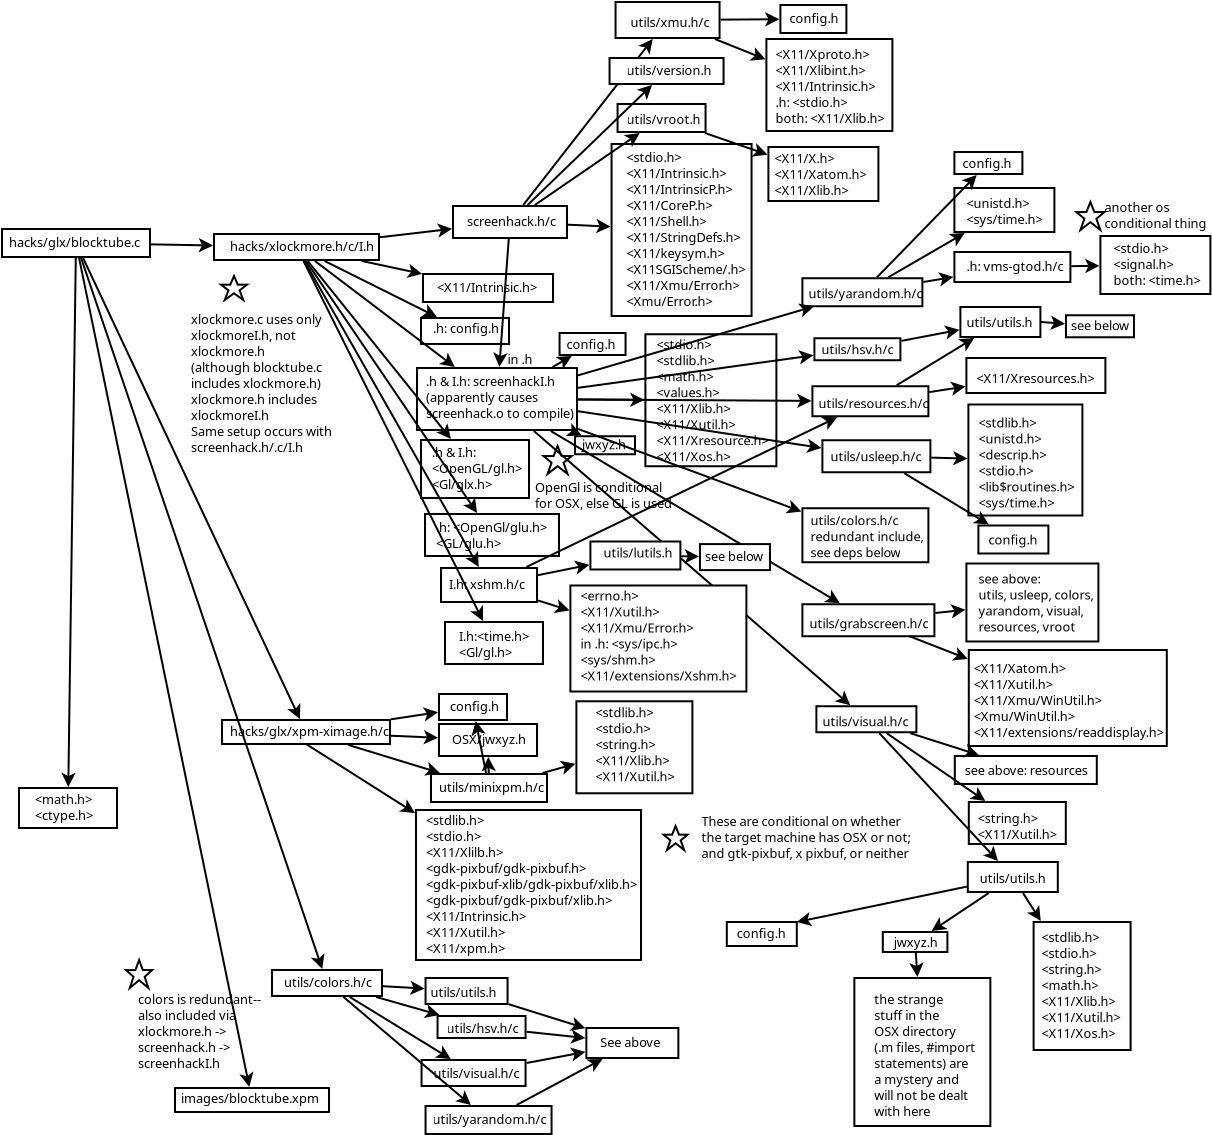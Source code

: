<?xml version="1.0" encoding="UTF-8"?>
<dia:diagram xmlns:dia="http://www.lysator.liu.se/~alla/dia/">
  <dia:layer name="Background" visible="true">
    <dia:group>
      <dia:object type="Standard - Box" version="0" id="O0">
        <dia:attribute name="obj_pos">
          <dia:point val="0.2,0.45"/>
        </dia:attribute>
        <dia:attribute name="obj_bb">
          <dia:rectangle val="0.15,0.4;7.65,1.9"/>
        </dia:attribute>
        <dia:attribute name="elem_corner">
          <dia:point val="0.2,0.45"/>
        </dia:attribute>
        <dia:attribute name="elem_width">
          <dia:real val="7.4"/>
        </dia:attribute>
        <dia:attribute name="elem_height">
          <dia:real val="1.4"/>
        </dia:attribute>
        <dia:attribute name="show_background">
          <dia:boolean val="true"/>
        </dia:attribute>
      </dia:object>
      <dia:object type="Standard - Text" version="1" id="O1">
        <dia:attribute name="obj_pos">
          <dia:point val="0.55,1.35"/>
        </dia:attribute>
        <dia:attribute name="obj_bb">
          <dia:rectangle val="0.55,0.807;6.888,1.748"/>
        </dia:attribute>
        <dia:attribute name="text">
          <dia:composite type="text">
            <dia:attribute name="string">
              <dia:string>#hacks/glx/blocktube.c#</dia:string>
            </dia:attribute>
            <dia:attribute name="font">
              <dia:font family="sans" style="0" name="Helvetica"/>
            </dia:attribute>
            <dia:attribute name="height">
              <dia:real val="0.8"/>
            </dia:attribute>
            <dia:attribute name="pos">
              <dia:point val="0.55,1.35"/>
            </dia:attribute>
            <dia:attribute name="color">
              <dia:color val="#000000"/>
            </dia:attribute>
            <dia:attribute name="alignment">
              <dia:enum val="0"/>
            </dia:attribute>
          </dia:composite>
        </dia:attribute>
        <dia:attribute name="valign">
          <dia:enum val="3"/>
        </dia:attribute>
      </dia:object>
    </dia:group>
    <dia:group>
      <dia:object type="Standard - Box" version="0" id="O2">
        <dia:attribute name="obj_pos">
          <dia:point val="11.2,25"/>
        </dia:attribute>
        <dia:attribute name="obj_bb">
          <dia:rectangle val="11.15,24.95;19.65,26.25"/>
        </dia:attribute>
        <dia:attribute name="elem_corner">
          <dia:point val="11.2,25"/>
        </dia:attribute>
        <dia:attribute name="elem_width">
          <dia:real val="8.4"/>
        </dia:attribute>
        <dia:attribute name="elem_height">
          <dia:real val="1.2"/>
        </dia:attribute>
        <dia:attribute name="show_background">
          <dia:boolean val="true"/>
        </dia:attribute>
      </dia:object>
      <dia:object type="Standard - Text" version="1" id="O3">
        <dia:attribute name="obj_pos">
          <dia:point val="11.6,25.8"/>
        </dia:attribute>
        <dia:attribute name="obj_bb">
          <dia:rectangle val="11.6,25.258;19.285,26.198"/>
        </dia:attribute>
        <dia:attribute name="text">
          <dia:composite type="text">
            <dia:attribute name="string">
              <dia:string>#hacks/glx/xpm-ximage.h/c#</dia:string>
            </dia:attribute>
            <dia:attribute name="font">
              <dia:font family="sans" style="0" name="Helvetica"/>
            </dia:attribute>
            <dia:attribute name="height">
              <dia:real val="0.8"/>
            </dia:attribute>
            <dia:attribute name="pos">
              <dia:point val="11.6,25.8"/>
            </dia:attribute>
            <dia:attribute name="color">
              <dia:color val="#000000"/>
            </dia:attribute>
            <dia:attribute name="alignment">
              <dia:enum val="0"/>
            </dia:attribute>
          </dia:composite>
        </dia:attribute>
        <dia:attribute name="valign">
          <dia:enum val="3"/>
        </dia:attribute>
      </dia:object>
    </dia:group>
    <dia:group>
      <dia:object type="Standard - Box" version="0" id="O4">
        <dia:attribute name="obj_pos">
          <dia:point val="13.7,37.5"/>
        </dia:attribute>
        <dia:attribute name="obj_bb">
          <dia:rectangle val="13.65,37.45;19.25,38.85"/>
        </dia:attribute>
        <dia:attribute name="elem_corner">
          <dia:point val="13.7,37.5"/>
        </dia:attribute>
        <dia:attribute name="elem_width">
          <dia:real val="5.5"/>
        </dia:attribute>
        <dia:attribute name="elem_height">
          <dia:real val="1.3"/>
        </dia:attribute>
        <dia:attribute name="show_background">
          <dia:boolean val="true"/>
        </dia:attribute>
      </dia:object>
      <dia:object type="Standard - Text" version="1" id="O5">
        <dia:attribute name="obj_pos">
          <dia:point val="14.3,38.35"/>
        </dia:attribute>
        <dia:attribute name="obj_bb">
          <dia:rectangle val="14.3,37.807;18.535,38.748"/>
        </dia:attribute>
        <dia:attribute name="text">
          <dia:composite type="text">
            <dia:attribute name="string">
              <dia:string>#utils/colors.h/c#</dia:string>
            </dia:attribute>
            <dia:attribute name="font">
              <dia:font family="sans" style="0" name="Helvetica"/>
            </dia:attribute>
            <dia:attribute name="height">
              <dia:real val="0.8"/>
            </dia:attribute>
            <dia:attribute name="pos">
              <dia:point val="14.3,38.35"/>
            </dia:attribute>
            <dia:attribute name="color">
              <dia:color val="#000000"/>
            </dia:attribute>
            <dia:attribute name="alignment">
              <dia:enum val="0"/>
            </dia:attribute>
          </dia:composite>
        </dia:attribute>
        <dia:attribute name="valign">
          <dia:enum val="3"/>
        </dia:attribute>
      </dia:object>
    </dia:group>
    <dia:group>
      <dia:object type="Standard - Box" version="0" id="O6">
        <dia:attribute name="obj_pos">
          <dia:point val="8.85,43.4"/>
        </dia:attribute>
        <dia:attribute name="obj_bb">
          <dia:rectangle val="8.8,43.35;16.6,44.65"/>
        </dia:attribute>
        <dia:attribute name="elem_corner">
          <dia:point val="8.85,43.4"/>
        </dia:attribute>
        <dia:attribute name="elem_width">
          <dia:real val="7.7"/>
        </dia:attribute>
        <dia:attribute name="elem_height">
          <dia:real val="1.2"/>
        </dia:attribute>
        <dia:attribute name="show_background">
          <dia:boolean val="true"/>
        </dia:attribute>
      </dia:object>
      <dia:object type="Standard - Text" version="1" id="O7">
        <dia:attribute name="obj_pos">
          <dia:point val="9.15,44.15"/>
        </dia:attribute>
        <dia:attribute name="obj_bb">
          <dia:rectangle val="9.15,43.608;15.805,44.547"/>
        </dia:attribute>
        <dia:attribute name="text">
          <dia:composite type="text">
            <dia:attribute name="string">
              <dia:string>#images/blocktube.xpm#</dia:string>
            </dia:attribute>
            <dia:attribute name="font">
              <dia:font family="sans" style="0" name="Helvetica"/>
            </dia:attribute>
            <dia:attribute name="height">
              <dia:real val="0.8"/>
            </dia:attribute>
            <dia:attribute name="pos">
              <dia:point val="9.15,44.15"/>
            </dia:attribute>
            <dia:attribute name="color">
              <dia:color val="#000000"/>
            </dia:attribute>
            <dia:attribute name="alignment">
              <dia:enum val="0"/>
            </dia:attribute>
          </dia:composite>
        </dia:attribute>
        <dia:attribute name="valign">
          <dia:enum val="3"/>
        </dia:attribute>
      </dia:object>
    </dia:group>
    <dia:group>
      <dia:object type="Standard - Box" version="0" id="O8">
        <dia:attribute name="obj_pos">
          <dia:point val="1.05,28.4"/>
        </dia:attribute>
        <dia:attribute name="obj_bb">
          <dia:rectangle val="1,28.35;6,30.45"/>
        </dia:attribute>
        <dia:attribute name="elem_corner">
          <dia:point val="1.05,28.4"/>
        </dia:attribute>
        <dia:attribute name="elem_width">
          <dia:real val="4.9"/>
        </dia:attribute>
        <dia:attribute name="elem_height">
          <dia:real val="2"/>
        </dia:attribute>
        <dia:attribute name="show_background">
          <dia:boolean val="true"/>
        </dia:attribute>
      </dia:object>
      <dia:object type="Standard - Text" version="1" id="O9">
        <dia:attribute name="obj_pos">
          <dia:point val="1.85,29.2"/>
        </dia:attribute>
        <dia:attribute name="obj_bb">
          <dia:rectangle val="1.85,28.657;5,30.398"/>
        </dia:attribute>
        <dia:attribute name="text">
          <dia:composite type="text">
            <dia:attribute name="string">
              <dia:string>#&lt;math.h&gt;
&lt;ctype.h&gt;#</dia:string>
            </dia:attribute>
            <dia:attribute name="font">
              <dia:font family="sans" style="0" name="Helvetica"/>
            </dia:attribute>
            <dia:attribute name="height">
              <dia:real val="0.8"/>
            </dia:attribute>
            <dia:attribute name="pos">
              <dia:point val="1.85,29.2"/>
            </dia:attribute>
            <dia:attribute name="color">
              <dia:color val="#000000"/>
            </dia:attribute>
            <dia:attribute name="alignment">
              <dia:enum val="0"/>
            </dia:attribute>
          </dia:composite>
        </dia:attribute>
        <dia:attribute name="valign">
          <dia:enum val="3"/>
        </dia:attribute>
      </dia:object>
    </dia:group>
    <dia:object type="Standard - Line" version="0" id="O10">
      <dia:attribute name="obj_pos">
        <dia:point val="7.65,1.218"/>
      </dia:attribute>
      <dia:attribute name="obj_bb">
        <dia:rectangle val="7.599,0.773;10.809,1.775"/>
      </dia:attribute>
      <dia:attribute name="conn_endpoints">
        <dia:point val="7.65,1.218"/>
        <dia:point val="10.75,1.274"/>
      </dia:attribute>
      <dia:attribute name="numcp">
        <dia:int val="1"/>
      </dia:attribute>
      <dia:attribute name="end_arrow">
        <dia:enum val="22"/>
      </dia:attribute>
      <dia:attribute name="end_arrow_length">
        <dia:real val="0.5"/>
      </dia:attribute>
      <dia:attribute name="end_arrow_width">
        <dia:real val="0.5"/>
      </dia:attribute>
      <dia:connections>
        <dia:connection handle="0" to="O0" connection="8"/>
        <dia:connection handle="1" to="O14" connection="8"/>
      </dia:connections>
    </dia:object>
    <dia:object type="Standard - Line" version="0" id="O11">
      <dia:attribute name="obj_pos">
        <dia:point val="4.253,1.9"/>
      </dia:attribute>
      <dia:attribute name="obj_bb">
        <dia:rectangle val="4.186,1.833;15.569,25.21"/>
      </dia:attribute>
      <dia:attribute name="conn_endpoints">
        <dia:point val="4.253,1.9"/>
        <dia:point val="15.095,24.952"/>
      </dia:attribute>
      <dia:attribute name="numcp">
        <dia:int val="1"/>
      </dia:attribute>
      <dia:attribute name="end_arrow">
        <dia:enum val="22"/>
      </dia:attribute>
      <dia:attribute name="end_arrow_length">
        <dia:real val="0.5"/>
      </dia:attribute>
      <dia:attribute name="end_arrow_width">
        <dia:real val="0.5"/>
      </dia:attribute>
      <dia:connections>
        <dia:connection handle="0" to="O0" connection="8"/>
        <dia:connection handle="1" to="O2" connection="8"/>
      </dia:connections>
    </dia:object>
    <dia:object type="Standard - Line" version="0" id="O12">
      <dia:attribute name="obj_pos">
        <dia:point val="4.154,1.9"/>
      </dia:attribute>
      <dia:attribute name="obj_bb">
        <dia:rectangle val="4.091,1.837;16.703,37.66"/>
      </dia:attribute>
      <dia:attribute name="conn_endpoints">
        <dia:point val="4.154,1.9"/>
        <dia:point val="16.213,37.452"/>
      </dia:attribute>
      <dia:attribute name="numcp">
        <dia:int val="1"/>
      </dia:attribute>
      <dia:attribute name="end_arrow">
        <dia:enum val="22"/>
      </dia:attribute>
      <dia:attribute name="end_arrow_length">
        <dia:real val="0.5"/>
      </dia:attribute>
      <dia:attribute name="end_arrow_width">
        <dia:real val="0.5"/>
      </dia:attribute>
      <dia:connections>
        <dia:connection handle="0" to="O0" connection="8"/>
        <dia:connection handle="1" to="O4" connection="8"/>
      </dia:connections>
    </dia:object>
    <dia:object type="Standard - Line" version="0" id="O13">
      <dia:attribute name="obj_pos">
        <dia:point val="4.054,1.899"/>
      </dia:attribute>
      <dia:attribute name="obj_bb">
        <dia:rectangle val="3.995,1.84;13.066,43.499"/>
      </dia:attribute>
      <dia:attribute name="conn_endpoints">
        <dia:point val="4.054,1.899"/>
        <dia:point val="12.566,43.35"/>
      </dia:attribute>
      <dia:attribute name="numcp">
        <dia:int val="1"/>
      </dia:attribute>
      <dia:attribute name="end_arrow">
        <dia:enum val="22"/>
      </dia:attribute>
      <dia:attribute name="end_arrow_length">
        <dia:real val="0.5"/>
      </dia:attribute>
      <dia:attribute name="end_arrow_width">
        <dia:real val="0.5"/>
      </dia:attribute>
      <dia:connections>
        <dia:connection handle="0" to="O0" connection="8"/>
        <dia:connection handle="1" to="O6" connection="8"/>
      </dia:connections>
    </dia:object>
    <dia:group>
      <dia:object type="Standard - Box" version="0" id="O14">
        <dia:attribute name="obj_pos">
          <dia:point val="10.8,0.7"/>
        </dia:attribute>
        <dia:attribute name="obj_bb">
          <dia:rectangle val="10.75,0.65;19.1,2.05"/>
        </dia:attribute>
        <dia:attribute name="elem_corner">
          <dia:point val="10.8,0.7"/>
        </dia:attribute>
        <dia:attribute name="elem_width">
          <dia:real val="8.25"/>
        </dia:attribute>
        <dia:attribute name="elem_height">
          <dia:real val="1.3"/>
        </dia:attribute>
        <dia:attribute name="show_background">
          <dia:boolean val="true"/>
        </dia:attribute>
      </dia:object>
      <dia:object type="Standard - Text" version="1" id="O15">
        <dia:attribute name="obj_pos">
          <dia:point val="11.6,1.55"/>
        </dia:attribute>
        <dia:attribute name="obj_bb">
          <dia:rectangle val="11.6,1.008;18.515,1.948"/>
        </dia:attribute>
        <dia:attribute name="text">
          <dia:composite type="text">
            <dia:attribute name="string">
              <dia:string>#hacks/xlockmore.h/c/I.h#</dia:string>
            </dia:attribute>
            <dia:attribute name="font">
              <dia:font family="sans" style="0" name="Helvetica"/>
            </dia:attribute>
            <dia:attribute name="height">
              <dia:real val="0.8"/>
            </dia:attribute>
            <dia:attribute name="pos">
              <dia:point val="11.6,1.55"/>
            </dia:attribute>
            <dia:attribute name="color">
              <dia:color val="#000000"/>
            </dia:attribute>
            <dia:attribute name="alignment">
              <dia:enum val="0"/>
            </dia:attribute>
          </dia:composite>
        </dia:attribute>
        <dia:attribute name="valign">
          <dia:enum val="3"/>
        </dia:attribute>
      </dia:object>
    </dia:group>
    <dia:object type="Geometric - Five Point Star" version="0" id="O16">
      <dia:attribute name="obj_pos">
        <dia:point val="11.15,2.8"/>
      </dia:attribute>
      <dia:attribute name="obj_bb">
        <dia:rectangle val="11.004,2.673;12.596,4.14"/>
      </dia:attribute>
      <dia:attribute name="elem_corner">
        <dia:point val="11.15,2.8"/>
      </dia:attribute>
      <dia:attribute name="elem_width">
        <dia:real val="1.3"/>
      </dia:attribute>
      <dia:attribute name="elem_height">
        <dia:real val="1.2"/>
      </dia:attribute>
      <dia:attribute name="line_width">
        <dia:real val="0.1"/>
      </dia:attribute>
      <dia:attribute name="line_colour">
        <dia:color val="#000000"/>
      </dia:attribute>
      <dia:attribute name="fill_colour">
        <dia:color val="#ffffff"/>
      </dia:attribute>
      <dia:attribute name="show_background">
        <dia:boolean val="true"/>
      </dia:attribute>
      <dia:attribute name="line_style">
        <dia:enum val="0"/>
        <dia:real val="1"/>
      </dia:attribute>
      <dia:attribute name="flip_horizontal">
        <dia:boolean val="false"/>
      </dia:attribute>
      <dia:attribute name="flip_vertical">
        <dia:boolean val="false"/>
      </dia:attribute>
    </dia:object>
    <dia:object type="Standard - Text" version="1" id="O17">
      <dia:attribute name="obj_pos">
        <dia:point val="9.65,5.2"/>
      </dia:attribute>
      <dia:attribute name="obj_bb">
        <dia:rectangle val="9.65,4.64;16.65,12.032"/>
      </dia:attribute>
      <dia:attribute name="text">
        <dia:composite type="text">
          <dia:attribute name="string">
            <dia:string>#xlockmore.c uses only
xlockmoreI.h, not
xlockmore.h
(although blocktube.c
includes xlockmore.h)
xlockmore.h includes
xlockmoreI.h
Same setup occurs with
screenhack.h/.c/I.h#</dia:string>
          </dia:attribute>
          <dia:attribute name="font">
            <dia:font family="sans" style="0" name="Helvetica"/>
          </dia:attribute>
          <dia:attribute name="height">
            <dia:real val="0.8"/>
          </dia:attribute>
          <dia:attribute name="pos">
            <dia:point val="9.65,5.2"/>
          </dia:attribute>
          <dia:attribute name="color">
            <dia:color val="#000000"/>
          </dia:attribute>
          <dia:attribute name="alignment">
            <dia:enum val="0"/>
          </dia:attribute>
        </dia:composite>
      </dia:attribute>
      <dia:attribute name="valign">
        <dia:enum val="3"/>
      </dia:attribute>
    </dia:object>
    <dia:group>
      <dia:object type="Standard - Box" version="0" id="O18">
        <dia:attribute name="obj_pos">
          <dia:point val="22.75,-0.7"/>
        </dia:attribute>
        <dia:attribute name="obj_bb">
          <dia:rectangle val="22.7,-0.75;28.5,0.95"/>
        </dia:attribute>
        <dia:attribute name="elem_corner">
          <dia:point val="22.75,-0.7"/>
        </dia:attribute>
        <dia:attribute name="elem_width">
          <dia:real val="5.7"/>
        </dia:attribute>
        <dia:attribute name="elem_height">
          <dia:real val="1.6"/>
        </dia:attribute>
        <dia:attribute name="show_background">
          <dia:boolean val="true"/>
        </dia:attribute>
      </dia:object>
      <dia:object type="Standard - Text" version="1" id="O19">
        <dia:attribute name="obj_pos">
          <dia:point val="23.45,0.3"/>
        </dia:attribute>
        <dia:attribute name="obj_bb">
          <dia:rectangle val="23.45,-0.242;27.843,0.698"/>
        </dia:attribute>
        <dia:attribute name="text">
          <dia:composite type="text">
            <dia:attribute name="string">
              <dia:string>#screenhack.h/c#</dia:string>
            </dia:attribute>
            <dia:attribute name="font">
              <dia:font family="sans" style="0" name="Helvetica"/>
            </dia:attribute>
            <dia:attribute name="height">
              <dia:real val="0.8"/>
            </dia:attribute>
            <dia:attribute name="pos">
              <dia:point val="23.45,0.3"/>
            </dia:attribute>
            <dia:attribute name="color">
              <dia:color val="#000000"/>
            </dia:attribute>
            <dia:attribute name="alignment">
              <dia:enum val="0"/>
            </dia:attribute>
          </dia:composite>
        </dia:attribute>
        <dia:attribute name="valign">
          <dia:enum val="3"/>
        </dia:attribute>
      </dia:object>
    </dia:group>
    <dia:group>
      <dia:object type="Standard - Box" version="0" id="O20">
        <dia:attribute name="obj_pos">
          <dia:point val="21.25,2.7"/>
        </dia:attribute>
        <dia:attribute name="obj_bb">
          <dia:rectangle val="21.2,2.65;27.8,4.15"/>
        </dia:attribute>
        <dia:attribute name="elem_corner">
          <dia:point val="21.25,2.7"/>
        </dia:attribute>
        <dia:attribute name="elem_width">
          <dia:real val="6.5"/>
        </dia:attribute>
        <dia:attribute name="elem_height">
          <dia:real val="1.4"/>
        </dia:attribute>
        <dia:attribute name="show_background">
          <dia:boolean val="true"/>
        </dia:attribute>
      </dia:object>
      <dia:object type="Standard - Text" version="1" id="O21">
        <dia:attribute name="obj_pos">
          <dia:point val="21.95,3.6"/>
        </dia:attribute>
        <dia:attribute name="obj_bb">
          <dia:rectangle val="21.95,3.058;27.145,3.998"/>
        </dia:attribute>
        <dia:attribute name="text">
          <dia:composite type="text">
            <dia:attribute name="string">
              <dia:string>#&lt;X11/Intrinsic.h&gt;#</dia:string>
            </dia:attribute>
            <dia:attribute name="font">
              <dia:font family="sans" style="0" name="Helvetica"/>
            </dia:attribute>
            <dia:attribute name="height">
              <dia:real val="0.8"/>
            </dia:attribute>
            <dia:attribute name="pos">
              <dia:point val="21.95,3.6"/>
            </dia:attribute>
            <dia:attribute name="color">
              <dia:color val="#000000"/>
            </dia:attribute>
            <dia:attribute name="alignment">
              <dia:enum val="0"/>
            </dia:attribute>
          </dia:composite>
        </dia:attribute>
        <dia:attribute name="valign">
          <dia:enum val="3"/>
        </dia:attribute>
      </dia:object>
    </dia:group>
    <dia:group>
      <dia:object type="Standard - Box" version="0" id="O22">
        <dia:attribute name="obj_pos">
          <dia:point val="21.15,4.9"/>
        </dia:attribute>
        <dia:attribute name="obj_bb">
          <dia:rectangle val="21.1,4.85;25.6,6.25"/>
        </dia:attribute>
        <dia:attribute name="elem_corner">
          <dia:point val="21.15,4.9"/>
        </dia:attribute>
        <dia:attribute name="elem_width">
          <dia:real val="4.4"/>
        </dia:attribute>
        <dia:attribute name="elem_height">
          <dia:real val="1.3"/>
        </dia:attribute>
        <dia:attribute name="show_background">
          <dia:boolean val="true"/>
        </dia:attribute>
      </dia:object>
      <dia:object type="Standard - Text" version="1" id="O23">
        <dia:attribute name="obj_pos">
          <dia:point val="21.75,5.65"/>
        </dia:attribute>
        <dia:attribute name="obj_bb">
          <dia:rectangle val="21.75,5.107;25.027,6.048"/>
        </dia:attribute>
        <dia:attribute name="text">
          <dia:composite type="text">
            <dia:attribute name="string">
              <dia:string>#.h: config.h#</dia:string>
            </dia:attribute>
            <dia:attribute name="font">
              <dia:font family="sans" style="0" name="Helvetica"/>
            </dia:attribute>
            <dia:attribute name="height">
              <dia:real val="0.8"/>
            </dia:attribute>
            <dia:attribute name="pos">
              <dia:point val="21.75,5.65"/>
            </dia:attribute>
            <dia:attribute name="color">
              <dia:color val="#000000"/>
            </dia:attribute>
            <dia:attribute name="alignment">
              <dia:enum val="0"/>
            </dia:attribute>
          </dia:composite>
        </dia:attribute>
        <dia:attribute name="valign">
          <dia:enum val="3"/>
        </dia:attribute>
      </dia:object>
    </dia:group>
    <dia:group>
      <dia:object type="Standard - Box" version="0" id="O24">
        <dia:attribute name="obj_pos">
          <dia:point val="21.15,11"/>
        </dia:attribute>
        <dia:attribute name="obj_bb">
          <dia:rectangle val="21.1,10.95;26.6,13.95"/>
        </dia:attribute>
        <dia:attribute name="elem_corner">
          <dia:point val="21.15,11"/>
        </dia:attribute>
        <dia:attribute name="elem_width">
          <dia:real val="5.4"/>
        </dia:attribute>
        <dia:attribute name="elem_height">
          <dia:real val="2.9"/>
        </dia:attribute>
        <dia:attribute name="show_background">
          <dia:boolean val="true"/>
        </dia:attribute>
      </dia:object>
      <dia:object type="Standard - Text" version="1" id="O25">
        <dia:attribute name="obj_pos">
          <dia:point val="21.7,11.85"/>
        </dia:attribute>
        <dia:attribute name="obj_bb">
          <dia:rectangle val="21.7,11.307;26.293,13.848"/>
        </dia:attribute>
        <dia:attribute name="text">
          <dia:composite type="text">
            <dia:attribute name="string">
              <dia:string>#.h &amp; I.h:
&lt;OpenGL/gl.h&gt;
&lt;Gl/glx.h&gt;#</dia:string>
            </dia:attribute>
            <dia:attribute name="font">
              <dia:font family="sans" style="0" name="Helvetica"/>
            </dia:attribute>
            <dia:attribute name="height">
              <dia:real val="0.8"/>
            </dia:attribute>
            <dia:attribute name="pos">
              <dia:point val="21.7,11.85"/>
            </dia:attribute>
            <dia:attribute name="color">
              <dia:color val="#000000"/>
            </dia:attribute>
            <dia:attribute name="alignment">
              <dia:enum val="0"/>
            </dia:attribute>
          </dia:composite>
        </dia:attribute>
        <dia:attribute name="valign">
          <dia:enum val="3"/>
        </dia:attribute>
      </dia:object>
    </dia:group>
    <dia:object type="Standard - Text" version="1" id="O26">
      <dia:attribute name="obj_pos">
        <dia:point val="26.85,13.6"/>
      </dia:attribute>
      <dia:attribute name="obj_bb">
        <dia:rectangle val="26.85,13.04;33.83,14.832"/>
      </dia:attribute>
      <dia:attribute name="text">
        <dia:composite type="text">
          <dia:attribute name="string">
            <dia:string>#OpenGl is conditional
for OSX, else GL is used#</dia:string>
          </dia:attribute>
          <dia:attribute name="font">
            <dia:font family="sans" style="0" name="Helvetica"/>
          </dia:attribute>
          <dia:attribute name="height">
            <dia:real val="0.8"/>
          </dia:attribute>
          <dia:attribute name="pos">
            <dia:point val="26.85,13.6"/>
          </dia:attribute>
          <dia:attribute name="color">
            <dia:color val="#000000"/>
          </dia:attribute>
          <dia:attribute name="alignment">
            <dia:enum val="0"/>
          </dia:attribute>
        </dia:composite>
      </dia:attribute>
      <dia:attribute name="valign">
        <dia:enum val="3"/>
      </dia:attribute>
    </dia:object>
    <dia:group>
      <dia:object type="Standard - Box" version="0" id="O27">
        <dia:attribute name="obj_pos">
          <dia:point val="21.35,14.7"/>
        </dia:attribute>
        <dia:attribute name="obj_bb">
          <dia:rectangle val="21.3,14.65;28.1,16.85"/>
        </dia:attribute>
        <dia:attribute name="elem_corner">
          <dia:point val="21.35,14.7"/>
        </dia:attribute>
        <dia:attribute name="elem_width">
          <dia:real val="6.7"/>
        </dia:attribute>
        <dia:attribute name="elem_height">
          <dia:real val="2.1"/>
        </dia:attribute>
        <dia:attribute name="show_background">
          <dia:boolean val="true"/>
        </dia:attribute>
      </dia:object>
      <dia:object type="Standard - Text" version="1" id="O28">
        <dia:attribute name="obj_pos">
          <dia:point val="21.9,15.6"/>
        </dia:attribute>
        <dia:attribute name="obj_bb">
          <dia:rectangle val="21.9,15.057;27.637,16.797"/>
        </dia:attribute>
        <dia:attribute name="text">
          <dia:composite type="text">
            <dia:attribute name="string">
              <dia:string>#.h: &lt;OpenGl/glu.h&gt;
&lt;GL/glu.h&gt;#</dia:string>
            </dia:attribute>
            <dia:attribute name="font">
              <dia:font family="sans" style="0" name="Helvetica"/>
            </dia:attribute>
            <dia:attribute name="height">
              <dia:real val="0.8"/>
            </dia:attribute>
            <dia:attribute name="pos">
              <dia:point val="21.9,15.6"/>
            </dia:attribute>
            <dia:attribute name="color">
              <dia:color val="#000000"/>
            </dia:attribute>
            <dia:attribute name="alignment">
              <dia:enum val="0"/>
            </dia:attribute>
          </dia:composite>
        </dia:attribute>
        <dia:attribute name="valign">
          <dia:enum val="3"/>
        </dia:attribute>
      </dia:object>
    </dia:group>
    <dia:group>
      <dia:object type="Standard - Box" version="0" id="O29">
        <dia:attribute name="obj_pos">
          <dia:point val="22.35,20.1"/>
        </dia:attribute>
        <dia:attribute name="obj_bb">
          <dia:rectangle val="22.3,20.05;27.3,22.25"/>
        </dia:attribute>
        <dia:attribute name="elem_corner">
          <dia:point val="22.35,20.1"/>
        </dia:attribute>
        <dia:attribute name="elem_width">
          <dia:real val="4.9"/>
        </dia:attribute>
        <dia:attribute name="elem_height">
          <dia:real val="2.1"/>
        </dia:attribute>
        <dia:attribute name="show_background">
          <dia:boolean val="true"/>
        </dia:attribute>
      </dia:object>
      <dia:object type="Standard - Text" version="1" id="O30">
        <dia:attribute name="obj_pos">
          <dia:point val="23.05,21.05"/>
        </dia:attribute>
        <dia:attribute name="obj_bb">
          <dia:rectangle val="23.05,20.508;26.82,22.247"/>
        </dia:attribute>
        <dia:attribute name="text">
          <dia:composite type="text">
            <dia:attribute name="string">
              <dia:string>#I.h:&lt;time.h&gt;
&lt;Gl/gl.h&gt;#</dia:string>
            </dia:attribute>
            <dia:attribute name="font">
              <dia:font family="sans" style="0" name="Helvetica"/>
            </dia:attribute>
            <dia:attribute name="height">
              <dia:real val="0.8"/>
            </dia:attribute>
            <dia:attribute name="pos">
              <dia:point val="23.05,21.05"/>
            </dia:attribute>
            <dia:attribute name="color">
              <dia:color val="#000000"/>
            </dia:attribute>
            <dia:attribute name="alignment">
              <dia:enum val="0"/>
            </dia:attribute>
          </dia:composite>
        </dia:attribute>
        <dia:attribute name="valign">
          <dia:enum val="3"/>
        </dia:attribute>
      </dia:object>
    </dia:group>
    <dia:group>
      <dia:object type="Standard - Box" version="0" id="O31">
        <dia:attribute name="obj_pos">
          <dia:point val="20.95,7.4"/>
        </dia:attribute>
        <dia:attribute name="obj_bb">
          <dia:rectangle val="20.9,7.35;29,10.55"/>
        </dia:attribute>
        <dia:attribute name="elem_corner">
          <dia:point val="20.95,7.4"/>
        </dia:attribute>
        <dia:attribute name="elem_width">
          <dia:real val="8.0"/>
        </dia:attribute>
        <dia:attribute name="elem_height">
          <dia:real val="3.1"/>
        </dia:attribute>
        <dia:attribute name="show_background">
          <dia:boolean val="true"/>
        </dia:attribute>
      </dia:object>
      <dia:object type="Standard - Text" version="1" id="O32">
        <dia:attribute name="obj_pos">
          <dia:point val="21.4,8.3"/>
        </dia:attribute>
        <dia:attribute name="obj_bb">
          <dia:rectangle val="21.4,7.758;28.742,10.297"/>
        </dia:attribute>
        <dia:attribute name="text">
          <dia:composite type="text">
            <dia:attribute name="string">
              <dia:string>#.h &amp; I.h: screenhackI.h
(apparently causes
screenhack.o to compile)#</dia:string>
            </dia:attribute>
            <dia:attribute name="font">
              <dia:font family="sans" style="0" name="Helvetica"/>
            </dia:attribute>
            <dia:attribute name="height">
              <dia:real val="0.8"/>
            </dia:attribute>
            <dia:attribute name="pos">
              <dia:point val="21.4,8.3"/>
            </dia:attribute>
            <dia:attribute name="color">
              <dia:color val="#000000"/>
            </dia:attribute>
            <dia:attribute name="alignment">
              <dia:enum val="0"/>
            </dia:attribute>
          </dia:composite>
        </dia:attribute>
        <dia:attribute name="valign">
          <dia:enum val="3"/>
        </dia:attribute>
      </dia:object>
    </dia:group>
    <dia:group>
      <dia:object type="Standard - Box" version="0" id="O33">
        <dia:attribute name="obj_pos">
          <dia:point val="22.15,17.4"/>
        </dia:attribute>
        <dia:attribute name="obj_bb">
          <dia:rectangle val="22.1,17.35;27,19.15"/>
        </dia:attribute>
        <dia:attribute name="elem_corner">
          <dia:point val="22.15,17.4"/>
        </dia:attribute>
        <dia:attribute name="elem_width">
          <dia:real val="4.8"/>
        </dia:attribute>
        <dia:attribute name="elem_height">
          <dia:real val="1.7"/>
        </dia:attribute>
        <dia:attribute name="show_background">
          <dia:boolean val="true"/>
        </dia:attribute>
      </dia:object>
      <dia:object type="Standard - Text" version="1" id="O34">
        <dia:attribute name="obj_pos">
          <dia:point val="22.55,18.45"/>
        </dia:attribute>
        <dia:attribute name="obj_bb">
          <dia:rectangle val="22.55,17.907;26.317,18.848"/>
        </dia:attribute>
        <dia:attribute name="text">
          <dia:composite type="text">
            <dia:attribute name="string">
              <dia:string>#I.h: xshm.h/c#</dia:string>
            </dia:attribute>
            <dia:attribute name="font">
              <dia:font family="sans" style="0" name="Helvetica"/>
            </dia:attribute>
            <dia:attribute name="height">
              <dia:real val="0.8"/>
            </dia:attribute>
            <dia:attribute name="pos">
              <dia:point val="22.55,18.45"/>
            </dia:attribute>
            <dia:attribute name="color">
              <dia:color val="#000000"/>
            </dia:attribute>
            <dia:attribute name="alignment">
              <dia:enum val="0"/>
            </dia:attribute>
          </dia:composite>
        </dia:attribute>
        <dia:attribute name="valign">
          <dia:enum val="3"/>
        </dia:attribute>
      </dia:object>
    </dia:group>
    <dia:object type="Standard - Line" version="0" id="O35">
      <dia:attribute name="obj_pos">
        <dia:point val="19.098,0.861"/>
      </dia:attribute>
      <dia:attribute name="obj_bb">
        <dia:rectangle val="19.042,-0.063;22.808,0.942"/>
      </dia:attribute>
      <dia:attribute name="conn_endpoints">
        <dia:point val="19.098,0.861"/>
        <dia:point val="22.701,0.44"/>
      </dia:attribute>
      <dia:attribute name="numcp">
        <dia:int val="1"/>
      </dia:attribute>
      <dia:attribute name="end_arrow">
        <dia:enum val="22"/>
      </dia:attribute>
      <dia:attribute name="end_arrow_length">
        <dia:real val="0.5"/>
      </dia:attribute>
      <dia:attribute name="end_arrow_width">
        <dia:real val="0.5"/>
      </dia:attribute>
      <dia:connections>
        <dia:connection handle="0" to="O14" connection="8"/>
        <dia:connection handle="1" to="O18" connection="8"/>
      </dia:connections>
    </dia:object>
    <dia:object type="Standard - Line" version="0" id="O36">
      <dia:attribute name="obj_pos">
        <dia:point val="18.188,2.049"/>
      </dia:attribute>
      <dia:attribute name="obj_bb">
        <dia:rectangle val="18.129,1.989;21.358,3.194"/>
      </dia:attribute>
      <dia:attribute name="conn_endpoints">
        <dia:point val="18.188,2.049"/>
        <dia:point val="21.204,2.694"/>
      </dia:attribute>
      <dia:attribute name="numcp">
        <dia:int val="1"/>
      </dia:attribute>
      <dia:attribute name="end_arrow">
        <dia:enum val="22"/>
      </dia:attribute>
      <dia:attribute name="end_arrow_length">
        <dia:real val="0.5"/>
      </dia:attribute>
      <dia:attribute name="end_arrow_width">
        <dia:real val="0.5"/>
      </dia:attribute>
      <dia:connections>
        <dia:connection handle="0" to="O14" connection="8"/>
        <dia:connection handle="1" to="O20" connection="8"/>
      </dia:connections>
    </dia:object>
    <dia:object type="Standard - Text" version="1" id="O37">
      <dia:attribute name="obj_pos">
        <dia:point val="23.35,5.55"/>
      </dia:attribute>
      <dia:attribute name="obj_bb">
        <dia:rectangle val="23.35,5.15;23.35,6.35"/>
      </dia:attribute>
      <dia:attribute name="text">
        <dia:composite type="text">
          <dia:attribute name="string">
            <dia:string>##</dia:string>
          </dia:attribute>
          <dia:attribute name="font">
            <dia:font family="sans" style="0" name="Helvetica"/>
          </dia:attribute>
          <dia:attribute name="height">
            <dia:real val="0.8"/>
          </dia:attribute>
          <dia:attribute name="pos">
            <dia:point val="23.35,5.55"/>
          </dia:attribute>
          <dia:attribute name="color">
            <dia:color val="#000000"/>
          </dia:attribute>
          <dia:attribute name="alignment">
            <dia:enum val="0"/>
          </dia:attribute>
        </dia:composite>
      </dia:attribute>
      <dia:attribute name="valign">
        <dia:enum val="3"/>
      </dia:attribute>
      <dia:connections>
        <dia:connection handle="0" to="O22" connection="8"/>
      </dia:connections>
    </dia:object>
    <dia:object type="Standard - Line" version="0" id="O38">
      <dia:attribute name="obj_pos">
        <dia:point val="16.329,2.05"/>
      </dia:attribute>
      <dia:attribute name="obj_bb">
        <dia:rectangle val="16.262,1.983;22.214,5.32"/>
      </dia:attribute>
      <dia:attribute name="conn_endpoints">
        <dia:point val="16.329,2.05"/>
        <dia:point val="21.946,4.85"/>
      </dia:attribute>
      <dia:attribute name="numcp">
        <dia:int val="1"/>
      </dia:attribute>
      <dia:attribute name="end_arrow">
        <dia:enum val="22"/>
      </dia:attribute>
      <dia:attribute name="end_arrow_length">
        <dia:real val="0.5"/>
      </dia:attribute>
      <dia:attribute name="end_arrow_width">
        <dia:real val="0.5"/>
      </dia:attribute>
      <dia:connections>
        <dia:connection handle="0" to="O14" connection="8"/>
        <dia:connection handle="1" to="O22" connection="8"/>
      </dia:connections>
    </dia:object>
    <dia:object type="Standard - Line" version="0" id="O39">
      <dia:attribute name="obj_pos">
        <dia:point val="15.848,2.05"/>
      </dia:attribute>
      <dia:attribute name="obj_bb">
        <dia:rectangle val="15.778,1.98;23.181,7.779"/>
      </dia:attribute>
      <dia:attribute name="conn_endpoints">
        <dia:point val="15.848,2.05"/>
        <dia:point val="22.84,7.35"/>
      </dia:attribute>
      <dia:attribute name="numcp">
        <dia:int val="1"/>
      </dia:attribute>
      <dia:attribute name="end_arrow">
        <dia:enum val="22"/>
      </dia:attribute>
      <dia:attribute name="end_arrow_length">
        <dia:real val="0.5"/>
      </dia:attribute>
      <dia:attribute name="end_arrow_width">
        <dia:real val="0.5"/>
      </dia:attribute>
      <dia:connections>
        <dia:connection handle="0" to="O14" connection="8"/>
        <dia:connection handle="1" to="O31" connection="8"/>
      </dia:connections>
    </dia:object>
    <dia:object type="Standard - Line" version="0" id="O40">
      <dia:attribute name="obj_pos">
        <dia:point val="15.488,2.05"/>
      </dia:attribute>
      <dia:attribute name="obj_bb">
        <dia:rectangle val="15.417,1.98;23.065,11.302"/>
      </dia:attribute>
      <dia:attribute name="conn_endpoints">
        <dia:point val="15.488,2.05"/>
        <dia:point val="22.644,10.95"/>
      </dia:attribute>
      <dia:attribute name="numcp">
        <dia:int val="1"/>
      </dia:attribute>
      <dia:attribute name="end_arrow">
        <dia:enum val="22"/>
      </dia:attribute>
      <dia:attribute name="end_arrow_length">
        <dia:real val="0.5"/>
      </dia:attribute>
      <dia:attribute name="end_arrow_width">
        <dia:real val="0.5"/>
      </dia:attribute>
      <dia:connections>
        <dia:connection handle="0" to="O14" connection="8"/>
        <dia:connection handle="1" to="O24" connection="8"/>
      </dia:connections>
    </dia:object>
    <dia:object type="Standard - Line" version="0" id="O41">
      <dia:attribute name="obj_pos">
        <dia:point val="15.4,2.05"/>
      </dia:attribute>
      <dia:attribute name="obj_bb">
        <dia:rectangle val="15.331,1.981;24.396,14.974"/>
      </dia:attribute>
      <dia:attribute name="conn_endpoints">
        <dia:point val="15.4,2.05"/>
        <dia:point val="23.954,14.651"/>
      </dia:attribute>
      <dia:attribute name="numcp">
        <dia:int val="1"/>
      </dia:attribute>
      <dia:attribute name="end_arrow">
        <dia:enum val="22"/>
      </dia:attribute>
      <dia:attribute name="end_arrow_length">
        <dia:real val="0.5"/>
      </dia:attribute>
      <dia:attribute name="end_arrow_width">
        <dia:real val="0.5"/>
      </dia:attribute>
      <dia:connections>
        <dia:connection handle="0" to="O14" connection="8"/>
        <dia:connection handle="1" to="O27" connection="8"/>
      </dia:connections>
    </dia:object>
    <dia:object type="Standard - Line" version="0" id="O42">
      <dia:attribute name="obj_pos">
        <dia:point val="15.324,2.05"/>
      </dia:attribute>
      <dia:attribute name="obj_bb">
        <dia:rectangle val="15.255,1.982;24.497,17.641"/>
      </dia:attribute>
      <dia:attribute name="conn_endpoints">
        <dia:point val="15.324,2.05"/>
        <dia:point val="24.037,17.35"/>
      </dia:attribute>
      <dia:attribute name="numcp">
        <dia:int val="1"/>
      </dia:attribute>
      <dia:attribute name="end_arrow">
        <dia:enum val="22"/>
      </dia:attribute>
      <dia:attribute name="end_arrow_length">
        <dia:real val="0.5"/>
      </dia:attribute>
      <dia:attribute name="end_arrow_width">
        <dia:real val="0.5"/>
      </dia:attribute>
      <dia:connections>
        <dia:connection handle="0" to="O14" connection="8"/>
        <dia:connection handle="1" to="O33" connection="8"/>
      </dia:connections>
    </dia:object>
    <dia:object type="Standard - Line" version="0" id="O43">
      <dia:attribute name="obj_pos">
        <dia:point val="15.273,2.049"/>
      </dia:attribute>
      <dia:attribute name="obj_bb">
        <dia:rectangle val="15.206,1.981;24.721,20.318"/>
      </dia:attribute>
      <dia:attribute name="conn_endpoints">
        <dia:point val="15.273,2.049"/>
        <dia:point val="24.251,20.05"/>
      </dia:attribute>
      <dia:attribute name="numcp">
        <dia:int val="1"/>
      </dia:attribute>
      <dia:attribute name="end_arrow">
        <dia:enum val="22"/>
      </dia:attribute>
      <dia:attribute name="end_arrow_length">
        <dia:real val="0.5"/>
      </dia:attribute>
      <dia:attribute name="end_arrow_width">
        <dia:real val="0.5"/>
      </dia:attribute>
      <dia:connections>
        <dia:connection handle="0" to="O14" connection="8"/>
        <dia:connection handle="1" to="O29" connection="8"/>
      </dia:connections>
    </dia:object>
    <dia:object type="Standard - Line" version="0" id="O44">
      <dia:attribute name="obj_pos">
        <dia:point val="3.889,1.899"/>
      </dia:attribute>
      <dia:attribute name="obj_bb">
        <dia:rectangle val="3.014,1.848;4.016,28.408"/>
      </dia:attribute>
      <dia:attribute name="conn_endpoints">
        <dia:point val="3.889,1.899"/>
        <dia:point val="3.515,28.351"/>
      </dia:attribute>
      <dia:attribute name="numcp">
        <dia:int val="1"/>
      </dia:attribute>
      <dia:attribute name="end_arrow">
        <dia:enum val="22"/>
      </dia:attribute>
      <dia:attribute name="end_arrow_length">
        <dia:real val="0.5"/>
      </dia:attribute>
      <dia:attribute name="end_arrow_width">
        <dia:real val="0.5"/>
      </dia:attribute>
      <dia:connections>
        <dia:connection handle="0" to="O0" connection="8"/>
        <dia:connection handle="1" to="O8" connection="8"/>
      </dia:connections>
    </dia:object>
    <dia:group>
      <dia:object type="Standard - Box" version="0" id="O45">
        <dia:attribute name="obj_pos">
          <dia:point val="22.05,23.7"/>
        </dia:attribute>
        <dia:attribute name="obj_bb">
          <dia:rectangle val="22,23.65;25.5,25.05"/>
        </dia:attribute>
        <dia:attribute name="elem_corner">
          <dia:point val="22.05,23.7"/>
        </dia:attribute>
        <dia:attribute name="elem_width">
          <dia:real val="3.4"/>
        </dia:attribute>
        <dia:attribute name="elem_height">
          <dia:real val="1.3"/>
        </dia:attribute>
        <dia:attribute name="show_background">
          <dia:boolean val="true"/>
        </dia:attribute>
      </dia:object>
      <dia:object type="Standard - Text" version="1" id="O46">
        <dia:attribute name="obj_pos">
          <dia:point val="22.6,24.55"/>
        </dia:attribute>
        <dia:attribute name="obj_bb">
          <dia:rectangle val="22.6,24.008;24.94,24.948"/>
        </dia:attribute>
        <dia:attribute name="text">
          <dia:composite type="text">
            <dia:attribute name="string">
              <dia:string>#config.h#</dia:string>
            </dia:attribute>
            <dia:attribute name="font">
              <dia:font family="sans" style="0" name="Helvetica"/>
            </dia:attribute>
            <dia:attribute name="height">
              <dia:real val="0.8"/>
            </dia:attribute>
            <dia:attribute name="pos">
              <dia:point val="22.6,24.55"/>
            </dia:attribute>
            <dia:attribute name="color">
              <dia:color val="#000000"/>
            </dia:attribute>
            <dia:attribute name="alignment">
              <dia:enum val="0"/>
            </dia:attribute>
          </dia:composite>
        </dia:attribute>
        <dia:attribute name="valign">
          <dia:enum val="3"/>
        </dia:attribute>
      </dia:object>
    </dia:group>
    <dia:group>
      <dia:object type="Standard - Box" version="0" id="O47">
        <dia:attribute name="obj_pos">
          <dia:point val="22.05,25.2"/>
        </dia:attribute>
        <dia:attribute name="obj_bb">
          <dia:rectangle val="22,25.15;27,26.85"/>
        </dia:attribute>
        <dia:attribute name="elem_corner">
          <dia:point val="22.05,25.2"/>
        </dia:attribute>
        <dia:attribute name="elem_width">
          <dia:real val="4.9"/>
        </dia:attribute>
        <dia:attribute name="elem_height">
          <dia:real val="1.6"/>
        </dia:attribute>
        <dia:attribute name="show_background">
          <dia:boolean val="true"/>
        </dia:attribute>
      </dia:object>
      <dia:object type="Standard - Text" version="1" id="O48">
        <dia:attribute name="obj_pos">
          <dia:point val="22.7,26.2"/>
        </dia:attribute>
        <dia:attribute name="obj_bb">
          <dia:rectangle val="22.7,25.657;26.315,26.598"/>
        </dia:attribute>
        <dia:attribute name="text">
          <dia:composite type="text">
            <dia:attribute name="string">
              <dia:string>#OSX/jwxyz.h#</dia:string>
            </dia:attribute>
            <dia:attribute name="font">
              <dia:font family="sans" style="0" name="Helvetica"/>
            </dia:attribute>
            <dia:attribute name="height">
              <dia:real val="0.8"/>
            </dia:attribute>
            <dia:attribute name="pos">
              <dia:point val="22.7,26.2"/>
            </dia:attribute>
            <dia:attribute name="color">
              <dia:color val="#000000"/>
            </dia:attribute>
            <dia:attribute name="alignment">
              <dia:enum val="0"/>
            </dia:attribute>
          </dia:composite>
        </dia:attribute>
        <dia:attribute name="valign">
          <dia:enum val="3"/>
        </dia:attribute>
      </dia:object>
    </dia:group>
    <dia:group>
      <dia:object type="Standard - Box" version="0" id="O49">
        <dia:attribute name="obj_pos">
          <dia:point val="20.9,29.5"/>
        </dia:attribute>
        <dia:attribute name="obj_bb">
          <dia:rectangle val="20.85,29.45;32.2,37.05"/>
        </dia:attribute>
        <dia:attribute name="elem_corner">
          <dia:point val="20.9,29.5"/>
        </dia:attribute>
        <dia:attribute name="elem_width">
          <dia:real val="11.25"/>
        </dia:attribute>
        <dia:attribute name="elem_height">
          <dia:real val="7.5"/>
        </dia:attribute>
        <dia:attribute name="show_background">
          <dia:boolean val="true"/>
        </dia:attribute>
      </dia:object>
      <dia:object type="Standard - Text" version="1" id="O50">
        <dia:attribute name="obj_pos">
          <dia:point val="21.4,30.25"/>
        </dia:attribute>
        <dia:attribute name="obj_bb">
          <dia:rectangle val="21.4,29.722;31.802,37.888"/>
        </dia:attribute>
        <dia:attribute name="text">
          <dia:composite type="text">
            <dia:attribute name="string">
              <dia:string>#&lt;stdlib.h&gt;
&lt;stdio.h&gt;
&lt;X11/Xlilb.h&gt;
&lt;gdk-pixbuf/gdk-pixbuf.h&gt;
&lt;gdk-pixbuf-xlib/gdk-pixbuf/xlib.h&gt;
&lt;gdk-pixbuf/gdk-pixbuf/xlib.h&gt;
&lt;X11/Intrinsic.h&gt;
&lt;X11/Xutil.h&gt;
&lt;X11/xpm.h&gt;
#</dia:string>
            </dia:attribute>
            <dia:attribute name="font">
              <dia:font family="sans" style="0" name="Helvetica"/>
            </dia:attribute>
            <dia:attribute name="height">
              <dia:real val="0.8"/>
            </dia:attribute>
            <dia:attribute name="pos">
              <dia:point val="21.4,30.25"/>
            </dia:attribute>
            <dia:attribute name="color">
              <dia:color val="#000000"/>
            </dia:attribute>
            <dia:attribute name="alignment">
              <dia:enum val="0"/>
            </dia:attribute>
          </dia:composite>
        </dia:attribute>
        <dia:attribute name="valign">
          <dia:enum val="3"/>
        </dia:attribute>
      </dia:object>
    </dia:group>
    <dia:group>
      <dia:object type="Standard - Box" version="0" id="O51">
        <dia:attribute name="obj_pos">
          <dia:point val="21.65,27.7"/>
        </dia:attribute>
        <dia:attribute name="obj_bb">
          <dia:rectangle val="21.6,27.65;27.5,29.15"/>
        </dia:attribute>
        <dia:attribute name="elem_corner">
          <dia:point val="21.65,27.7"/>
        </dia:attribute>
        <dia:attribute name="elem_width">
          <dia:real val="5.8"/>
        </dia:attribute>
        <dia:attribute name="elem_height">
          <dia:real val="1.4"/>
        </dia:attribute>
        <dia:attribute name="show_background">
          <dia:boolean val="true"/>
        </dia:attribute>
      </dia:object>
      <dia:object type="Standard - Text" version="1" id="O52">
        <dia:attribute name="obj_pos">
          <dia:point val="22.05,28.6"/>
        </dia:attribute>
        <dia:attribute name="obj_bb">
          <dia:rectangle val="22.05,28.058;27.09,28.997"/>
        </dia:attribute>
        <dia:attribute name="text">
          <dia:composite type="text">
            <dia:attribute name="string">
              <dia:string>#utils/minixpm.h/c#</dia:string>
            </dia:attribute>
            <dia:attribute name="font">
              <dia:font family="sans" style="0" name="Helvetica"/>
            </dia:attribute>
            <dia:attribute name="height">
              <dia:real val="0.8"/>
            </dia:attribute>
            <dia:attribute name="pos">
              <dia:point val="22.05,28.6"/>
            </dia:attribute>
            <dia:attribute name="color">
              <dia:color val="#000000"/>
            </dia:attribute>
            <dia:attribute name="alignment">
              <dia:enum val="0"/>
            </dia:attribute>
          </dia:composite>
        </dia:attribute>
        <dia:attribute name="valign">
          <dia:enum val="3"/>
        </dia:attribute>
      </dia:object>
    </dia:group>
    <dia:object type="Standard - Line" version="0" id="O53">
      <dia:attribute name="obj_pos">
        <dia:point val="19.649,24.964"/>
      </dia:attribute>
      <dia:attribute name="obj_bb">
        <dia:rectangle val="19.593,24.11;22.124,25.114"/>
      </dia:attribute>
      <dia:attribute name="conn_endpoints">
        <dia:point val="19.649,24.964"/>
        <dia:point val="22.0,24.612"/>
      </dia:attribute>
      <dia:attribute name="numcp">
        <dia:int val="1"/>
      </dia:attribute>
      <dia:attribute name="end_arrow">
        <dia:enum val="22"/>
      </dia:attribute>
      <dia:attribute name="end_arrow_length">
        <dia:real val="0.5"/>
      </dia:attribute>
      <dia:attribute name="end_arrow_width">
        <dia:real val="0.5"/>
      </dia:attribute>
      <dia:connections>
        <dia:connection handle="0" to="O2" connection="8"/>
        <dia:connection handle="1" to="O45" connection="8"/>
      </dia:connections>
    </dia:object>
    <dia:object type="Standard - Line" version="0" id="O54">
      <dia:attribute name="obj_pos">
        <dia:point val="19.649,25.787"/>
      </dia:attribute>
      <dia:attribute name="obj_bb">
        <dia:rectangle val="19.597,25.388;22.072,26.392"/>
      </dia:attribute>
      <dia:attribute name="conn_endpoints">
        <dia:point val="19.649,25.787"/>
        <dia:point val="22.0,25.89"/>
      </dia:attribute>
      <dia:attribute name="numcp">
        <dia:int val="1"/>
      </dia:attribute>
      <dia:attribute name="end_arrow">
        <dia:enum val="22"/>
      </dia:attribute>
      <dia:attribute name="end_arrow_length">
        <dia:real val="0.5"/>
      </dia:attribute>
      <dia:attribute name="end_arrow_width">
        <dia:real val="0.5"/>
      </dia:attribute>
      <dia:connections>
        <dia:connection handle="0" to="O2" connection="8"/>
        <dia:connection handle="1" to="O47" connection="8"/>
      </dia:connections>
    </dia:object>
    <dia:object type="Standard - Line" version="0" id="O55">
      <dia:attribute name="obj_pos">
        <dia:point val="17.518,26.248"/>
      </dia:attribute>
      <dia:attribute name="obj_bb">
        <dia:rectangle val="17.455,26.186;22.294,28.143"/>
      </dia:attribute>
      <dia:attribute name="conn_endpoints">
        <dia:point val="17.518,26.248"/>
        <dia:point val="22.099,27.65"/>
      </dia:attribute>
      <dia:attribute name="numcp">
        <dia:int val="1"/>
      </dia:attribute>
      <dia:attribute name="end_arrow">
        <dia:enum val="22"/>
      </dia:attribute>
      <dia:attribute name="end_arrow_length">
        <dia:real val="0.5"/>
      </dia:attribute>
      <dia:attribute name="end_arrow_width">
        <dia:real val="0.5"/>
      </dia:attribute>
      <dia:connections>
        <dia:connection handle="0" to="O2" connection="8"/>
        <dia:connection handle="1" to="O51" connection="8"/>
      </dia:connections>
    </dia:object>
    <dia:object type="Standard - Line" version="0" id="O56">
      <dia:attribute name="obj_pos">
        <dia:point val="15.4,26.2"/>
      </dia:attribute>
      <dia:attribute name="obj_bb">
        <dia:rectangle val="15.331,26.131;21.16,30.103"/>
      </dia:attribute>
      <dia:attribute name="conn_endpoints">
        <dia:point val="15.4,26.2"/>
        <dia:point val="20.851,29.654"/>
      </dia:attribute>
      <dia:attribute name="numcp">
        <dia:int val="1"/>
      </dia:attribute>
      <dia:attribute name="end_arrow">
        <dia:enum val="22"/>
      </dia:attribute>
      <dia:attribute name="end_arrow_length">
        <dia:real val="0.5"/>
      </dia:attribute>
      <dia:attribute name="end_arrow_width">
        <dia:real val="0.5"/>
      </dia:attribute>
      <dia:connections>
        <dia:connection handle="0" to="O2" connection="6"/>
        <dia:connection handle="1" to="O49" connection="8"/>
      </dia:connections>
    </dia:object>
    <dia:object type="Geometric - Five Point Star" version="0" id="O57">
      <dia:attribute name="obj_pos">
        <dia:point val="33.278,30.3"/>
      </dia:attribute>
      <dia:attribute name="obj_bb">
        <dia:rectangle val="33.14,30.165;34.615,31.646"/>
      </dia:attribute>
      <dia:attribute name="elem_corner">
        <dia:point val="33.278,30.3"/>
      </dia:attribute>
      <dia:attribute name="elem_width">
        <dia:real val="1.2"/>
      </dia:attribute>
      <dia:attribute name="elem_height">
        <dia:real val="1.2"/>
      </dia:attribute>
      <dia:attribute name="line_width">
        <dia:real val="0.1"/>
      </dia:attribute>
      <dia:attribute name="line_colour">
        <dia:color val="#000000"/>
      </dia:attribute>
      <dia:attribute name="fill_colour">
        <dia:color val="#ffffff"/>
      </dia:attribute>
      <dia:attribute name="show_background">
        <dia:boolean val="true"/>
      </dia:attribute>
      <dia:attribute name="line_style">
        <dia:enum val="0"/>
        <dia:real val="1"/>
      </dia:attribute>
      <dia:attribute name="flip_horizontal">
        <dia:boolean val="false"/>
      </dia:attribute>
      <dia:attribute name="flip_vertical">
        <dia:boolean val="false"/>
      </dia:attribute>
    </dia:object>
    <dia:object type="Standard - Text" version="1" id="O58">
      <dia:attribute name="obj_pos">
        <dia:point val="35.178,30.3"/>
      </dia:attribute>
      <dia:attribute name="obj_bb">
        <dia:rectangle val="35.178,29.74;45.542,32.332"/>
      </dia:attribute>
      <dia:attribute name="text">
        <dia:composite type="text">
          <dia:attribute name="string">
            <dia:string>#These are conditional on whether
the target machine has OSX or not;
and gtk-pixbuf, x pixbuf, or neither#</dia:string>
          </dia:attribute>
          <dia:attribute name="font">
            <dia:font family="sans" style="0" name="Helvetica"/>
          </dia:attribute>
          <dia:attribute name="height">
            <dia:real val="0.8"/>
          </dia:attribute>
          <dia:attribute name="pos">
            <dia:point val="35.178,30.3"/>
          </dia:attribute>
          <dia:attribute name="color">
            <dia:color val="#000000"/>
          </dia:attribute>
          <dia:attribute name="alignment">
            <dia:enum val="0"/>
          </dia:attribute>
        </dia:composite>
      </dia:attribute>
      <dia:attribute name="valign">
        <dia:enum val="3"/>
      </dia:attribute>
    </dia:object>
    <dia:group>
      <dia:object type="Standard - Box" version="0" id="O59">
        <dia:attribute name="obj_pos">
          <dia:point val="21.378,37.9"/>
        </dia:attribute>
        <dia:attribute name="obj_bb">
          <dia:rectangle val="21.328,37.85;25.528,39.25"/>
        </dia:attribute>
        <dia:attribute name="elem_corner">
          <dia:point val="21.378,37.9"/>
        </dia:attribute>
        <dia:attribute name="elem_width">
          <dia:real val="4.1"/>
        </dia:attribute>
        <dia:attribute name="elem_height">
          <dia:real val="1.3"/>
        </dia:attribute>
        <dia:attribute name="show_background">
          <dia:boolean val="true"/>
        </dia:attribute>
      </dia:object>
      <dia:object type="Standard - Text" version="1" id="O60">
        <dia:attribute name="obj_pos">
          <dia:point val="21.628,38.85"/>
        </dia:attribute>
        <dia:attribute name="obj_bb">
          <dia:rectangle val="21.628,38.29;24.847,39.282"/>
        </dia:attribute>
        <dia:attribute name="text">
          <dia:composite type="text">
            <dia:attribute name="string">
              <dia:string>#utils/utils.h#</dia:string>
            </dia:attribute>
            <dia:attribute name="font">
              <dia:font family="sans" style="0" name="Helvetica"/>
            </dia:attribute>
            <dia:attribute name="height">
              <dia:real val="0.8"/>
            </dia:attribute>
            <dia:attribute name="pos">
              <dia:point val="21.628,38.85"/>
            </dia:attribute>
            <dia:attribute name="color">
              <dia:color val="#000000"/>
            </dia:attribute>
            <dia:attribute name="alignment">
              <dia:enum val="0"/>
            </dia:attribute>
          </dia:composite>
        </dia:attribute>
        <dia:attribute name="valign">
          <dia:enum val="3"/>
        </dia:attribute>
      </dia:object>
    </dia:group>
    <dia:group>
      <dia:object type="Standard - Box" version="0" id="O61">
        <dia:attribute name="obj_pos">
          <dia:point val="21.978,39.8"/>
        </dia:attribute>
        <dia:attribute name="obj_bb">
          <dia:rectangle val="21.928,39.75;26.428,40.95"/>
        </dia:attribute>
        <dia:attribute name="elem_corner">
          <dia:point val="21.978,39.8"/>
        </dia:attribute>
        <dia:attribute name="elem_width">
          <dia:real val="4.4"/>
        </dia:attribute>
        <dia:attribute name="elem_height">
          <dia:real val="1.1"/>
        </dia:attribute>
        <dia:attribute name="show_background">
          <dia:boolean val="true"/>
        </dia:attribute>
      </dia:object>
      <dia:object type="Standard - Text" version="1" id="O62">
        <dia:attribute name="obj_pos">
          <dia:point val="22.428,40.65"/>
        </dia:attribute>
        <dia:attribute name="obj_bb">
          <dia:rectangle val="22.428,40.108;25.895,41.047"/>
        </dia:attribute>
        <dia:attribute name="text">
          <dia:composite type="text">
            <dia:attribute name="string">
              <dia:string>#utils/hsv.h/c#</dia:string>
            </dia:attribute>
            <dia:attribute name="font">
              <dia:font family="sans" style="0" name="Helvetica"/>
            </dia:attribute>
            <dia:attribute name="height">
              <dia:real val="0.8"/>
            </dia:attribute>
            <dia:attribute name="pos">
              <dia:point val="22.428,40.65"/>
            </dia:attribute>
            <dia:attribute name="color">
              <dia:color val="#000000"/>
            </dia:attribute>
            <dia:attribute name="alignment">
              <dia:enum val="0"/>
            </dia:attribute>
          </dia:composite>
        </dia:attribute>
        <dia:attribute name="valign">
          <dia:enum val="3"/>
        </dia:attribute>
      </dia:object>
    </dia:group>
    <dia:group>
      <dia:object type="Standard - Box" version="0" id="O63">
        <dia:attribute name="obj_pos">
          <dia:point val="21.178,42"/>
        </dia:attribute>
        <dia:attribute name="obj_bb">
          <dia:rectangle val="21.128,41.95;26.428,43.35"/>
        </dia:attribute>
        <dia:attribute name="elem_corner">
          <dia:point val="21.178,42"/>
        </dia:attribute>
        <dia:attribute name="elem_width">
          <dia:real val="5.2"/>
        </dia:attribute>
        <dia:attribute name="elem_height">
          <dia:real val="1.3"/>
        </dia:attribute>
        <dia:attribute name="show_background">
          <dia:boolean val="true"/>
        </dia:attribute>
      </dia:object>
      <dia:object type="Standard - Text" version="1" id="O64">
        <dia:attribute name="obj_pos">
          <dia:point val="21.778,42.9"/>
        </dia:attribute>
        <dia:attribute name="obj_bb">
          <dia:rectangle val="21.778,42.34;25.99,43.332"/>
        </dia:attribute>
        <dia:attribute name="text">
          <dia:composite type="text">
            <dia:attribute name="string">
              <dia:string>#utils/visual.h/c#</dia:string>
            </dia:attribute>
            <dia:attribute name="font">
              <dia:font family="sans" style="0" name="Helvetica"/>
            </dia:attribute>
            <dia:attribute name="height">
              <dia:real val="0.8"/>
            </dia:attribute>
            <dia:attribute name="pos">
              <dia:point val="21.778,42.9"/>
            </dia:attribute>
            <dia:attribute name="color">
              <dia:color val="#000000"/>
            </dia:attribute>
            <dia:attribute name="alignment">
              <dia:enum val="0"/>
            </dia:attribute>
          </dia:composite>
        </dia:attribute>
        <dia:attribute name="valign">
          <dia:enum val="3"/>
        </dia:attribute>
      </dia:object>
    </dia:group>
    <dia:group>
      <dia:object type="Standard - Box" version="0" id="O65">
        <dia:attribute name="obj_pos">
          <dia:point val="21.378,44.3"/>
        </dia:attribute>
        <dia:attribute name="obj_bb">
          <dia:rectangle val="21.328,44.25;27.728,45.75"/>
        </dia:attribute>
        <dia:attribute name="elem_corner">
          <dia:point val="21.378,44.3"/>
        </dia:attribute>
        <dia:attribute name="elem_width">
          <dia:real val="6.3"/>
        </dia:attribute>
        <dia:attribute name="elem_height">
          <dia:real val="1.4"/>
        </dia:attribute>
        <dia:attribute name="show_background">
          <dia:boolean val="true"/>
        </dia:attribute>
      </dia:object>
      <dia:object type="Standard - Text" version="1" id="O66">
        <dia:attribute name="obj_pos">
          <dia:point val="21.728,45.2"/>
        </dia:attribute>
        <dia:attribute name="obj_bb">
          <dia:rectangle val="21.728,44.64;27.205,45.632"/>
        </dia:attribute>
        <dia:attribute name="text">
          <dia:composite type="text">
            <dia:attribute name="string">
              <dia:string>#utils/yarandom.h/c#</dia:string>
            </dia:attribute>
            <dia:attribute name="font">
              <dia:font family="sans" style="0" name="Helvetica"/>
            </dia:attribute>
            <dia:attribute name="height">
              <dia:real val="0.8"/>
            </dia:attribute>
            <dia:attribute name="pos">
              <dia:point val="21.728,45.2"/>
            </dia:attribute>
            <dia:attribute name="color">
              <dia:color val="#000000"/>
            </dia:attribute>
            <dia:attribute name="alignment">
              <dia:enum val="0"/>
            </dia:attribute>
          </dia:composite>
        </dia:attribute>
        <dia:attribute name="valign">
          <dia:enum val="3"/>
        </dia:attribute>
      </dia:object>
    </dia:group>
    <dia:object type="Standard - Line" version="0" id="O67">
      <dia:attribute name="obj_pos">
        <dia:point val="19.247,38.31"/>
      </dia:attribute>
      <dia:attribute name="obj_bb">
        <dia:rectangle val="19.194,37.928;21.407,38.932"/>
      </dia:attribute>
      <dia:attribute name="conn_endpoints">
        <dia:point val="19.247,38.31"/>
        <dia:point val="21.328,38.43"/>
      </dia:attribute>
      <dia:attribute name="numcp">
        <dia:int val="1"/>
      </dia:attribute>
      <dia:attribute name="end_arrow">
        <dia:enum val="22"/>
      </dia:attribute>
      <dia:attribute name="end_arrow_length">
        <dia:real val="0.5"/>
      </dia:attribute>
      <dia:attribute name="end_arrow_width">
        <dia:real val="0.5"/>
      </dia:attribute>
      <dia:connections>
        <dia:connection handle="0" to="O4" connection="8"/>
        <dia:connection handle="1" to="O59" connection="8"/>
      </dia:connections>
    </dia:object>
    <dia:object type="Standard - Line" version="0" id="O68">
      <dia:attribute name="obj_pos">
        <dia:point val="18.903,38.848"/>
      </dia:attribute>
      <dia:attribute name="obj_bb">
        <dia:rectangle val="18.841,38.786;22.255,40.245"/>
      </dia:attribute>
      <dia:attribute name="conn_endpoints">
        <dia:point val="18.903,38.848"/>
        <dia:point val="22.07,39.75"/>
      </dia:attribute>
      <dia:attribute name="numcp">
        <dia:int val="1"/>
      </dia:attribute>
      <dia:attribute name="end_arrow">
        <dia:enum val="22"/>
      </dia:attribute>
      <dia:attribute name="end_arrow_length">
        <dia:real val="0.5"/>
      </dia:attribute>
      <dia:attribute name="end_arrow_width">
        <dia:real val="0.5"/>
      </dia:attribute>
      <dia:connections>
        <dia:connection handle="0" to="O4" connection="8"/>
        <dia:connection handle="1" to="O61" connection="8"/>
      </dia:connections>
    </dia:object>
    <dia:object type="Standard - Line" version="0" id="O69">
      <dia:attribute name="obj_pos">
        <dia:point val="17.59,38.85"/>
      </dia:attribute>
      <dia:attribute name="obj_bb">
        <dia:rectangle val="17.521,38.781;22.942,42.402"/>
      </dia:attribute>
      <dia:attribute name="conn_endpoints">
        <dia:point val="17.59,38.85"/>
        <dia:point val="22.638,41.95"/>
      </dia:attribute>
      <dia:attribute name="numcp">
        <dia:int val="1"/>
      </dia:attribute>
      <dia:attribute name="end_arrow">
        <dia:enum val="22"/>
      </dia:attribute>
      <dia:attribute name="end_arrow_length">
        <dia:real val="0.5"/>
      </dia:attribute>
      <dia:attribute name="end_arrow_width">
        <dia:real val="0.5"/>
      </dia:attribute>
      <dia:connections>
        <dia:connection handle="0" to="O4" connection="8"/>
        <dia:connection handle="1" to="O63" connection="8"/>
      </dia:connections>
    </dia:object>
    <dia:object type="Standard - Line" version="0" id="O70">
      <dia:attribute name="obj_pos">
        <dia:point val="17.275,38.85"/>
      </dia:attribute>
      <dia:attribute name="obj_bb">
        <dia:rectangle val="17.205,38.779;24.005,44.664"/>
      </dia:attribute>
      <dia:attribute name="conn_endpoints">
        <dia:point val="17.275,38.85"/>
        <dia:point val="23.643,44.25"/>
      </dia:attribute>
      <dia:attribute name="numcp">
        <dia:int val="1"/>
      </dia:attribute>
      <dia:attribute name="end_arrow">
        <dia:enum val="22"/>
      </dia:attribute>
      <dia:attribute name="end_arrow_length">
        <dia:real val="0.5"/>
      </dia:attribute>
      <dia:attribute name="end_arrow_width">
        <dia:real val="0.5"/>
      </dia:attribute>
      <dia:connections>
        <dia:connection handle="0" to="O4" connection="8"/>
        <dia:connection handle="1" to="O65" connection="8"/>
      </dia:connections>
    </dia:object>
    <dia:object type="Geometric - Five Point Star" version="0" id="O71">
      <dia:attribute name="obj_pos">
        <dia:point val="27.278,11.3"/>
      </dia:attribute>
      <dia:attribute name="obj_bb">
        <dia:rectangle val="27.14,11.164;28.815,12.846"/>
      </dia:attribute>
      <dia:attribute name="elem_corner">
        <dia:point val="27.278,11.3"/>
      </dia:attribute>
      <dia:attribute name="elem_width">
        <dia:real val="1.4"/>
      </dia:attribute>
      <dia:attribute name="elem_height">
        <dia:real val="1.4"/>
      </dia:attribute>
      <dia:attribute name="line_width">
        <dia:real val="0.1"/>
      </dia:attribute>
      <dia:attribute name="line_colour">
        <dia:color val="#000000"/>
      </dia:attribute>
      <dia:attribute name="fill_colour">
        <dia:color val="#ffffff"/>
      </dia:attribute>
      <dia:attribute name="show_background">
        <dia:boolean val="true"/>
      </dia:attribute>
      <dia:attribute name="line_style">
        <dia:enum val="0"/>
        <dia:real val="1"/>
      </dia:attribute>
      <dia:attribute name="flip_horizontal">
        <dia:boolean val="false"/>
      </dia:attribute>
      <dia:attribute name="flip_vertical">
        <dia:boolean val="false"/>
      </dia:attribute>
    </dia:object>
    <dia:object type="Standard - Line" version="0" id="O72">
      <dia:attribute name="obj_pos">
        <dia:point val="25.538,0.95"/>
      </dia:attribute>
      <dia:attribute name="obj_bb">
        <dia:rectangle val="24.565,0.896;25.591,7.436"/>
      </dia:attribute>
      <dia:attribute name="conn_endpoints">
        <dia:point val="25.538,0.95"/>
        <dia:point val="25.067,7.35"/>
      </dia:attribute>
      <dia:attribute name="numcp">
        <dia:int val="1"/>
      </dia:attribute>
      <dia:attribute name="end_arrow">
        <dia:enum val="22"/>
      </dia:attribute>
      <dia:attribute name="end_arrow_length">
        <dia:real val="0.5"/>
      </dia:attribute>
      <dia:attribute name="end_arrow_width">
        <dia:real val="0.5"/>
      </dia:attribute>
      <dia:connections>
        <dia:connection handle="0" to="O18" connection="8"/>
        <dia:connection handle="1" to="O31" connection="8"/>
      </dia:connections>
    </dia:object>
    <dia:object type="Standard - Text" version="1" id="O73">
      <dia:attribute name="obj_pos">
        <dia:point val="25.478,7.2"/>
      </dia:attribute>
      <dia:attribute name="obj_bb">
        <dia:rectangle val="25.478,6.64;26.767,7.632"/>
      </dia:attribute>
      <dia:attribute name="text">
        <dia:composite type="text">
          <dia:attribute name="string">
            <dia:string>#in .h#</dia:string>
          </dia:attribute>
          <dia:attribute name="font">
            <dia:font family="sans" style="0" name="Helvetica"/>
          </dia:attribute>
          <dia:attribute name="height">
            <dia:real val="0.8"/>
          </dia:attribute>
          <dia:attribute name="pos">
            <dia:point val="25.478,7.2"/>
          </dia:attribute>
          <dia:attribute name="color">
            <dia:color val="#000000"/>
          </dia:attribute>
          <dia:attribute name="alignment">
            <dia:enum val="0"/>
          </dia:attribute>
        </dia:composite>
      </dia:attribute>
      <dia:attribute name="valign">
        <dia:enum val="3"/>
      </dia:attribute>
    </dia:object>
    <dia:group>
      <dia:object type="Standard - Box" version="0" id="O74">
        <dia:attribute name="obj_pos">
          <dia:point val="30.878,-10.9"/>
        </dia:attribute>
        <dia:attribute name="obj_bb">
          <dia:rectangle val="30.828,-10.95;36.128,-9.05"/>
        </dia:attribute>
        <dia:attribute name="elem_corner">
          <dia:point val="30.878,-10.9"/>
        </dia:attribute>
        <dia:attribute name="elem_width">
          <dia:real val="5.2"/>
        </dia:attribute>
        <dia:attribute name="elem_height">
          <dia:real val="1.8"/>
        </dia:attribute>
        <dia:attribute name="show_background">
          <dia:boolean val="true"/>
        </dia:attribute>
      </dia:object>
      <dia:object type="Standard - Text" version="1" id="O75">
        <dia:attribute name="obj_pos">
          <dia:point val="31.628,-9.65"/>
        </dia:attribute>
        <dia:attribute name="obj_bb">
          <dia:rectangle val="31.628,-10.193;35.405,-9.252"/>
        </dia:attribute>
        <dia:attribute name="text">
          <dia:composite type="text">
            <dia:attribute name="string">
              <dia:string>#utils/xmu.h/c#</dia:string>
            </dia:attribute>
            <dia:attribute name="font">
              <dia:font family="sans" style="0" name="Helvetica"/>
            </dia:attribute>
            <dia:attribute name="height">
              <dia:real val="0.8"/>
            </dia:attribute>
            <dia:attribute name="pos">
              <dia:point val="31.628,-9.65"/>
            </dia:attribute>
            <dia:attribute name="color">
              <dia:color val="#000000"/>
            </dia:attribute>
            <dia:attribute name="alignment">
              <dia:enum val="0"/>
            </dia:attribute>
          </dia:composite>
        </dia:attribute>
        <dia:attribute name="valign">
          <dia:enum val="3"/>
        </dia:attribute>
      </dia:object>
    </dia:group>
    <dia:group>
      <dia:object type="Standard - Box" version="0" id="O76">
        <dia:attribute name="obj_pos">
          <dia:point val="30.978,-5.8"/>
        </dia:attribute>
        <dia:attribute name="obj_bb">
          <dia:rectangle val="30.928,-5.85;35.428,-4.35"/>
        </dia:attribute>
        <dia:attribute name="elem_corner">
          <dia:point val="30.978,-5.8"/>
        </dia:attribute>
        <dia:attribute name="elem_width">
          <dia:real val="4.4"/>
        </dia:attribute>
        <dia:attribute name="elem_height">
          <dia:real val="1.4"/>
        </dia:attribute>
        <dia:attribute name="show_background">
          <dia:boolean val="true"/>
        </dia:attribute>
      </dia:object>
      <dia:object type="Standard - Text" version="1" id="O77">
        <dia:attribute name="obj_pos">
          <dia:point val="31.428,-4.8"/>
        </dia:attribute>
        <dia:attribute name="obj_bb">
          <dia:rectangle val="31.428,-5.343;34.92,-4.402"/>
        </dia:attribute>
        <dia:attribute name="text">
          <dia:composite type="text">
            <dia:attribute name="string">
              <dia:string>#utils/vroot.h#</dia:string>
            </dia:attribute>
            <dia:attribute name="font">
              <dia:font family="sans" style="0" name="Helvetica"/>
            </dia:attribute>
            <dia:attribute name="height">
              <dia:real val="0.8"/>
            </dia:attribute>
            <dia:attribute name="pos">
              <dia:point val="31.428,-4.8"/>
            </dia:attribute>
            <dia:attribute name="color">
              <dia:color val="#000000"/>
            </dia:attribute>
            <dia:attribute name="alignment">
              <dia:enum val="0"/>
            </dia:attribute>
          </dia:composite>
        </dia:attribute>
        <dia:attribute name="valign">
          <dia:enum val="3"/>
        </dia:attribute>
      </dia:object>
    </dia:group>
    <dia:group>
      <dia:object type="Standard - Box" version="0" id="O78">
        <dia:attribute name="obj_pos">
          <dia:point val="30.678,-3.8"/>
        </dia:attribute>
        <dia:attribute name="obj_bb">
          <dia:rectangle val="30.628,-3.85;37.728,4.85"/>
        </dia:attribute>
        <dia:attribute name="elem_corner">
          <dia:point val="30.678,-3.8"/>
        </dia:attribute>
        <dia:attribute name="elem_width">
          <dia:real val="7"/>
        </dia:attribute>
        <dia:attribute name="elem_height">
          <dia:real val="8.6"/>
        </dia:attribute>
        <dia:attribute name="show_background">
          <dia:boolean val="true"/>
        </dia:attribute>
      </dia:object>
      <dia:object type="Standard - Text" version="1" id="O79">
        <dia:attribute name="obj_pos">
          <dia:point val="31.428,-2.9"/>
        </dia:attribute>
        <dia:attribute name="obj_bb">
          <dia:rectangle val="31.428,-3.442;37.633,4.697"/>
        </dia:attribute>
        <dia:attribute name="text">
          <dia:composite type="text">
            <dia:attribute name="string">
              <dia:string>#&lt;stdio.h&gt;
&lt;X11/Intrinsic.h&gt;
&lt;X11/IntrinsicP.h&gt;
&lt;X11/CoreP.h&gt;
&lt;X11/Shell.h&gt;
&lt;X11/StringDefs.h&gt;
&lt;X11/keysym.h&gt;
&lt;X11SGIScheme/.h&gt;
&lt;X11/Xmu/Error.h&gt;
&lt;Xmu/Error.h&gt;#</dia:string>
            </dia:attribute>
            <dia:attribute name="font">
              <dia:font family="sans" style="0" name="Helvetica"/>
            </dia:attribute>
            <dia:attribute name="height">
              <dia:real val="0.8"/>
            </dia:attribute>
            <dia:attribute name="pos">
              <dia:point val="31.428,-2.9"/>
            </dia:attribute>
            <dia:attribute name="color">
              <dia:color val="#000000"/>
            </dia:attribute>
            <dia:attribute name="alignment">
              <dia:enum val="0"/>
            </dia:attribute>
          </dia:composite>
        </dia:attribute>
        <dia:attribute name="valign">
          <dia:enum val="3"/>
        </dia:attribute>
      </dia:object>
    </dia:group>
    <dia:object type="Standard - Line" version="0" id="O80">
      <dia:attribute name="obj_pos">
        <dia:point val="26.263,-0.749"/>
      </dia:attribute>
      <dia:attribute name="obj_bb">
        <dia:rectangle val="26.192,-9.397;33.162,-0.679"/>
      </dia:attribute>
      <dia:attribute name="conn_endpoints">
        <dia:point val="26.263,-0.749"/>
        <dia:point val="32.737,-9.05"/>
      </dia:attribute>
      <dia:attribute name="numcp">
        <dia:int val="1"/>
      </dia:attribute>
      <dia:attribute name="end_arrow">
        <dia:enum val="22"/>
      </dia:attribute>
      <dia:attribute name="end_arrow_length">
        <dia:real val="0.5"/>
      </dia:attribute>
      <dia:attribute name="end_arrow_width">
        <dia:real val="0.5"/>
      </dia:attribute>
      <dia:connections>
        <dia:connection handle="0" to="O18" connection="8"/>
        <dia:connection handle="1" to="O74" connection="8"/>
      </dia:connections>
    </dia:object>
    <dia:object type="Standard - Line" version="0" id="O81">
      <dia:attribute name="obj_pos">
        <dia:point val="26.482,-0.75"/>
      </dia:attribute>
      <dia:attribute name="obj_bb">
        <dia:rectangle val="26.411,-7.148;33.088,-0.68"/>
      </dia:attribute>
      <dia:attribute name="conn_endpoints">
        <dia:point val="26.482,-0.75"/>
        <dia:point val="32.705,-6.753"/>
      </dia:attribute>
      <dia:attribute name="numcp">
        <dia:int val="1"/>
      </dia:attribute>
      <dia:attribute name="end_arrow">
        <dia:enum val="22"/>
      </dia:attribute>
      <dia:attribute name="end_arrow_length">
        <dia:real val="0.5"/>
      </dia:attribute>
      <dia:attribute name="end_arrow_width">
        <dia:real val="0.5"/>
      </dia:attribute>
      <dia:connections>
        <dia:connection handle="0" to="O18" connection="8"/>
        <dia:connection handle="1" to="O118" connection="8"/>
      </dia:connections>
    </dia:object>
    <dia:object type="Standard - Line" version="0" id="O82">
      <dia:attribute name="obj_pos">
        <dia:point val="26.838,-0.749"/>
      </dia:attribute>
      <dia:attribute name="obj_bb">
        <dia:rectangle val="26.768,-4.791;32.409,-0.68"/>
      </dia:attribute>
      <dia:attribute name="conn_endpoints">
        <dia:point val="26.838,-0.749"/>
        <dia:point val="32.085,-4.35"/>
      </dia:attribute>
      <dia:attribute name="numcp">
        <dia:int val="1"/>
      </dia:attribute>
      <dia:attribute name="end_arrow">
        <dia:enum val="22"/>
      </dia:attribute>
      <dia:attribute name="end_arrow_length">
        <dia:real val="0.5"/>
      </dia:attribute>
      <dia:attribute name="end_arrow_width">
        <dia:real val="0.5"/>
      </dia:attribute>
      <dia:connections>
        <dia:connection handle="0" to="O18" connection="8"/>
        <dia:connection handle="1" to="O76" connection="8"/>
      </dia:connections>
    </dia:object>
    <dia:object type="Standard - Line" version="0" id="O83">
      <dia:attribute name="obj_pos">
        <dia:point val="28.499,0.235"/>
      </dia:attribute>
      <dia:attribute name="obj_bb">
        <dia:rectangle val="28.447,-0.167;30.701,0.836"/>
      </dia:attribute>
      <dia:attribute name="conn_endpoints">
        <dia:point val="28.499,0.235"/>
        <dia:point val="30.628,0.334"/>
      </dia:attribute>
      <dia:attribute name="numcp">
        <dia:int val="1"/>
      </dia:attribute>
      <dia:attribute name="end_arrow">
        <dia:enum val="22"/>
      </dia:attribute>
      <dia:attribute name="end_arrow_length">
        <dia:real val="0.5"/>
      </dia:attribute>
      <dia:attribute name="end_arrow_width">
        <dia:real val="0.5"/>
      </dia:attribute>
      <dia:connections>
        <dia:connection handle="0" to="O18" connection="8"/>
        <dia:connection handle="1" to="O78" connection="8"/>
      </dia:connections>
    </dia:object>
    <dia:group>
      <dia:object type="Standard - Box" version="0" id="O84">
        <dia:attribute name="obj_pos">
          <dia:point val="28.078,5.65"/>
        </dia:attribute>
        <dia:attribute name="obj_bb">
          <dia:rectangle val="28.028,5.6;31.428,6.8"/>
        </dia:attribute>
        <dia:attribute name="elem_corner">
          <dia:point val="28.078,5.65"/>
        </dia:attribute>
        <dia:attribute name="elem_width">
          <dia:real val="3.3"/>
        </dia:attribute>
        <dia:attribute name="elem_height">
          <dia:real val="1.1"/>
        </dia:attribute>
        <dia:attribute name="show_background">
          <dia:boolean val="true"/>
        </dia:attribute>
      </dia:object>
      <dia:object type="Standard - Text" version="1" id="O85">
        <dia:attribute name="obj_pos">
          <dia:point val="28.428,6.45"/>
        </dia:attribute>
        <dia:attribute name="obj_bb">
          <dia:rectangle val="28.428,5.907;30.768,6.848"/>
        </dia:attribute>
        <dia:attribute name="text">
          <dia:composite type="text">
            <dia:attribute name="string">
              <dia:string>#config.h#</dia:string>
            </dia:attribute>
            <dia:attribute name="font">
              <dia:font family="sans" style="0" name="Helvetica"/>
            </dia:attribute>
            <dia:attribute name="height">
              <dia:real val="0.8"/>
            </dia:attribute>
            <dia:attribute name="pos">
              <dia:point val="28.428,6.45"/>
            </dia:attribute>
            <dia:attribute name="color">
              <dia:color val="#000000"/>
            </dia:attribute>
            <dia:attribute name="alignment">
              <dia:enum val="0"/>
            </dia:attribute>
          </dia:composite>
        </dia:attribute>
        <dia:attribute name="valign">
          <dia:enum val="3"/>
        </dia:attribute>
      </dia:object>
    </dia:group>
    <dia:object type="Standard - Line" version="0" id="O86">
      <dia:attribute name="obj_pos">
        <dia:point val="27.721,7.355"/>
      </dia:attribute>
      <dia:attribute name="obj_bb">
        <dia:rectangle val="27.653,6.341;28.979,7.423"/>
      </dia:attribute>
      <dia:attribute name="conn_endpoints">
        <dia:point val="27.721,7.355"/>
        <dia:point val="28.686,6.8"/>
      </dia:attribute>
      <dia:attribute name="numcp">
        <dia:int val="1"/>
      </dia:attribute>
      <dia:attribute name="end_arrow">
        <dia:enum val="22"/>
      </dia:attribute>
      <dia:attribute name="end_arrow_length">
        <dia:real val="0.5"/>
      </dia:attribute>
      <dia:attribute name="end_arrow_width">
        <dia:real val="0.5"/>
      </dia:attribute>
      <dia:connections>
        <dia:connection handle="0" to="O31" connection="8"/>
        <dia:connection handle="1" to="O84" connection="8"/>
      </dia:connections>
    </dia:object>
    <dia:group>
      <dia:object type="Standard - Box" version="0" id="O87">
        <dia:attribute name="obj_pos">
          <dia:point val="28.85,10.812"/>
        </dia:attribute>
        <dia:attribute name="obj_bb">
          <dia:rectangle val="28.8,10.762;31.9,11.762"/>
        </dia:attribute>
        <dia:attribute name="elem_corner">
          <dia:point val="28.85,10.812"/>
        </dia:attribute>
        <dia:attribute name="elem_width">
          <dia:real val="3"/>
        </dia:attribute>
        <dia:attribute name="elem_height">
          <dia:real val="0.9"/>
        </dia:attribute>
        <dia:attribute name="show_background">
          <dia:boolean val="true"/>
        </dia:attribute>
      </dia:object>
      <dia:object type="Standard - Text" version="1" id="O88">
        <dia:attribute name="obj_pos">
          <dia:point val="29.2,11.462"/>
        </dia:attribute>
        <dia:attribute name="obj_bb">
          <dia:rectangle val="29.2,10.902;31.407,11.893"/>
        </dia:attribute>
        <dia:attribute name="text">
          <dia:composite type="text">
            <dia:attribute name="string">
              <dia:string>#jwxyz.h#</dia:string>
            </dia:attribute>
            <dia:attribute name="font">
              <dia:font family="sans" style="0" name="Helvetica"/>
            </dia:attribute>
            <dia:attribute name="height">
              <dia:real val="0.8"/>
            </dia:attribute>
            <dia:attribute name="pos">
              <dia:point val="29.2,11.462"/>
            </dia:attribute>
            <dia:attribute name="color">
              <dia:color val="#000000"/>
            </dia:attribute>
            <dia:attribute name="alignment">
              <dia:enum val="0"/>
            </dia:attribute>
          </dia:composite>
        </dia:attribute>
        <dia:attribute name="valign">
          <dia:enum val="3"/>
        </dia:attribute>
      </dia:object>
    </dia:group>
    <dia:object type="Standard - Line" version="0" id="O89">
      <dia:attribute name="obj_pos">
        <dia:point val="28.686,10.549"/>
      </dia:attribute>
      <dia:attribute name="obj_bb">
        <dia:rectangle val="28.621,10.283;29.426,11.242"/>
      </dia:attribute>
      <dia:attribute name="conn_endpoints">
        <dia:point val="28.686,10.549"/>
        <dia:point val="29.183,10.762"/>
      </dia:attribute>
      <dia:attribute name="numcp">
        <dia:int val="1"/>
      </dia:attribute>
      <dia:attribute name="end_arrow">
        <dia:enum val="22"/>
      </dia:attribute>
      <dia:attribute name="end_arrow_length">
        <dia:real val="0.5"/>
      </dia:attribute>
      <dia:attribute name="end_arrow_width">
        <dia:real val="0.5"/>
      </dia:attribute>
      <dia:connections>
        <dia:connection handle="0" to="O31" connection="8"/>
        <dia:connection handle="1" to="O87" connection="8"/>
      </dia:connections>
    </dia:object>
    <dia:group>
      <dia:object type="Standard - Box" version="0" id="O90">
        <dia:attribute name="obj_pos">
          <dia:point val="32.37,5.712"/>
        </dia:attribute>
        <dia:attribute name="obj_bb">
          <dia:rectangle val="32.32,5.662;38.97,12.362"/>
        </dia:attribute>
        <dia:attribute name="elem_corner">
          <dia:point val="32.37,5.712"/>
        </dia:attribute>
        <dia:attribute name="elem_width">
          <dia:real val="6.55"/>
        </dia:attribute>
        <dia:attribute name="elem_height">
          <dia:real val="6.6"/>
        </dia:attribute>
        <dia:attribute name="show_background">
          <dia:boolean val="true"/>
        </dia:attribute>
      </dia:object>
      <dia:object type="Standard - Text" version="1" id="O91">
        <dia:attribute name="obj_pos">
          <dia:point val="32.92,6.462"/>
        </dia:attribute>
        <dia:attribute name="obj_bb">
          <dia:rectangle val="32.92,5.919;38.708,12.459"/>
        </dia:attribute>
        <dia:attribute name="text">
          <dia:composite type="text">
            <dia:attribute name="string">
              <dia:string>#&lt;stdio.h&gt;
&lt;stdlib.h&gt;
&lt;math.h&gt;
&lt;values.h&gt;
&lt;X11/Xlib.h&gt;
&lt;X11/Xutil.h&gt;
&lt;X11/Xresource.h&gt;
&lt;X11/Xos.h&gt;#</dia:string>
            </dia:attribute>
            <dia:attribute name="font">
              <dia:font family="sans" style="0" name="Helvetica"/>
            </dia:attribute>
            <dia:attribute name="height">
              <dia:real val="0.8"/>
            </dia:attribute>
            <dia:attribute name="pos">
              <dia:point val="32.92,6.462"/>
            </dia:attribute>
            <dia:attribute name="color">
              <dia:color val="#000000"/>
            </dia:attribute>
            <dia:attribute name="alignment">
              <dia:enum val="0"/>
            </dia:attribute>
          </dia:composite>
        </dia:attribute>
        <dia:attribute name="valign">
          <dia:enum val="3"/>
        </dia:attribute>
      </dia:object>
    </dia:group>
    <dia:object type="Standard - Line" version="0" id="O92">
      <dia:attribute name="obj_pos">
        <dia:point val="29.0,8.973"/>
      </dia:attribute>
      <dia:attribute name="obj_bb">
        <dia:rectangle val="28.95,8.492;32.373,9.493"/>
      </dia:attribute>
      <dia:attribute name="conn_endpoints">
        <dia:point val="29.0,8.973"/>
        <dia:point val="32.32,8.992"/>
      </dia:attribute>
      <dia:attribute name="numcp">
        <dia:int val="1"/>
      </dia:attribute>
      <dia:attribute name="end_arrow">
        <dia:enum val="22"/>
      </dia:attribute>
      <dia:attribute name="end_arrow_length">
        <dia:real val="0.5"/>
      </dia:attribute>
      <dia:attribute name="end_arrow_width">
        <dia:real val="0.5"/>
      </dia:attribute>
      <dia:connections>
        <dia:connection handle="0" to="O31" connection="8"/>
        <dia:connection handle="1" to="O90" connection="8"/>
      </dia:connections>
    </dia:object>
    <dia:group>
      <dia:object type="Standard - Box" version="0" id="O93">
        <dia:attribute name="obj_pos">
          <dia:point val="40.22,2.912"/>
        </dia:attribute>
        <dia:attribute name="obj_bb">
          <dia:rectangle val="40.17,2.862;46.27,4.362"/>
        </dia:attribute>
        <dia:attribute name="elem_corner">
          <dia:point val="40.22,2.912"/>
        </dia:attribute>
        <dia:attribute name="elem_width">
          <dia:real val="6"/>
        </dia:attribute>
        <dia:attribute name="elem_height">
          <dia:real val="1.4"/>
        </dia:attribute>
        <dia:attribute name="show_background">
          <dia:boolean val="true"/>
        </dia:attribute>
      </dia:object>
      <dia:object type="Standard - Text" version="1" id="O94">
        <dia:attribute name="obj_pos">
          <dia:point val="40.52,3.912"/>
        </dia:attribute>
        <dia:attribute name="obj_bb">
          <dia:rectangle val="40.52,3.369;45.98,4.309"/>
        </dia:attribute>
        <dia:attribute name="text">
          <dia:composite type="text">
            <dia:attribute name="string">
              <dia:string>#utils/yarandom.h/c#</dia:string>
            </dia:attribute>
            <dia:attribute name="font">
              <dia:font family="sans" style="0" name="Helvetica"/>
            </dia:attribute>
            <dia:attribute name="height">
              <dia:real val="0.8"/>
            </dia:attribute>
            <dia:attribute name="pos">
              <dia:point val="40.52,3.912"/>
            </dia:attribute>
            <dia:attribute name="color">
              <dia:color val="#000000"/>
            </dia:attribute>
            <dia:attribute name="alignment">
              <dia:enum val="0"/>
            </dia:attribute>
          </dia:composite>
        </dia:attribute>
        <dia:attribute name="valign">
          <dia:enum val="3"/>
        </dia:attribute>
      </dia:object>
    </dia:group>
    <dia:group>
      <dia:object type="Standard - Box" version="0" id="O95">
        <dia:attribute name="obj_pos">
          <dia:point val="40.72,8.312"/>
        </dia:attribute>
        <dia:attribute name="obj_bb">
          <dia:rectangle val="40.67,8.262;46.57,9.862"/>
        </dia:attribute>
        <dia:attribute name="elem_corner">
          <dia:point val="40.72,8.312"/>
        </dia:attribute>
        <dia:attribute name="elem_width">
          <dia:real val="5.8"/>
        </dia:attribute>
        <dia:attribute name="elem_height">
          <dia:real val="1.5"/>
        </dia:attribute>
        <dia:attribute name="show_background">
          <dia:boolean val="true"/>
        </dia:attribute>
      </dia:object>
      <dia:object type="Standard - Text" version="1" id="O96">
        <dia:attribute name="obj_pos">
          <dia:point val="41.02,9.412"/>
        </dia:attribute>
        <dia:attribute name="obj_bb">
          <dia:rectangle val="41.02,8.869;46.337,9.809"/>
        </dia:attribute>
        <dia:attribute name="text">
          <dia:composite type="text">
            <dia:attribute name="string">
              <dia:string>#utils/resources.h/c#</dia:string>
            </dia:attribute>
            <dia:attribute name="font">
              <dia:font family="sans" style="0" name="Helvetica"/>
            </dia:attribute>
            <dia:attribute name="height">
              <dia:real val="0.8"/>
            </dia:attribute>
            <dia:attribute name="pos">
              <dia:point val="41.02,9.412"/>
            </dia:attribute>
            <dia:attribute name="color">
              <dia:color val="#000000"/>
            </dia:attribute>
            <dia:attribute name="alignment">
              <dia:enum val="0"/>
            </dia:attribute>
          </dia:composite>
        </dia:attribute>
        <dia:attribute name="valign">
          <dia:enum val="3"/>
        </dia:attribute>
      </dia:object>
    </dia:group>
    <dia:group>
      <dia:object type="Standard - Box" version="0" id="O97">
        <dia:attribute name="obj_pos">
          <dia:point val="41.22,11.012"/>
        </dia:attribute>
        <dia:attribute name="obj_bb">
          <dia:rectangle val="41.17,10.962;46.67,12.662"/>
        </dia:attribute>
        <dia:attribute name="elem_corner">
          <dia:point val="41.22,11.012"/>
        </dia:attribute>
        <dia:attribute name="elem_width">
          <dia:real val="5.4"/>
        </dia:attribute>
        <dia:attribute name="elem_height">
          <dia:real val="1.6"/>
        </dia:attribute>
        <dia:attribute name="show_background">
          <dia:boolean val="true"/>
        </dia:attribute>
      </dia:object>
      <dia:object type="Standard - Text" version="1" id="O98">
        <dia:attribute name="obj_pos">
          <dia:point val="41.62,12.062"/>
        </dia:attribute>
        <dia:attribute name="obj_bb">
          <dia:rectangle val="41.62,11.519;46.035,12.459"/>
        </dia:attribute>
        <dia:attribute name="text">
          <dia:composite type="text">
            <dia:attribute name="string">
              <dia:string>#utils/usleep.h/c#</dia:string>
            </dia:attribute>
            <dia:attribute name="font">
              <dia:font family="sans" style="0" name="Helvetica"/>
            </dia:attribute>
            <dia:attribute name="height">
              <dia:real val="0.8"/>
            </dia:attribute>
            <dia:attribute name="pos">
              <dia:point val="41.62,12.062"/>
            </dia:attribute>
            <dia:attribute name="color">
              <dia:color val="#000000"/>
            </dia:attribute>
            <dia:attribute name="alignment">
              <dia:enum val="0"/>
            </dia:attribute>
          </dia:composite>
        </dia:attribute>
        <dia:attribute name="valign">
          <dia:enum val="3"/>
        </dia:attribute>
      </dia:object>
    </dia:group>
    <dia:group>
      <dia:object type="Standard - Box" version="0" id="O99">
        <dia:attribute name="obj_pos">
          <dia:point val="40.22,19.212"/>
        </dia:attribute>
        <dia:attribute name="obj_bb">
          <dia:rectangle val="40.17,19.162;46.87,20.862"/>
        </dia:attribute>
        <dia:attribute name="elem_corner">
          <dia:point val="40.22,19.212"/>
        </dia:attribute>
        <dia:attribute name="elem_width">
          <dia:real val="6.6"/>
        </dia:attribute>
        <dia:attribute name="elem_height">
          <dia:real val="1.6"/>
        </dia:attribute>
        <dia:attribute name="show_background">
          <dia:boolean val="true"/>
        </dia:attribute>
      </dia:object>
      <dia:object type="Standard - Text" version="1" id="O100">
        <dia:attribute name="obj_pos">
          <dia:point val="40.57,20.412"/>
        </dia:attribute>
        <dia:attribute name="obj_bb">
          <dia:rectangle val="40.57,19.869;46.337,20.809"/>
        </dia:attribute>
        <dia:attribute name="text">
          <dia:composite type="text">
            <dia:attribute name="string">
              <dia:string>#utils/grabscreen.h/c#</dia:string>
            </dia:attribute>
            <dia:attribute name="font">
              <dia:font family="sans" style="0" name="Helvetica"/>
            </dia:attribute>
            <dia:attribute name="height">
              <dia:real val="0.8"/>
            </dia:attribute>
            <dia:attribute name="pos">
              <dia:point val="40.57,20.412"/>
            </dia:attribute>
            <dia:attribute name="color">
              <dia:color val="#000000"/>
            </dia:attribute>
            <dia:attribute name="alignment">
              <dia:enum val="0"/>
            </dia:attribute>
          </dia:composite>
        </dia:attribute>
        <dia:attribute name="valign">
          <dia:enum val="3"/>
        </dia:attribute>
      </dia:object>
    </dia:group>
    <dia:group>
      <dia:object type="Standard - Box" version="0" id="O101">
        <dia:attribute name="obj_pos">
          <dia:point val="40.92,24.312"/>
        </dia:attribute>
        <dia:attribute name="obj_bb">
          <dia:rectangle val="40.87,24.262;45.97,25.662"/>
        </dia:attribute>
        <dia:attribute name="elem_corner">
          <dia:point val="40.92,24.312"/>
        </dia:attribute>
        <dia:attribute name="elem_width">
          <dia:real val="5"/>
        </dia:attribute>
        <dia:attribute name="elem_height">
          <dia:real val="1.3"/>
        </dia:attribute>
        <dia:attribute name="show_background">
          <dia:boolean val="true"/>
        </dia:attribute>
      </dia:object>
      <dia:object type="Standard - Text" version="1" id="O102">
        <dia:attribute name="obj_pos">
          <dia:point val="41.22,25.312"/>
        </dia:attribute>
        <dia:attribute name="obj_bb">
          <dia:rectangle val="41.22,24.769;45.415,25.709"/>
        </dia:attribute>
        <dia:attribute name="text">
          <dia:composite type="text">
            <dia:attribute name="string">
              <dia:string>#utils/visual.h/c#</dia:string>
            </dia:attribute>
            <dia:attribute name="font">
              <dia:font family="sans" style="0" name="Helvetica"/>
            </dia:attribute>
            <dia:attribute name="height">
              <dia:real val="0.8"/>
            </dia:attribute>
            <dia:attribute name="pos">
              <dia:point val="41.22,25.312"/>
            </dia:attribute>
            <dia:attribute name="color">
              <dia:color val="#000000"/>
            </dia:attribute>
            <dia:attribute name="alignment">
              <dia:enum val="0"/>
            </dia:attribute>
          </dia:composite>
        </dia:attribute>
        <dia:attribute name="valign">
          <dia:enum val="3"/>
        </dia:attribute>
      </dia:object>
    </dia:group>
    <dia:group>
      <dia:object type="Standard - Box" version="0" id="O103">
        <dia:attribute name="obj_pos">
          <dia:point val="40.82,5.912"/>
        </dia:attribute>
        <dia:attribute name="obj_bb">
          <dia:rectangle val="40.77,5.862;45.17,7.062"/>
        </dia:attribute>
        <dia:attribute name="elem_corner">
          <dia:point val="40.82,5.912"/>
        </dia:attribute>
        <dia:attribute name="elem_width">
          <dia:real val="4.3"/>
        </dia:attribute>
        <dia:attribute name="elem_height">
          <dia:real val="1.1"/>
        </dia:attribute>
        <dia:attribute name="show_background">
          <dia:boolean val="true"/>
        </dia:attribute>
      </dia:object>
      <dia:object type="Standard - Text" version="1" id="O104">
        <dia:attribute name="obj_pos">
          <dia:point val="41.17,6.712"/>
        </dia:attribute>
        <dia:attribute name="obj_bb">
          <dia:rectangle val="41.17,6.169;44.638,7.109"/>
        </dia:attribute>
        <dia:attribute name="text">
          <dia:composite type="text">
            <dia:attribute name="string">
              <dia:string>#utils/hsv.h/c#</dia:string>
            </dia:attribute>
            <dia:attribute name="font">
              <dia:font family="sans" style="0" name="Helvetica"/>
            </dia:attribute>
            <dia:attribute name="height">
              <dia:real val="0.8"/>
            </dia:attribute>
            <dia:attribute name="pos">
              <dia:point val="41.17,6.712"/>
            </dia:attribute>
            <dia:attribute name="color">
              <dia:color val="#000000"/>
            </dia:attribute>
            <dia:attribute name="alignment">
              <dia:enum val="0"/>
            </dia:attribute>
          </dia:composite>
        </dia:attribute>
        <dia:attribute name="valign">
          <dia:enum val="3"/>
        </dia:attribute>
      </dia:object>
    </dia:group>
    <dia:group>
      <dia:object type="Standard - Box" version="0" id="O105">
        <dia:attribute name="obj_pos">
          <dia:point val="40.22,14.412"/>
        </dia:attribute>
        <dia:attribute name="obj_bb">
          <dia:rectangle val="40.17,14.362;46.57,17.162"/>
        </dia:attribute>
        <dia:attribute name="elem_corner">
          <dia:point val="40.22,14.412"/>
        </dia:attribute>
        <dia:attribute name="elem_width">
          <dia:real val="6.3"/>
        </dia:attribute>
        <dia:attribute name="elem_height">
          <dia:real val="2.7"/>
        </dia:attribute>
        <dia:attribute name="show_background">
          <dia:boolean val="true"/>
        </dia:attribute>
      </dia:object>
      <dia:object type="Standard - Text" version="1" id="O106">
        <dia:attribute name="obj_pos">
          <dia:point val="40.62,15.262"/>
        </dia:attribute>
        <dia:attribute name="obj_bb">
          <dia:rectangle val="40.62,14.719;46.123,17.259"/>
        </dia:attribute>
        <dia:attribute name="text">
          <dia:composite type="text">
            <dia:attribute name="string">
              <dia:string>#utils/colors.h/c
redundant include,
see deps below#</dia:string>
            </dia:attribute>
            <dia:attribute name="font">
              <dia:font family="sans" style="0" name="Helvetica"/>
            </dia:attribute>
            <dia:attribute name="height">
              <dia:real val="0.8"/>
            </dia:attribute>
            <dia:attribute name="pos">
              <dia:point val="40.62,15.262"/>
            </dia:attribute>
            <dia:attribute name="color">
              <dia:color val="#000000"/>
            </dia:attribute>
            <dia:attribute name="alignment">
              <dia:enum val="0"/>
            </dia:attribute>
          </dia:composite>
        </dia:attribute>
        <dia:attribute name="valign">
          <dia:enum val="3"/>
        </dia:attribute>
      </dia:object>
    </dia:group>
    <dia:object type="Standard - Line" version="0" id="O107">
      <dia:attribute name="obj_pos">
        <dia:point val="28.991,7.769"/>
      </dia:attribute>
      <dia:attribute name="obj_bb">
        <dia:rectangle val="28.929,3.827;40.982,7.831"/>
      </dia:attribute>
      <dia:attribute name="conn_endpoints">
        <dia:point val="28.991,7.769"/>
        <dia:point val="40.794,4.321"/>
      </dia:attribute>
      <dia:attribute name="numcp">
        <dia:int val="1"/>
      </dia:attribute>
      <dia:attribute name="end_arrow">
        <dia:enum val="22"/>
      </dia:attribute>
      <dia:attribute name="end_arrow_length">
        <dia:real val="0.5"/>
      </dia:attribute>
      <dia:attribute name="end_arrow_width">
        <dia:real val="0.5"/>
      </dia:attribute>
      <dia:connections>
        <dia:connection handle="0" to="O31" connection="8"/>
        <dia:connection handle="1" to="O93" connection="8"/>
      </dia:connections>
    </dia:object>
    <dia:object type="Standard - Line" version="0" id="O108">
      <dia:attribute name="obj_pos">
        <dia:point val="29.0,8.391"/>
      </dia:attribute>
      <dia:attribute name="obj_bb">
        <dia:rectangle val="28.944,6.263;40.888,8.447"/>
      </dia:attribute>
      <dia:attribute name="conn_endpoints">
        <dia:point val="29.0,8.391"/>
        <dia:point val="40.77,6.765"/>
      </dia:attribute>
      <dia:attribute name="numcp">
        <dia:int val="1"/>
      </dia:attribute>
      <dia:attribute name="end_arrow">
        <dia:enum val="22"/>
      </dia:attribute>
      <dia:attribute name="end_arrow_length">
        <dia:real val="0.5"/>
      </dia:attribute>
      <dia:attribute name="end_arrow_width">
        <dia:real val="0.5"/>
      </dia:attribute>
      <dia:connections>
        <dia:connection handle="0" to="O31" connection="8"/>
        <dia:connection handle="1" to="O103" connection="8"/>
      </dia:connections>
    </dia:object>
    <dia:object type="Standard - Line" version="0" id="O109">
      <dia:attribute name="obj_pos">
        <dia:point val="29.0,8.974"/>
      </dia:attribute>
      <dia:attribute name="obj_bb">
        <dia:rectangle val="28.95,8.544;40.723,9.544"/>
      </dia:attribute>
      <dia:attribute name="conn_endpoints">
        <dia:point val="29.0,8.974"/>
        <dia:point val="40.67,9.044"/>
      </dia:attribute>
      <dia:attribute name="numcp">
        <dia:int val="1"/>
      </dia:attribute>
      <dia:attribute name="end_arrow">
        <dia:enum val="22"/>
      </dia:attribute>
      <dia:attribute name="end_arrow_length">
        <dia:real val="0.5"/>
      </dia:attribute>
      <dia:attribute name="end_arrow_width">
        <dia:real val="0.5"/>
      </dia:attribute>
      <dia:connections>
        <dia:connection handle="0" to="O31" connection="8"/>
        <dia:connection handle="1" to="O95" connection="8"/>
      </dia:connections>
    </dia:object>
    <dia:object type="Standard - Line" version="0" id="O110">
      <dia:attribute name="obj_pos">
        <dia:point val="28.999,9.561"/>
      </dia:attribute>
      <dia:attribute name="obj_bb">
        <dia:rectangle val="28.942,9.504;41.294,11.899"/>
      </dia:attribute>
      <dia:attribute name="conn_endpoints">
        <dia:point val="28.999,9.561"/>
        <dia:point val="41.17,11.397"/>
      </dia:attribute>
      <dia:attribute name="numcp">
        <dia:int val="1"/>
      </dia:attribute>
      <dia:attribute name="end_arrow">
        <dia:enum val="22"/>
      </dia:attribute>
      <dia:attribute name="end_arrow_length">
        <dia:real val="0.5"/>
      </dia:attribute>
      <dia:attribute name="end_arrow_width">
        <dia:real val="0.5"/>
      </dia:attribute>
      <dia:connections>
        <dia:connection handle="0" to="O31" connection="8"/>
        <dia:connection handle="1" to="O97" connection="8"/>
      </dia:connections>
    </dia:object>
    <dia:object type="Standard - Line" version="0" id="O111">
      <dia:attribute name="obj_pos">
        <dia:point val="29.0,10.448"/>
      </dia:attribute>
      <dia:attribute name="obj_bb">
        <dia:rectangle val="28.936,10.383;40.39,15.065"/>
      </dia:attribute>
      <dia:attribute name="conn_endpoints">
        <dia:point val="29.0,10.448"/>
        <dia:point val="40.17,14.578"/>
      </dia:attribute>
      <dia:attribute name="numcp">
        <dia:int val="1"/>
      </dia:attribute>
      <dia:attribute name="end_arrow">
        <dia:enum val="22"/>
      </dia:attribute>
      <dia:attribute name="end_arrow_length">
        <dia:real val="0.5"/>
      </dia:attribute>
      <dia:attribute name="end_arrow_width">
        <dia:real val="0.5"/>
      </dia:attribute>
      <dia:connections>
        <dia:connection handle="0" to="O31" connection="8"/>
        <dia:connection handle="1" to="O105" connection="8"/>
      </dia:connections>
    </dia:object>
    <dia:object type="Standard - Line" version="0" id="O112">
      <dia:attribute name="obj_pos">
        <dia:point val="27.635,10.549"/>
      </dia:attribute>
      <dia:attribute name="obj_bb">
        <dia:rectangle val="27.567,10.481;42.393,19.617"/>
      </dia:attribute>
      <dia:attribute name="conn_endpoints">
        <dia:point val="27.635,10.549"/>
        <dia:point val="42.094,19.162"/>
      </dia:attribute>
      <dia:attribute name="numcp">
        <dia:int val="1"/>
      </dia:attribute>
      <dia:attribute name="end_arrow">
        <dia:enum val="22"/>
      </dia:attribute>
      <dia:attribute name="end_arrow_length">
        <dia:real val="0.5"/>
      </dia:attribute>
      <dia:attribute name="end_arrow_width">
        <dia:real val="0.5"/>
      </dia:attribute>
      <dia:connections>
        <dia:connection handle="0" to="O31" connection="8"/>
        <dia:connection handle="1" to="O99" connection="8"/>
      </dia:connections>
    </dia:object>
    <dia:object type="Standard - Line" version="0" id="O113">
      <dia:attribute name="obj_pos">
        <dia:point val="26.795,10.55"/>
      </dia:attribute>
      <dia:attribute name="obj_bb">
        <dia:rectangle val="26.725,10.479;42.978,24.672"/>
      </dia:attribute>
      <dia:attribute name="conn_endpoints">
        <dia:point val="26.795,10.55"/>
        <dia:point val="42.612,24.261"/>
      </dia:attribute>
      <dia:attribute name="numcp">
        <dia:int val="1"/>
      </dia:attribute>
      <dia:attribute name="end_arrow">
        <dia:enum val="22"/>
      </dia:attribute>
      <dia:attribute name="end_arrow_length">
        <dia:real val="0.5"/>
      </dia:attribute>
      <dia:attribute name="end_arrow_width">
        <dia:real val="0.5"/>
      </dia:attribute>
      <dia:connections>
        <dia:connection handle="0" to="O31" connection="8"/>
        <dia:connection handle="1" to="O101" connection="8"/>
      </dia:connections>
    </dia:object>
    <dia:object type="Geometric - Five Point Star" version="0" id="O114">
      <dia:attribute name="obj_pos">
        <dia:point val="6.405,37"/>
      </dia:attribute>
      <dia:attribute name="obj_bb">
        <dia:rectangle val="6.275,36.855;7.835,38.553"/>
      </dia:attribute>
      <dia:attribute name="elem_corner">
        <dia:point val="6.405,37"/>
      </dia:attribute>
      <dia:attribute name="elem_width">
        <dia:real val="1.3"/>
      </dia:attribute>
      <dia:attribute name="elem_height">
        <dia:real val="1.4"/>
      </dia:attribute>
      <dia:attribute name="line_width">
        <dia:real val="0.1"/>
      </dia:attribute>
      <dia:attribute name="line_colour">
        <dia:color val="#000000"/>
      </dia:attribute>
      <dia:attribute name="fill_colour">
        <dia:color val="#ffffff"/>
      </dia:attribute>
      <dia:attribute name="show_background">
        <dia:boolean val="true"/>
      </dia:attribute>
      <dia:attribute name="line_style">
        <dia:enum val="0"/>
        <dia:real val="1"/>
      </dia:attribute>
      <dia:attribute name="flip_horizontal">
        <dia:boolean val="false"/>
      </dia:attribute>
      <dia:attribute name="flip_vertical">
        <dia:boolean val="false"/>
      </dia:attribute>
    </dia:object>
    <dia:object type="Standard - Text" version="1" id="O115">
      <dia:attribute name="obj_pos">
        <dia:point val="7.005,39.2"/>
      </dia:attribute>
      <dia:attribute name="obj_bb">
        <dia:rectangle val="7.005,38.64;13.037,42.832"/>
      </dia:attribute>
      <dia:attribute name="text">
        <dia:composite type="text">
          <dia:attribute name="string">
            <dia:string>#colors is redundant--
also included via
xlockmore.h -&gt;
screenhack.h -&gt;
screenhackI.h#</dia:string>
          </dia:attribute>
          <dia:attribute name="font">
            <dia:font family="sans" style="0" name="Helvetica"/>
          </dia:attribute>
          <dia:attribute name="height">
            <dia:real val="0.8"/>
          </dia:attribute>
          <dia:attribute name="pos">
            <dia:point val="7.005,39.2"/>
          </dia:attribute>
          <dia:attribute name="color">
            <dia:color val="#000000"/>
          </dia:attribute>
          <dia:attribute name="alignment">
            <dia:enum val="0"/>
          </dia:attribute>
        </dia:composite>
      </dia:attribute>
      <dia:attribute name="valign">
        <dia:enum val="3"/>
      </dia:attribute>
    </dia:object>
    <dia:group>
      <dia:object type="Standard - Box" version="0" id="O116">
        <dia:attribute name="obj_pos">
          <dia:point val="38.52,-3.65"/>
        </dia:attribute>
        <dia:attribute name="obj_bb">
          <dia:rectangle val="38.47,-3.7;44.07,-0.9"/>
        </dia:attribute>
        <dia:attribute name="elem_corner">
          <dia:point val="38.52,-3.65"/>
        </dia:attribute>
        <dia:attribute name="elem_width">
          <dia:real val="5.5"/>
        </dia:attribute>
        <dia:attribute name="elem_height">
          <dia:real val="2.7"/>
        </dia:attribute>
        <dia:attribute name="show_background">
          <dia:boolean val="true"/>
        </dia:attribute>
      </dia:object>
      <dia:object type="Standard - Text" version="1" id="O117">
        <dia:attribute name="obj_pos">
          <dia:point val="38.82,-2.85"/>
        </dia:attribute>
        <dia:attribute name="obj_bb">
          <dia:rectangle val="38.82,-3.41;43.615,-0.818"/>
        </dia:attribute>
        <dia:attribute name="text">
          <dia:composite type="text">
            <dia:attribute name="string">
              <dia:string>#&lt;X11/X.h&gt;
&lt;X11/Xatom.h&gt;
&lt;X11/Xlib.h&gt;#</dia:string>
            </dia:attribute>
            <dia:attribute name="font">
              <dia:font family="sans" style="0" name="Helvetica"/>
            </dia:attribute>
            <dia:attribute name="height">
              <dia:real val="0.8"/>
            </dia:attribute>
            <dia:attribute name="pos">
              <dia:point val="38.82,-2.85"/>
            </dia:attribute>
            <dia:attribute name="color">
              <dia:color val="#000000"/>
            </dia:attribute>
            <dia:attribute name="alignment">
              <dia:enum val="0"/>
            </dia:attribute>
          </dia:composite>
        </dia:attribute>
        <dia:attribute name="valign">
          <dia:enum val="3"/>
        </dia:attribute>
      </dia:object>
    </dia:group>
    <dia:group>
      <dia:object type="Standard - Box" version="0" id="O118">
        <dia:attribute name="obj_pos">
          <dia:point val="30.578,-8.1"/>
        </dia:attribute>
        <dia:attribute name="obj_bb">
          <dia:rectangle val="30.528,-8.15;36.328,-6.75"/>
        </dia:attribute>
        <dia:attribute name="elem_corner">
          <dia:point val="30.578,-8.1"/>
        </dia:attribute>
        <dia:attribute name="elem_width">
          <dia:real val="5.7"/>
        </dia:attribute>
        <dia:attribute name="elem_height">
          <dia:real val="1.3"/>
        </dia:attribute>
        <dia:attribute name="show_background">
          <dia:boolean val="true"/>
        </dia:attribute>
      </dia:object>
      <dia:object type="Standard - Text" version="1" id="O119">
        <dia:attribute name="obj_pos">
          <dia:point val="31.428,-7.25"/>
        </dia:attribute>
        <dia:attribute name="obj_bb">
          <dia:rectangle val="31.428,-7.793;35.54,-6.853"/>
        </dia:attribute>
        <dia:attribute name="text">
          <dia:composite type="text">
            <dia:attribute name="string">
              <dia:string>#utils/version.h#</dia:string>
            </dia:attribute>
            <dia:attribute name="font">
              <dia:font family="sans" style="0" name="Helvetica"/>
            </dia:attribute>
            <dia:attribute name="height">
              <dia:real val="0.8"/>
            </dia:attribute>
            <dia:attribute name="pos">
              <dia:point val="31.428,-7.25"/>
            </dia:attribute>
            <dia:attribute name="color">
              <dia:color val="#000000"/>
            </dia:attribute>
            <dia:attribute name="alignment">
              <dia:enum val="0"/>
            </dia:attribute>
          </dia:composite>
        </dia:attribute>
        <dia:attribute name="valign">
          <dia:enum val="3"/>
        </dia:attribute>
      </dia:object>
    </dia:group>
    <dia:object type="Standard - Line" version="0" id="O120">
      <dia:attribute name="obj_pos">
        <dia:point val="35.345,-4.35"/>
      </dia:attribute>
      <dia:attribute name="obj_bb">
        <dia:rectangle val="35.281,-4.414;38.681,-2.78"/>
      </dia:attribute>
      <dia:attribute name="conn_endpoints">
        <dia:point val="35.345,-4.35"/>
        <dia:point val="38.47,-3.269"/>
      </dia:attribute>
      <dia:attribute name="numcp">
        <dia:int val="1"/>
      </dia:attribute>
      <dia:attribute name="end_arrow">
        <dia:enum val="22"/>
      </dia:attribute>
      <dia:attribute name="end_arrow_length">
        <dia:real val="0.5"/>
      </dia:attribute>
      <dia:attribute name="end_arrow_width">
        <dia:real val="0.5"/>
      </dia:attribute>
      <dia:connections>
        <dia:connection handle="0" to="O76" connection="8"/>
        <dia:connection handle="1" to="O116" connection="8"/>
      </dia:connections>
    </dia:object>
    <dia:group>
      <dia:object type="Standard - Box" version="0" id="O121">
        <dia:attribute name="obj_pos">
          <dia:point val="39.12,-10.75"/>
        </dia:attribute>
        <dia:attribute name="obj_bb">
          <dia:rectangle val="39.07,-10.8;42.47,-9.3"/>
        </dia:attribute>
        <dia:attribute name="elem_corner">
          <dia:point val="39.12,-10.75"/>
        </dia:attribute>
        <dia:attribute name="elem_width">
          <dia:real val="3.3"/>
        </dia:attribute>
        <dia:attribute name="elem_height">
          <dia:real val="1.4"/>
        </dia:attribute>
        <dia:attribute name="show_background">
          <dia:boolean val="true"/>
        </dia:attribute>
      </dia:object>
      <dia:object type="Standard - Text" version="1" id="O122">
        <dia:attribute name="obj_pos">
          <dia:point val="39.57,-9.85"/>
        </dia:attribute>
        <dia:attribute name="obj_bb">
          <dia:rectangle val="39.57,-10.41;41.927,-9.418"/>
        </dia:attribute>
        <dia:attribute name="text">
          <dia:composite type="text">
            <dia:attribute name="string">
              <dia:string>#config.h#</dia:string>
            </dia:attribute>
            <dia:attribute name="font">
              <dia:font family="sans" style="0" name="Helvetica"/>
            </dia:attribute>
            <dia:attribute name="height">
              <dia:real val="0.8"/>
            </dia:attribute>
            <dia:attribute name="pos">
              <dia:point val="39.57,-9.85"/>
            </dia:attribute>
            <dia:attribute name="color">
              <dia:color val="#000000"/>
            </dia:attribute>
            <dia:attribute name="alignment">
              <dia:enum val="0"/>
            </dia:attribute>
          </dia:composite>
        </dia:attribute>
        <dia:attribute name="valign">
          <dia:enum val="3"/>
        </dia:attribute>
      </dia:object>
    </dia:group>
    <dia:group>
      <dia:object type="Standard - Box" version="0" id="O123">
        <dia:attribute name="obj_pos">
          <dia:point val="38.42,-9.05"/>
        </dia:attribute>
        <dia:attribute name="obj_bb">
          <dia:rectangle val="38.37,-9.1;44.77,-4.4"/>
        </dia:attribute>
        <dia:attribute name="elem_corner">
          <dia:point val="38.42,-9.05"/>
        </dia:attribute>
        <dia:attribute name="elem_width">
          <dia:real val="6.3"/>
        </dia:attribute>
        <dia:attribute name="elem_height">
          <dia:real val="4.6"/>
        </dia:attribute>
        <dia:attribute name="show_background">
          <dia:boolean val="true"/>
        </dia:attribute>
      </dia:object>
      <dia:object type="Standard - Text" version="1" id="O124">
        <dia:attribute name="obj_pos">
          <dia:point val="38.87,-8.05"/>
        </dia:attribute>
        <dia:attribute name="obj_bb">
          <dia:rectangle val="38.87,-8.592;44.54,-4.452"/>
        </dia:attribute>
        <dia:attribute name="text">
          <dia:composite type="text">
            <dia:attribute name="string">
              <dia:string>#&lt;X11/Xproto.h&gt;
&lt;X11/Xlibint.h&gt;
&lt;X11/Intrinsic.h&gt;
.h: &lt;stdio.h&gt;
both: &lt;X11/Xlib.h&gt;#</dia:string>
            </dia:attribute>
            <dia:attribute name="font">
              <dia:font family="sans" style="0" name="Helvetica"/>
            </dia:attribute>
            <dia:attribute name="height">
              <dia:real val="0.8"/>
            </dia:attribute>
            <dia:attribute name="pos">
              <dia:point val="38.87,-8.05"/>
            </dia:attribute>
            <dia:attribute name="color">
              <dia:color val="#000000"/>
            </dia:attribute>
            <dia:attribute name="alignment">
              <dia:enum val="0"/>
            </dia:attribute>
          </dia:composite>
        </dia:attribute>
        <dia:attribute name="valign">
          <dia:enum val="3"/>
        </dia:attribute>
      </dia:object>
    </dia:group>
    <dia:object type="Standard - Line" version="0" id="O125">
      <dia:attribute name="obj_pos">
        <dia:point val="35.843,-9.05"/>
      </dia:attribute>
      <dia:attribute name="obj_bb">
        <dia:rectangle val="35.778,-9.115;38.606,-7.551"/>
      </dia:attribute>
      <dia:attribute name="conn_endpoints">
        <dia:point val="35.843,-9.05"/>
        <dia:point val="38.373,-8.034"/>
      </dia:attribute>
      <dia:attribute name="numcp">
        <dia:int val="1"/>
      </dia:attribute>
      <dia:attribute name="end_arrow">
        <dia:enum val="22"/>
      </dia:attribute>
      <dia:attribute name="end_arrow_length">
        <dia:real val="0.5"/>
      </dia:attribute>
      <dia:attribute name="end_arrow_width">
        <dia:real val="0.5"/>
      </dia:attribute>
      <dia:connections>
        <dia:connection handle="0" to="O74" connection="8"/>
        <dia:connection handle="1" to="O123" connection="8"/>
      </dia:connections>
    </dia:object>
    <dia:object type="Standard - Line" version="0" id="O126">
      <dia:attribute name="obj_pos">
        <dia:point val="36.127,-10.018"/>
      </dia:attribute>
      <dia:attribute name="obj_bb">
        <dia:rectangle val="36.077,-10.539;39.124,-9.538"/>
      </dia:attribute>
      <dia:attribute name="conn_endpoints">
        <dia:point val="36.127,-10.018"/>
        <dia:point val="39.071,-10.038"/>
      </dia:attribute>
      <dia:attribute name="numcp">
        <dia:int val="1"/>
      </dia:attribute>
      <dia:attribute name="end_arrow">
        <dia:enum val="22"/>
      </dia:attribute>
      <dia:attribute name="end_arrow_length">
        <dia:real val="0.5"/>
      </dia:attribute>
      <dia:attribute name="end_arrow_width">
        <dia:real val="0.5"/>
      </dia:attribute>
      <dia:connections>
        <dia:connection handle="0" to="O74" connection="8"/>
        <dia:connection handle="1" to="O121" connection="8"/>
      </dia:connections>
    </dia:object>
    <dia:object type="Standard - Line" version="0" id="O127">
      <dia:attribute name="obj_pos">
        <dia:point val="24.402,27.65"/>
      </dia:attribute>
      <dia:attribute name="obj_bb">
        <dia:rectangle val="23.388,24.902;24.461,27.709"/>
      </dia:attribute>
      <dia:attribute name="conn_endpoints">
        <dia:point val="24.402,27.65"/>
        <dia:point val="23.888,25.048"/>
      </dia:attribute>
      <dia:attribute name="numcp">
        <dia:int val="1"/>
      </dia:attribute>
      <dia:attribute name="end_arrow">
        <dia:enum val="22"/>
      </dia:attribute>
      <dia:attribute name="end_arrow_length">
        <dia:real val="0.5"/>
      </dia:attribute>
      <dia:attribute name="end_arrow_width">
        <dia:real val="0.5"/>
      </dia:attribute>
      <dia:connections>
        <dia:connection handle="0" to="O51" connection="8"/>
        <dia:connection handle="1" to="O45" connection="8"/>
      </dia:connections>
    </dia:object>
    <dia:object type="Standard - Line" version="0" id="O128">
      <dia:attribute name="obj_pos">
        <dia:point val="24.534,27.65"/>
      </dia:attribute>
      <dia:attribute name="obj_bb">
        <dia:rectangle val="24.017,26.789;25.019,27.701"/>
      </dia:attribute>
      <dia:attribute name="conn_endpoints">
        <dia:point val="24.534,27.65"/>
        <dia:point val="24.518,26.85"/>
      </dia:attribute>
      <dia:attribute name="numcp">
        <dia:int val="1"/>
      </dia:attribute>
      <dia:attribute name="end_arrow">
        <dia:enum val="22"/>
      </dia:attribute>
      <dia:attribute name="end_arrow_length">
        <dia:real val="0.5"/>
      </dia:attribute>
      <dia:attribute name="end_arrow_width">
        <dia:real val="0.5"/>
      </dia:attribute>
      <dia:connections>
        <dia:connection handle="0" to="O51" connection="8"/>
        <dia:connection handle="1" to="O47" connection="8"/>
      </dia:connections>
    </dia:object>
    <dia:group>
      <dia:object type="Standard - Box" version="0" id="O129">
        <dia:attribute name="obj_pos">
          <dia:point val="28.92,24.064"/>
        </dia:attribute>
        <dia:attribute name="obj_bb">
          <dia:rectangle val="28.87,24.014;34.77,28.714"/>
        </dia:attribute>
        <dia:attribute name="elem_corner">
          <dia:point val="28.92,24.064"/>
        </dia:attribute>
        <dia:attribute name="elem_width">
          <dia:real val="5.8"/>
        </dia:attribute>
        <dia:attribute name="elem_height">
          <dia:real val="4.6"/>
        </dia:attribute>
        <dia:attribute name="show_background">
          <dia:boolean val="true"/>
        </dia:attribute>
      </dia:object>
      <dia:object type="Standard - Text" version="1" id="O130">
        <dia:attribute name="obj_pos">
          <dia:point val="29.87,24.864"/>
        </dia:attribute>
        <dia:attribute name="obj_bb">
          <dia:rectangle val="29.87,24.305;34.077,28.496"/>
        </dia:attribute>
        <dia:attribute name="text">
          <dia:composite type="text">
            <dia:attribute name="string">
              <dia:string>#&lt;stdlib.h&gt;
&lt;stdio.h&gt;
&lt;string.h&gt;
&lt;X11/Xlib.h&gt;
&lt;X11/Xutil.h&gt;#</dia:string>
            </dia:attribute>
            <dia:attribute name="font">
              <dia:font family="sans" style="0" name="Helvetica"/>
            </dia:attribute>
            <dia:attribute name="height">
              <dia:real val="0.8"/>
            </dia:attribute>
            <dia:attribute name="pos">
              <dia:point val="29.87,24.864"/>
            </dia:attribute>
            <dia:attribute name="color">
              <dia:color val="#000000"/>
            </dia:attribute>
            <dia:attribute name="alignment">
              <dia:enum val="0"/>
            </dia:attribute>
          </dia:composite>
        </dia:attribute>
        <dia:attribute name="valign">
          <dia:enum val="3"/>
        </dia:attribute>
      </dia:object>
    </dia:group>
    <dia:object type="Standard - Line" version="0" id="O131">
      <dia:attribute name="obj_pos">
        <dia:point val="27.228,27.65"/>
      </dia:attribute>
      <dia:attribute name="obj_bb">
        <dia:rectangle val="27.167,26.695;29.053,27.712"/>
      </dia:attribute>
      <dia:attribute name="conn_endpoints">
        <dia:point val="27.228,27.65"/>
        <dia:point val="28.87,27.19"/>
      </dia:attribute>
      <dia:attribute name="numcp">
        <dia:int val="1"/>
      </dia:attribute>
      <dia:attribute name="end_arrow">
        <dia:enum val="22"/>
      </dia:attribute>
      <dia:attribute name="end_arrow_length">
        <dia:real val="0.5"/>
      </dia:attribute>
      <dia:attribute name="end_arrow_width">
        <dia:real val="0.5"/>
      </dia:attribute>
      <dia:connections>
        <dia:connection handle="0" to="O51" connection="8"/>
        <dia:connection handle="1" to="O129" connection="8"/>
      </dia:connections>
    </dia:object>
    <dia:group>
      <dia:object type="Standard - Box" version="0" id="O132">
        <dia:attribute name="obj_pos">
          <dia:point val="29.62,16.075"/>
        </dia:attribute>
        <dia:attribute name="obj_bb">
          <dia:rectangle val="29.57,16.025;34.17,17.525"/>
        </dia:attribute>
        <dia:attribute name="elem_corner">
          <dia:point val="29.62,16.075"/>
        </dia:attribute>
        <dia:attribute name="elem_width">
          <dia:real val="4.5"/>
        </dia:attribute>
        <dia:attribute name="elem_height">
          <dia:real val="1.4"/>
        </dia:attribute>
        <dia:attribute name="show_background">
          <dia:boolean val="true"/>
        </dia:attribute>
      </dia:object>
      <dia:object type="Standard - Text" version="1" id="O133">
        <dia:attribute name="obj_pos">
          <dia:point val="30.27,16.875"/>
        </dia:attribute>
        <dia:attribute name="obj_bb">
          <dia:rectangle val="30.27,16.332;33.635,17.273"/>
        </dia:attribute>
        <dia:attribute name="text">
          <dia:composite type="text">
            <dia:attribute name="string">
              <dia:string>#utils/lutils.h#</dia:string>
            </dia:attribute>
            <dia:attribute name="font">
              <dia:font family="sans" style="0" name="Helvetica"/>
            </dia:attribute>
            <dia:attribute name="height">
              <dia:real val="0.8"/>
            </dia:attribute>
            <dia:attribute name="pos">
              <dia:point val="30.27,16.875"/>
            </dia:attribute>
            <dia:attribute name="color">
              <dia:color val="#000000"/>
            </dia:attribute>
            <dia:attribute name="alignment">
              <dia:enum val="0"/>
            </dia:attribute>
          </dia:composite>
        </dia:attribute>
        <dia:attribute name="valign">
          <dia:enum val="3"/>
        </dia:attribute>
      </dia:object>
    </dia:group>
    <dia:object type="Standard - Line" version="0" id="O134">
      <dia:attribute name="obj_pos">
        <dia:point val="26.418,17.35"/>
      </dia:attribute>
      <dia:attribute name="obj_bb">
        <dia:rectangle val="26.351,9.389;42.222,17.417"/>
      </dia:attribute>
      <dia:attribute name="conn_endpoints">
        <dia:point val="26.418,17.35"/>
        <dia:point val="41.96,9.861"/>
      </dia:attribute>
      <dia:attribute name="numcp">
        <dia:int val="1"/>
      </dia:attribute>
      <dia:attribute name="end_arrow">
        <dia:enum val="22"/>
      </dia:attribute>
      <dia:attribute name="end_arrow_length">
        <dia:real val="0.5"/>
      </dia:attribute>
      <dia:attribute name="end_arrow_width">
        <dia:real val="0.5"/>
      </dia:attribute>
      <dia:connections>
        <dia:connection handle="0" to="O33" connection="8"/>
        <dia:connection handle="1" to="O95" connection="8"/>
      </dia:connections>
    </dia:object>
    <dia:group>
      <dia:object type="Standard - Box" version="0" id="O135">
        <dia:attribute name="obj_pos">
          <dia:point val="28.62,18.275"/>
        </dia:attribute>
        <dia:attribute name="obj_bb">
          <dia:rectangle val="28.57,18.225;37.47,23.625"/>
        </dia:attribute>
        <dia:attribute name="elem_corner">
          <dia:point val="28.62,18.275"/>
        </dia:attribute>
        <dia:attribute name="elem_width">
          <dia:real val="8.8"/>
        </dia:attribute>
        <dia:attribute name="elem_height">
          <dia:real val="5.3"/>
        </dia:attribute>
        <dia:attribute name="show_background">
          <dia:boolean val="true"/>
        </dia:attribute>
      </dia:object>
      <dia:object type="Standard - Text" version="1" id="O136">
        <dia:attribute name="obj_pos">
          <dia:point val="29.12,19.025"/>
        </dia:attribute>
        <dia:attribute name="obj_bb">
          <dia:rectangle val="29.12,18.483;36.968,23.422"/>
        </dia:attribute>
        <dia:attribute name="text">
          <dia:composite type="text">
            <dia:attribute name="string">
              <dia:string>#&lt;errno.h&gt;
&lt;X11/Xutil.h&gt;
&lt;X11/Xmu/Error.h&gt;
in .h: &lt;sys/ipc.h&gt;
&lt;sys/shm.h&gt;
&lt;X11/extensions/Xshm.h&gt;#</dia:string>
            </dia:attribute>
            <dia:attribute name="font">
              <dia:font family="sans" style="0" name="Helvetica"/>
            </dia:attribute>
            <dia:attribute name="height">
              <dia:real val="0.8"/>
            </dia:attribute>
            <dia:attribute name="pos">
              <dia:point val="29.12,19.025"/>
            </dia:attribute>
            <dia:attribute name="color">
              <dia:color val="#000000"/>
            </dia:attribute>
            <dia:attribute name="alignment">
              <dia:enum val="0"/>
            </dia:attribute>
          </dia:composite>
        </dia:attribute>
        <dia:attribute name="valign">
          <dia:enum val="3"/>
        </dia:attribute>
      </dia:object>
    </dia:group>
    <dia:object type="Standard - Line" version="0" id="O137">
      <dia:attribute name="obj_pos">
        <dia:point val="26.999,19.024"/>
      </dia:attribute>
      <dia:attribute name="obj_bb">
        <dia:rectangle val="26.937,18.961;28.776,20.014"/>
      </dia:attribute>
      <dia:attribute name="conn_endpoints">
        <dia:point val="26.999,19.024"/>
        <dia:point val="28.578,19.522"/>
      </dia:attribute>
      <dia:attribute name="numcp">
        <dia:int val="1"/>
      </dia:attribute>
      <dia:attribute name="end_arrow">
        <dia:enum val="22"/>
      </dia:attribute>
      <dia:attribute name="end_arrow_length">
        <dia:real val="0.5"/>
      </dia:attribute>
      <dia:attribute name="end_arrow_width">
        <dia:real val="0.5"/>
      </dia:attribute>
      <dia:connections>
        <dia:connection handle="0" to="O33" connection="8"/>
        <dia:connection handle="1" to="O135" connection="8"/>
      </dia:connections>
    </dia:object>
    <dia:object type="Standard - Line" version="0" id="O138">
      <dia:attribute name="obj_pos">
        <dia:point val="26.999,17.756"/>
      </dia:attribute>
      <dia:attribute name="obj_bb">
        <dia:rectangle val="26.94,16.738;29.719,17.815"/>
      </dia:attribute>
      <dia:attribute name="conn_endpoints">
        <dia:point val="26.999,17.756"/>
        <dia:point val="29.571,17.238"/>
      </dia:attribute>
      <dia:attribute name="numcp">
        <dia:int val="1"/>
      </dia:attribute>
      <dia:attribute name="end_arrow">
        <dia:enum val="22"/>
      </dia:attribute>
      <dia:attribute name="end_arrow_length">
        <dia:real val="0.5"/>
      </dia:attribute>
      <dia:attribute name="end_arrow_width">
        <dia:real val="0.5"/>
      </dia:attribute>
      <dia:connections>
        <dia:connection handle="0" to="O33" connection="8"/>
        <dia:connection handle="1" to="O132" connection="8"/>
      </dia:connections>
    </dia:object>
    <dia:group>
      <dia:object type="Standard - Box" version="0" id="O139">
        <dia:attribute name="obj_pos">
          <dia:point val="47.82,-3.4"/>
        </dia:attribute>
        <dia:attribute name="obj_bb">
          <dia:rectangle val="47.77,-3.45;51.27,-2.25"/>
        </dia:attribute>
        <dia:attribute name="elem_corner">
          <dia:point val="47.82,-3.4"/>
        </dia:attribute>
        <dia:attribute name="elem_width">
          <dia:real val="3.4"/>
        </dia:attribute>
        <dia:attribute name="elem_height">
          <dia:real val="1.1"/>
        </dia:attribute>
        <dia:attribute name="show_background">
          <dia:boolean val="true"/>
        </dia:attribute>
      </dia:object>
      <dia:object type="Standard - Text" version="1" id="O140">
        <dia:attribute name="obj_pos">
          <dia:point val="48.22,-2.6"/>
        </dia:attribute>
        <dia:attribute name="obj_bb">
          <dia:rectangle val="48.22,-3.16;50.577,-2.168"/>
        </dia:attribute>
        <dia:attribute name="text">
          <dia:composite type="text">
            <dia:attribute name="string">
              <dia:string>#config.h#</dia:string>
            </dia:attribute>
            <dia:attribute name="font">
              <dia:font family="sans" style="0" name="Helvetica"/>
            </dia:attribute>
            <dia:attribute name="height">
              <dia:real val="0.8"/>
            </dia:attribute>
            <dia:attribute name="pos">
              <dia:point val="48.22,-2.6"/>
            </dia:attribute>
            <dia:attribute name="color">
              <dia:color val="#000000"/>
            </dia:attribute>
            <dia:attribute name="alignment">
              <dia:enum val="0"/>
            </dia:attribute>
          </dia:composite>
        </dia:attribute>
        <dia:attribute name="valign">
          <dia:enum val="3"/>
        </dia:attribute>
      </dia:object>
    </dia:group>
    <dia:group>
      <dia:object type="Standard - Box" version="0" id="O141">
        <dia:attribute name="obj_pos">
          <dia:point val="47.82,-1.6"/>
        </dia:attribute>
        <dia:attribute name="obj_bb">
          <dia:rectangle val="47.77,-1.65;52.87,0.65"/>
        </dia:attribute>
        <dia:attribute name="elem_corner">
          <dia:point val="47.82,-1.6"/>
        </dia:attribute>
        <dia:attribute name="elem_width">
          <dia:real val="5"/>
        </dia:attribute>
        <dia:attribute name="elem_height">
          <dia:real val="2.2"/>
        </dia:attribute>
        <dia:attribute name="show_background">
          <dia:boolean val="true"/>
        </dia:attribute>
      </dia:object>
      <dia:object type="Standard - Text" version="1" id="O142">
        <dia:attribute name="obj_pos">
          <dia:point val="48.42,-0.6"/>
        </dia:attribute>
        <dia:attribute name="obj_bb">
          <dia:rectangle val="48.42,-1.16;52.43,0.632"/>
        </dia:attribute>
        <dia:attribute name="text">
          <dia:composite type="text">
            <dia:attribute name="string">
              <dia:string>#&lt;unistd.h&gt;
&lt;sys/time.h&gt;#</dia:string>
            </dia:attribute>
            <dia:attribute name="font">
              <dia:font family="sans" style="0" name="Helvetica"/>
            </dia:attribute>
            <dia:attribute name="height">
              <dia:real val="0.8"/>
            </dia:attribute>
            <dia:attribute name="pos">
              <dia:point val="48.42,-0.6"/>
            </dia:attribute>
            <dia:attribute name="color">
              <dia:color val="#000000"/>
            </dia:attribute>
            <dia:attribute name="alignment">
              <dia:enum val="0"/>
            </dia:attribute>
          </dia:composite>
        </dia:attribute>
        <dia:attribute name="valign">
          <dia:enum val="3"/>
        </dia:attribute>
      </dia:object>
    </dia:group>
    <dia:group>
      <dia:object type="Standard - Box" version="0" id="O143">
        <dia:attribute name="obj_pos">
          <dia:point val="47.82,1.6"/>
        </dia:attribute>
        <dia:attribute name="obj_bb">
          <dia:rectangle val="47.77,1.55;53.67,3.15"/>
        </dia:attribute>
        <dia:attribute name="elem_corner">
          <dia:point val="47.82,1.6"/>
        </dia:attribute>
        <dia:attribute name="elem_width">
          <dia:real val="5.8"/>
        </dia:attribute>
        <dia:attribute name="elem_height">
          <dia:real val="1.5"/>
        </dia:attribute>
        <dia:attribute name="show_background">
          <dia:boolean val="true"/>
        </dia:attribute>
      </dia:object>
      <dia:object type="Standard - Text" version="1" id="O144">
        <dia:attribute name="obj_pos">
          <dia:point val="48.42,2.55"/>
        </dia:attribute>
        <dia:attribute name="obj_bb">
          <dia:rectangle val="48.42,2.007;53.18,2.947"/>
        </dia:attribute>
        <dia:attribute name="text">
          <dia:composite type="text">
            <dia:attribute name="string">
              <dia:string>#.h: vms-gtod.h/c#</dia:string>
            </dia:attribute>
            <dia:attribute name="font">
              <dia:font family="sans" style="0" name="Helvetica"/>
            </dia:attribute>
            <dia:attribute name="height">
              <dia:real val="0.8"/>
            </dia:attribute>
            <dia:attribute name="pos">
              <dia:point val="48.42,2.55"/>
            </dia:attribute>
            <dia:attribute name="color">
              <dia:color val="#000000"/>
            </dia:attribute>
            <dia:attribute name="alignment">
              <dia:enum val="0"/>
            </dia:attribute>
          </dia:composite>
        </dia:attribute>
        <dia:attribute name="valign">
          <dia:enum val="3"/>
        </dia:attribute>
      </dia:object>
    </dia:group>
    <dia:group>
      <dia:object type="Standard - Box" version="0" id="O145">
        <dia:attribute name="obj_pos">
          <dia:point val="55.12,0.8"/>
        </dia:attribute>
        <dia:attribute name="obj_bb">
          <dia:rectangle val="55.07,0.75;60.67,3.75"/>
        </dia:attribute>
        <dia:attribute name="elem_corner">
          <dia:point val="55.12,0.8"/>
        </dia:attribute>
        <dia:attribute name="elem_width">
          <dia:real val="5.5"/>
        </dia:attribute>
        <dia:attribute name="elem_height">
          <dia:real val="2.9"/>
        </dia:attribute>
        <dia:attribute name="show_background">
          <dia:boolean val="true"/>
        </dia:attribute>
      </dia:object>
      <dia:object type="Standard - Text" version="1" id="O146">
        <dia:attribute name="obj_pos">
          <dia:point val="55.77,1.65"/>
        </dia:attribute>
        <dia:attribute name="obj_bb">
          <dia:rectangle val="55.77,1.107;60.323,3.647"/>
        </dia:attribute>
        <dia:attribute name="text">
          <dia:composite type="text">
            <dia:attribute name="string">
              <dia:string>#&lt;stdio.h&gt;
&lt;signal.h&gt;
both: &lt;time.h&gt;#</dia:string>
            </dia:attribute>
            <dia:attribute name="font">
              <dia:font family="sans" style="0" name="Helvetica"/>
            </dia:attribute>
            <dia:attribute name="height">
              <dia:real val="0.8"/>
            </dia:attribute>
            <dia:attribute name="pos">
              <dia:point val="55.77,1.65"/>
            </dia:attribute>
            <dia:attribute name="color">
              <dia:color val="#000000"/>
            </dia:attribute>
            <dia:attribute name="alignment">
              <dia:enum val="0"/>
            </dia:attribute>
          </dia:composite>
        </dia:attribute>
        <dia:attribute name="valign">
          <dia:enum val="3"/>
        </dia:attribute>
      </dia:object>
    </dia:group>
    <dia:object type="Standard - Line" version="0" id="O147">
      <dia:attribute name="obj_pos">
        <dia:point val="43.949,2.864"/>
      </dia:attribute>
      <dia:attribute name="obj_bb">
        <dia:rectangle val="43.878,-2.635;49.328,2.935"/>
      </dia:attribute>
      <dia:attribute name="conn_endpoints">
        <dia:point val="43.949,2.864"/>
        <dia:point val="48.935,-2.25"/>
      </dia:attribute>
      <dia:attribute name="numcp">
        <dia:int val="1"/>
      </dia:attribute>
      <dia:attribute name="end_arrow">
        <dia:enum val="22"/>
      </dia:attribute>
      <dia:attribute name="end_arrow_length">
        <dia:real val="0.5"/>
      </dia:attribute>
      <dia:attribute name="end_arrow_width">
        <dia:real val="0.5"/>
      </dia:attribute>
      <dia:connections>
        <dia:connection handle="0" to="O93" connection="8"/>
        <dia:connection handle="1" to="O139" connection="8"/>
      </dia:connections>
    </dia:object>
    <dia:object type="Standard - Line" version="0" id="O148">
      <dia:attribute name="obj_pos">
        <dia:point val="44.513,2.863"/>
      </dia:attribute>
      <dia:attribute name="obj_bb">
        <dia:rectangle val="44.445,0.192;48.629,2.931"/>
      </dia:attribute>
      <dia:attribute name="conn_endpoints">
        <dia:point val="44.513,2.863"/>
        <dia:point val="48.335,0.649"/>
      </dia:attribute>
      <dia:attribute name="numcp">
        <dia:int val="1"/>
      </dia:attribute>
      <dia:attribute name="end_arrow">
        <dia:enum val="22"/>
      </dia:attribute>
      <dia:attribute name="end_arrow_length">
        <dia:real val="0.5"/>
      </dia:attribute>
      <dia:attribute name="end_arrow_width">
        <dia:real val="0.5"/>
      </dia:attribute>
      <dia:connections>
        <dia:connection handle="0" to="O93" connection="8"/>
        <dia:connection handle="1" to="O141" connection="8"/>
      </dia:connections>
    </dia:object>
    <dia:object type="Standard - Line" version="0" id="O149">
      <dia:attribute name="obj_pos">
        <dia:point val="46.269,3.099"/>
      </dia:attribute>
      <dia:attribute name="obj_bb">
        <dia:rectangle val="46.211,2.345;47.902,3.348"/>
      </dia:attribute>
      <dia:attribute name="conn_endpoints">
        <dia:point val="46.269,3.099"/>
        <dia:point val="47.77,2.846"/>
      </dia:attribute>
      <dia:attribute name="numcp">
        <dia:int val="1"/>
      </dia:attribute>
      <dia:attribute name="end_arrow">
        <dia:enum val="22"/>
      </dia:attribute>
      <dia:attribute name="end_arrow_length">
        <dia:real val="0.5"/>
      </dia:attribute>
      <dia:attribute name="end_arrow_width">
        <dia:real val="0.5"/>
      </dia:attribute>
      <dia:connections>
        <dia:connection handle="0" to="O93" connection="8"/>
        <dia:connection handle="1" to="O143" connection="8"/>
      </dia:connections>
    </dia:object>
    <dia:object type="Standard - Line" version="0" id="O150">
      <dia:attribute name="obj_pos">
        <dia:point val="53.668,2.309"/>
      </dia:attribute>
      <dia:attribute name="obj_bb">
        <dia:rectangle val="53.618,1.789;55.127,2.79"/>
      </dia:attribute>
      <dia:attribute name="conn_endpoints">
        <dia:point val="53.668,2.309"/>
        <dia:point val="55.07,2.289"/>
      </dia:attribute>
      <dia:attribute name="numcp">
        <dia:int val="1"/>
      </dia:attribute>
      <dia:attribute name="end_arrow">
        <dia:enum val="22"/>
      </dia:attribute>
      <dia:attribute name="end_arrow_length">
        <dia:real val="0.5"/>
      </dia:attribute>
      <dia:attribute name="end_arrow_width">
        <dia:real val="0.5"/>
      </dia:attribute>
      <dia:connections>
        <dia:connection handle="0" to="O143" connection="8"/>
        <dia:connection handle="1" to="O145" connection="8"/>
      </dia:connections>
    </dia:object>
    <dia:object type="Geometric - Five Point Star" version="0" id="O151">
      <dia:attribute name="obj_pos">
        <dia:point val="53.92,-0.9"/>
      </dia:attribute>
      <dia:attribute name="obj_bb">
        <dia:rectangle val="53.783,-1.036;55.457,0.646"/>
      </dia:attribute>
      <dia:attribute name="elem_corner">
        <dia:point val="53.92,-0.9"/>
      </dia:attribute>
      <dia:attribute name="elem_width">
        <dia:real val="1.4"/>
      </dia:attribute>
      <dia:attribute name="elem_height">
        <dia:real val="1.4"/>
      </dia:attribute>
      <dia:attribute name="line_width">
        <dia:real val="0.1"/>
      </dia:attribute>
      <dia:attribute name="line_colour">
        <dia:color val="#000000"/>
      </dia:attribute>
      <dia:attribute name="fill_colour">
        <dia:color val="#ffffff"/>
      </dia:attribute>
      <dia:attribute name="show_background">
        <dia:boolean val="true"/>
      </dia:attribute>
      <dia:attribute name="line_style">
        <dia:enum val="0"/>
        <dia:real val="1"/>
      </dia:attribute>
      <dia:attribute name="flip_horizontal">
        <dia:boolean val="false"/>
      </dia:attribute>
      <dia:attribute name="flip_vertical">
        <dia:boolean val="false"/>
      </dia:attribute>
    </dia:object>
    <dia:object type="Standard - Text" version="1" id="O152">
      <dia:attribute name="obj_pos">
        <dia:point val="55.32,-0.396"/>
      </dia:attribute>
      <dia:attribute name="obj_bb">
        <dia:rectangle val="55.32,-0.956;60.24,0.836"/>
      </dia:attribute>
      <dia:attribute name="text">
        <dia:composite type="text">
          <dia:attribute name="string">
            <dia:string>#another os
conditional thing#</dia:string>
          </dia:attribute>
          <dia:attribute name="font">
            <dia:font family="sans" style="0" name="Helvetica"/>
          </dia:attribute>
          <dia:attribute name="height">
            <dia:real val="0.8"/>
          </dia:attribute>
          <dia:attribute name="pos">
            <dia:point val="55.32,-0.396"/>
          </dia:attribute>
          <dia:attribute name="color">
            <dia:color val="#000000"/>
          </dia:attribute>
          <dia:attribute name="alignment">
            <dia:enum val="0"/>
          </dia:attribute>
        </dia:composite>
      </dia:attribute>
      <dia:attribute name="valign">
        <dia:enum val="3"/>
      </dia:attribute>
      <dia:connections>
        <dia:connection handle="0" to="O151" connection="4"/>
      </dia:connections>
    </dia:object>
    <dia:group>
      <dia:object type="Standard - Box" version="0" id="O153">
        <dia:attribute name="obj_pos">
          <dia:point val="48.12,4.35"/>
        </dia:attribute>
        <dia:attribute name="obj_bb">
          <dia:rectangle val="48.07,4.3;52.17,5.9"/>
        </dia:attribute>
        <dia:attribute name="elem_corner">
          <dia:point val="48.12,4.35"/>
        </dia:attribute>
        <dia:attribute name="elem_width">
          <dia:real val="4"/>
        </dia:attribute>
        <dia:attribute name="elem_height">
          <dia:real val="1.5"/>
        </dia:attribute>
        <dia:attribute name="show_background">
          <dia:boolean val="true"/>
        </dia:attribute>
      </dia:object>
      <dia:object type="Standard - Text" version="1" id="O154">
        <dia:attribute name="obj_pos">
          <dia:point val="48.42,5.35"/>
        </dia:attribute>
        <dia:attribute name="obj_bb">
          <dia:rectangle val="48.42,4.79;51.64,5.782"/>
        </dia:attribute>
        <dia:attribute name="text">
          <dia:composite type="text">
            <dia:attribute name="string">
              <dia:string>#utils/utils.h#</dia:string>
            </dia:attribute>
            <dia:attribute name="font">
              <dia:font family="sans" style="0" name="Helvetica"/>
            </dia:attribute>
            <dia:attribute name="height">
              <dia:real val="0.8"/>
            </dia:attribute>
            <dia:attribute name="pos">
              <dia:point val="48.42,5.35"/>
            </dia:attribute>
            <dia:attribute name="color">
              <dia:color val="#000000"/>
            </dia:attribute>
            <dia:attribute name="alignment">
              <dia:enum val="0"/>
            </dia:attribute>
          </dia:composite>
        </dia:attribute>
        <dia:attribute name="valign">
          <dia:enum val="3"/>
        </dia:attribute>
      </dia:object>
    </dia:group>
    <dia:object type="Standard - Line" version="0" id="O155">
      <dia:attribute name="obj_pos">
        <dia:point val="45.17,6.043"/>
      </dia:attribute>
      <dia:attribute name="obj_bb">
        <dia:rectangle val="45.111,4.99;48.213,6.101"/>
      </dia:attribute>
      <dia:attribute name="conn_endpoints">
        <dia:point val="45.17,6.043"/>
        <dia:point val="48.07,5.49"/>
      </dia:attribute>
      <dia:attribute name="numcp">
        <dia:int val="1"/>
      </dia:attribute>
      <dia:attribute name="end_arrow">
        <dia:enum val="22"/>
      </dia:attribute>
      <dia:attribute name="end_arrow_length">
        <dia:real val="0.5"/>
      </dia:attribute>
      <dia:attribute name="end_arrow_width">
        <dia:real val="0.5"/>
      </dia:attribute>
      <dia:connections>
        <dia:connection handle="0" to="O103" connection="8"/>
        <dia:connection handle="1" to="O153" connection="8"/>
      </dia:connections>
    </dia:object>
    <dia:object type="Standard - Line" version="0" id="O156">
      <dia:attribute name="obj_pos">
        <dia:point val="44.931,8.263"/>
      </dia:attribute>
      <dia:attribute name="obj_bb">
        <dia:rectangle val="44.862,5.446;49.112,8.331"/>
      </dia:attribute>
      <dia:attribute name="conn_endpoints">
        <dia:point val="44.931,8.263"/>
        <dia:point val="48.809,5.899"/>
      </dia:attribute>
      <dia:attribute name="numcp">
        <dia:int val="1"/>
      </dia:attribute>
      <dia:attribute name="end_arrow">
        <dia:enum val="22"/>
      </dia:attribute>
      <dia:attribute name="end_arrow_length">
        <dia:real val="0.5"/>
      </dia:attribute>
      <dia:attribute name="end_arrow_width">
        <dia:real val="0.5"/>
      </dia:attribute>
      <dia:connections>
        <dia:connection handle="0" to="O95" connection="8"/>
        <dia:connection handle="1" to="O153" connection="8"/>
      </dia:connections>
    </dia:object>
    <dia:object type="Standard - Line" version="0" id="O157">
      <dia:attribute name="obj_pos">
        <dia:point val="46.57,8.603"/>
      </dia:attribute>
      <dia:attribute name="obj_bb">
        <dia:rectangle val="46.513,7.821;48.497,8.825"/>
      </dia:attribute>
      <dia:attribute name="conn_endpoints">
        <dia:point val="46.57,8.603"/>
        <dia:point val="48.371,8.323"/>
      </dia:attribute>
      <dia:attribute name="numcp">
        <dia:int val="1"/>
      </dia:attribute>
      <dia:attribute name="end_arrow">
        <dia:enum val="22"/>
      </dia:attribute>
      <dia:attribute name="end_arrow_length">
        <dia:real val="0.5"/>
      </dia:attribute>
      <dia:attribute name="end_arrow_width">
        <dia:real val="0.5"/>
      </dia:attribute>
      <dia:connections>
        <dia:connection handle="0" to="O95" connection="8"/>
        <dia:connection handle="1" to="O166" connection="8"/>
      </dia:connections>
    </dia:object>
    <dia:group>
      <dia:object type="Standard - Box" version="0" id="O158">
        <dia:attribute name="obj_pos">
          <dia:point val="48.52,9.225"/>
        </dia:attribute>
        <dia:attribute name="obj_bb">
          <dia:rectangle val="48.47,9.175;54.27,14.825"/>
        </dia:attribute>
        <dia:attribute name="elem_corner">
          <dia:point val="48.52,9.225"/>
        </dia:attribute>
        <dia:attribute name="elem_width">
          <dia:real val="5.7"/>
        </dia:attribute>
        <dia:attribute name="elem_height">
          <dia:real val="5.55"/>
        </dia:attribute>
        <dia:attribute name="show_background">
          <dia:boolean val="true"/>
        </dia:attribute>
      </dia:object>
      <dia:object type="Standard - Text" version="1" id="O159">
        <dia:attribute name="obj_pos">
          <dia:point val="49.02,10.375"/>
        </dia:attribute>
        <dia:attribute name="obj_bb">
          <dia:rectangle val="49.02,9.832;53.99,14.773"/>
        </dia:attribute>
        <dia:attribute name="text">
          <dia:composite type="text">
            <dia:attribute name="string">
              <dia:string>#&lt;stdlib.h&gt;
&lt;unistd.h&gt;
&lt;descrip.h&gt;
&lt;stdio.h&gt;
&lt;lib$routines.h&gt;
&lt;sys/time.h&gt;#</dia:string>
            </dia:attribute>
            <dia:attribute name="font">
              <dia:font family="sans" style="0" name="Helvetica"/>
            </dia:attribute>
            <dia:attribute name="height">
              <dia:real val="0.8"/>
            </dia:attribute>
            <dia:attribute name="pos">
              <dia:point val="49.02,10.375"/>
            </dia:attribute>
            <dia:attribute name="color">
              <dia:color val="#000000"/>
            </dia:attribute>
            <dia:attribute name="alignment">
              <dia:enum val="0"/>
            </dia:attribute>
          </dia:composite>
        </dia:attribute>
        <dia:attribute name="valign">
          <dia:enum val="3"/>
        </dia:attribute>
      </dia:object>
    </dia:group>
    <dia:group>
      <dia:object type="Standard - Box" version="0" id="O160">
        <dia:attribute name="obj_pos">
          <dia:point val="49.02,15.275"/>
        </dia:attribute>
        <dia:attribute name="obj_bb">
          <dia:rectangle val="48.97,15.225;52.57,16.725"/>
        </dia:attribute>
        <dia:attribute name="elem_corner">
          <dia:point val="49.02,15.275"/>
        </dia:attribute>
        <dia:attribute name="elem_width">
          <dia:real val="3.5"/>
        </dia:attribute>
        <dia:attribute name="elem_height">
          <dia:real val="1.4"/>
        </dia:attribute>
        <dia:attribute name="show_background">
          <dia:boolean val="true"/>
        </dia:attribute>
      </dia:object>
      <dia:object type="Standard - Text" version="1" id="O161">
        <dia:attribute name="obj_pos">
          <dia:point val="49.52,16.225"/>
        </dia:attribute>
        <dia:attribute name="obj_bb">
          <dia:rectangle val="49.52,15.682;51.86,16.622"/>
        </dia:attribute>
        <dia:attribute name="text">
          <dia:composite type="text">
            <dia:attribute name="string">
              <dia:string>#config.h#</dia:string>
            </dia:attribute>
            <dia:attribute name="font">
              <dia:font family="sans" style="0" name="Helvetica"/>
            </dia:attribute>
            <dia:attribute name="height">
              <dia:real val="0.8"/>
            </dia:attribute>
            <dia:attribute name="pos">
              <dia:point val="49.52,16.225"/>
            </dia:attribute>
            <dia:attribute name="color">
              <dia:color val="#000000"/>
            </dia:attribute>
            <dia:attribute name="alignment">
              <dia:enum val="0"/>
            </dia:attribute>
          </dia:composite>
        </dia:attribute>
        <dia:attribute name="valign">
          <dia:enum val="3"/>
        </dia:attribute>
      </dia:object>
    </dia:group>
    <dia:object type="Standard - Line" version="0" id="O162">
      <dia:attribute name="obj_pos">
        <dia:point val="46.663,11.881"/>
      </dia:attribute>
      <dia:attribute name="obj_bb">
        <dia:rectangle val="46.612,11.426;48.533,12.428"/>
      </dia:attribute>
      <dia:attribute name="conn_endpoints">
        <dia:point val="46.663,11.881"/>
        <dia:point val="48.47,11.927"/>
      </dia:attribute>
      <dia:attribute name="numcp">
        <dia:int val="1"/>
      </dia:attribute>
      <dia:attribute name="end_arrow">
        <dia:enum val="22"/>
      </dia:attribute>
      <dia:attribute name="end_arrow_length">
        <dia:real val="0.5"/>
      </dia:attribute>
      <dia:attribute name="end_arrow_width">
        <dia:real val="0.5"/>
      </dia:attribute>
      <dia:connections>
        <dia:connection handle="0" to="O97" connection="8"/>
        <dia:connection handle="1" to="O158" connection="8"/>
      </dia:connections>
    </dia:object>
    <dia:object type="Standard - Line" version="0" id="O163">
      <dia:attribute name="obj_pos">
        <dia:point val="45.319,12.662"/>
      </dia:attribute>
      <dia:attribute name="obj_bb">
        <dia:rectangle val="45.25,12.593;49.84,15.679"/>
      </dia:attribute>
      <dia:attribute name="conn_endpoints">
        <dia:point val="45.319,12.662"/>
        <dia:point val="49.538,15.226"/>
      </dia:attribute>
      <dia:attribute name="numcp">
        <dia:int val="1"/>
      </dia:attribute>
      <dia:attribute name="end_arrow">
        <dia:enum val="22"/>
      </dia:attribute>
      <dia:attribute name="end_arrow_length">
        <dia:real val="0.5"/>
      </dia:attribute>
      <dia:attribute name="end_arrow_width">
        <dia:real val="0.5"/>
      </dia:attribute>
      <dia:connections>
        <dia:connection handle="0" to="O97" connection="8"/>
        <dia:connection handle="1" to="O160" connection="8"/>
      </dia:connections>
    </dia:object>
    <dia:group>
      <dia:object type="Standard - Box" version="0" id="O164">
        <dia:attribute name="obj_pos">
          <dia:point val="48.42,17.175"/>
        </dia:attribute>
        <dia:attribute name="obj_bb">
          <dia:rectangle val="48.37,17.125;55.07,21.125"/>
        </dia:attribute>
        <dia:attribute name="elem_corner">
          <dia:point val="48.42,17.175"/>
        </dia:attribute>
        <dia:attribute name="elem_width">
          <dia:real val="6.6"/>
        </dia:attribute>
        <dia:attribute name="elem_height">
          <dia:real val="3.9"/>
        </dia:attribute>
        <dia:attribute name="show_background">
          <dia:boolean val="true"/>
        </dia:attribute>
      </dia:object>
      <dia:object type="Standard - Text" version="1" id="O165">
        <dia:attribute name="obj_pos">
          <dia:point val="49.02,18.175"/>
        </dia:attribute>
        <dia:attribute name="obj_bb">
          <dia:rectangle val="49.02,17.615;54.847,21.007"/>
        </dia:attribute>
        <dia:attribute name="text">
          <dia:composite type="text">
            <dia:attribute name="string">
              <dia:string>#see above:
utils, usleep, colors,
yarandom, visual,
resources, vroot#</dia:string>
            </dia:attribute>
            <dia:attribute name="font">
              <dia:font family="sans" style="0" name="Helvetica"/>
            </dia:attribute>
            <dia:attribute name="height">
              <dia:real val="0.8"/>
            </dia:attribute>
            <dia:attribute name="pos">
              <dia:point val="49.02,18.175"/>
            </dia:attribute>
            <dia:attribute name="color">
              <dia:color val="#000000"/>
            </dia:attribute>
            <dia:attribute name="alignment">
              <dia:enum val="0"/>
            </dia:attribute>
          </dia:composite>
        </dia:attribute>
        <dia:attribute name="valign">
          <dia:enum val="3"/>
        </dia:attribute>
      </dia:object>
    </dia:group>
    <dia:group>
      <dia:object type="Standard - Box" version="0" id="O166">
        <dia:attribute name="obj_pos">
          <dia:point val="48.42,6.9"/>
        </dia:attribute>
        <dia:attribute name="obj_bb">
          <dia:rectangle val="48.37,6.85;55.42,8.7"/>
        </dia:attribute>
        <dia:attribute name="elem_corner">
          <dia:point val="48.42,6.9"/>
        </dia:attribute>
        <dia:attribute name="elem_width">
          <dia:real val="6.95"/>
        </dia:attribute>
        <dia:attribute name="elem_height">
          <dia:real val="1.75"/>
        </dia:attribute>
        <dia:attribute name="show_background">
          <dia:boolean val="true"/>
        </dia:attribute>
      </dia:object>
      <dia:object type="Standard - Text" version="1" id="O167">
        <dia:attribute name="obj_pos">
          <dia:point val="48.92,8.15"/>
        </dia:attribute>
        <dia:attribute name="obj_bb">
          <dia:rectangle val="48.92,7.607;55.01,8.547"/>
        </dia:attribute>
        <dia:attribute name="text">
          <dia:composite type="text">
            <dia:attribute name="string">
              <dia:string>#&lt;X11/Xresources.h&gt;#</dia:string>
            </dia:attribute>
            <dia:attribute name="font">
              <dia:font family="sans" style="0" name="Helvetica"/>
            </dia:attribute>
            <dia:attribute name="height">
              <dia:real val="0.8"/>
            </dia:attribute>
            <dia:attribute name="pos">
              <dia:point val="48.92,8.15"/>
            </dia:attribute>
            <dia:attribute name="color">
              <dia:color val="#000000"/>
            </dia:attribute>
            <dia:attribute name="alignment">
              <dia:enum val="0"/>
            </dia:attribute>
          </dia:composite>
        </dia:attribute>
        <dia:attribute name="valign">
          <dia:enum val="3"/>
        </dia:attribute>
      </dia:object>
    </dia:group>
    <dia:group>
      <dia:object type="Standard - Box" version="0" id="O168">
        <dia:attribute name="obj_pos">
          <dia:point val="48.54,21.5"/>
        </dia:attribute>
        <dia:attribute name="obj_bb">
          <dia:rectangle val="48.49,21.45;58.49,26.35"/>
        </dia:attribute>
        <dia:attribute name="elem_corner">
          <dia:point val="48.54,21.5"/>
        </dia:attribute>
        <dia:attribute name="elem_width">
          <dia:real val="9.9"/>
        </dia:attribute>
        <dia:attribute name="elem_height">
          <dia:real val="4.8"/>
        </dia:attribute>
        <dia:attribute name="show_background">
          <dia:boolean val="true"/>
        </dia:attribute>
      </dia:object>
      <dia:object type="Standard - Text" version="1" id="O169">
        <dia:attribute name="obj_pos">
          <dia:point val="48.79,22.65"/>
        </dia:attribute>
        <dia:attribute name="obj_bb">
          <dia:rectangle val="48.79,22.09;58.315,26.282"/>
        </dia:attribute>
        <dia:attribute name="text">
          <dia:composite type="text">
            <dia:attribute name="string">
              <dia:string>#&lt;X11/Xatom.h&gt;
&lt;X11/Xutil.h&gt;
&lt;X11/Xmu/WinUtil.h&gt;
&lt;Xmu/WinUtil.h&gt;
&lt;X11/extensions/readdisplay.h&gt;#</dia:string>
            </dia:attribute>
            <dia:attribute name="font">
              <dia:font family="sans" style="0" name="Helvetica"/>
            </dia:attribute>
            <dia:attribute name="height">
              <dia:real val="0.8"/>
            </dia:attribute>
            <dia:attribute name="pos">
              <dia:point val="48.79,22.65"/>
            </dia:attribute>
            <dia:attribute name="color">
              <dia:color val="#000000"/>
            </dia:attribute>
            <dia:attribute name="alignment">
              <dia:enum val="0"/>
            </dia:attribute>
          </dia:composite>
        </dia:attribute>
        <dia:attribute name="valign">
          <dia:enum val="3"/>
        </dia:attribute>
      </dia:object>
    </dia:group>
    <dia:object type="Standard - Line" version="0" id="O170">
      <dia:attribute name="obj_pos">
        <dia:point val="46.87,19.649"/>
      </dia:attribute>
      <dia:attribute name="obj_bb">
        <dia:rectangle val="46.815,18.985;48.474,19.99"/>
      </dia:attribute>
      <dia:attribute name="conn_endpoints">
        <dia:point val="46.87,19.649"/>
        <dia:point val="48.37,19.487"/>
      </dia:attribute>
      <dia:attribute name="numcp">
        <dia:int val="1"/>
      </dia:attribute>
      <dia:attribute name="end_arrow">
        <dia:enum val="22"/>
      </dia:attribute>
      <dia:attribute name="end_arrow_length">
        <dia:real val="0.5"/>
      </dia:attribute>
      <dia:attribute name="end_arrow_width">
        <dia:real val="0.5"/>
      </dia:attribute>
      <dia:connections>
        <dia:connection handle="0" to="O99" connection="8"/>
        <dia:connection handle="1" to="O164" connection="8"/>
      </dia:connections>
    </dia:object>
    <dia:object type="Standard - Line" version="0" id="O171">
      <dia:attribute name="obj_pos">
        <dia:point val="45.545,20.802"/>
      </dia:attribute>
      <dia:attribute name="obj_bb">
        <dia:rectangle val="45.48,20.737;48.718,22.434"/>
      </dia:attribute>
      <dia:attribute name="conn_endpoints">
        <dia:point val="45.545,20.802"/>
        <dia:point val="48.49,21.95"/>
      </dia:attribute>
      <dia:attribute name="numcp">
        <dia:int val="1"/>
      </dia:attribute>
      <dia:attribute name="end_arrow">
        <dia:enum val="22"/>
      </dia:attribute>
      <dia:attribute name="end_arrow_length">
        <dia:real val="0.5"/>
      </dia:attribute>
      <dia:attribute name="end_arrow_width">
        <dia:real val="0.5"/>
      </dia:attribute>
      <dia:connections>
        <dia:connection handle="0" to="O99" connection="8"/>
        <dia:connection handle="1" to="O168" connection="8"/>
      </dia:connections>
    </dia:object>
    <dia:group>
      <dia:object type="Standard - Box" version="0" id="O172">
        <dia:attribute name="obj_pos">
          <dia:point val="47.84,26.8"/>
        </dia:attribute>
        <dia:attribute name="obj_bb">
          <dia:rectangle val="47.79,26.75;54.99,28.25"/>
        </dia:attribute>
        <dia:attribute name="elem_corner">
          <dia:point val="47.84,26.8"/>
        </dia:attribute>
        <dia:attribute name="elem_width">
          <dia:real val="7.1"/>
        </dia:attribute>
        <dia:attribute name="elem_height">
          <dia:real val="1.4"/>
        </dia:attribute>
        <dia:attribute name="show_background">
          <dia:boolean val="true"/>
        </dia:attribute>
      </dia:object>
      <dia:object type="Standard - Text" version="1" id="O173">
        <dia:attribute name="obj_pos">
          <dia:point val="48.34,27.75"/>
        </dia:attribute>
        <dia:attribute name="obj_bb">
          <dia:rectangle val="48.34,27.19;54.552,28.182"/>
        </dia:attribute>
        <dia:attribute name="text">
          <dia:composite type="text">
            <dia:attribute name="string">
              <dia:string>#see above: resources#</dia:string>
            </dia:attribute>
            <dia:attribute name="font">
              <dia:font family="sans" style="0" name="Helvetica"/>
            </dia:attribute>
            <dia:attribute name="height">
              <dia:real val="0.8"/>
            </dia:attribute>
            <dia:attribute name="pos">
              <dia:point val="48.34,27.75"/>
            </dia:attribute>
            <dia:attribute name="color">
              <dia:color val="#000000"/>
            </dia:attribute>
            <dia:attribute name="alignment">
              <dia:enum val="0"/>
            </dia:attribute>
          </dia:composite>
        </dia:attribute>
        <dia:attribute name="valign">
          <dia:enum val="3"/>
        </dia:attribute>
      </dia:object>
    </dia:group>
    <dia:group>
      <dia:object type="Standard - Box" version="0" id="O174">
        <dia:attribute name="obj_pos">
          <dia:point val="48.54,29.1"/>
        </dia:attribute>
        <dia:attribute name="obj_bb">
          <dia:rectangle val="48.49,29.05;53.44,31.25"/>
        </dia:attribute>
        <dia:attribute name="elem_corner">
          <dia:point val="48.54,29.1"/>
        </dia:attribute>
        <dia:attribute name="elem_width">
          <dia:real val="4.85"/>
        </dia:attribute>
        <dia:attribute name="elem_height">
          <dia:real val="2.1"/>
        </dia:attribute>
        <dia:attribute name="show_background">
          <dia:boolean val="true"/>
        </dia:attribute>
      </dia:object>
      <dia:object type="Standard - Text" version="1" id="O175">
        <dia:attribute name="obj_pos">
          <dia:point val="48.99,30.15"/>
        </dia:attribute>
        <dia:attribute name="obj_bb">
          <dia:rectangle val="48.99,29.59;53.197,31.382"/>
        </dia:attribute>
        <dia:attribute name="text">
          <dia:composite type="text">
            <dia:attribute name="string">
              <dia:string>#&lt;string.h&gt;
&lt;X11/Xutil.h&gt;#</dia:string>
            </dia:attribute>
            <dia:attribute name="font">
              <dia:font family="sans" style="0" name="Helvetica"/>
            </dia:attribute>
            <dia:attribute name="height">
              <dia:real val="0.8"/>
            </dia:attribute>
            <dia:attribute name="pos">
              <dia:point val="48.99,30.15"/>
            </dia:attribute>
            <dia:attribute name="color">
              <dia:color val="#000000"/>
            </dia:attribute>
            <dia:attribute name="alignment">
              <dia:enum val="0"/>
            </dia:attribute>
          </dia:composite>
        </dia:attribute>
        <dia:attribute name="valign">
          <dia:enum val="3"/>
        </dia:attribute>
      </dia:object>
    </dia:group>
    <dia:group>
      <dia:object type="Standard - Box" version="0" id="O176">
        <dia:attribute name="obj_pos">
          <dia:point val="48.49,32.1"/>
        </dia:attribute>
        <dia:attribute name="obj_bb">
          <dia:rectangle val="48.44,32.05;53.04,33.65"/>
        </dia:attribute>
        <dia:attribute name="elem_corner">
          <dia:point val="48.49,32.1"/>
        </dia:attribute>
        <dia:attribute name="elem_width">
          <dia:real val="4.5"/>
        </dia:attribute>
        <dia:attribute name="elem_height">
          <dia:real val="1.5"/>
        </dia:attribute>
        <dia:attribute name="show_background">
          <dia:boolean val="true"/>
        </dia:attribute>
      </dia:object>
      <dia:object type="Standard - Text" version="1" id="O177">
        <dia:attribute name="obj_pos">
          <dia:point val="49.09,33.15"/>
        </dia:attribute>
        <dia:attribute name="obj_bb">
          <dia:rectangle val="49.09,32.59;52.31,33.582"/>
        </dia:attribute>
        <dia:attribute name="text">
          <dia:composite type="text">
            <dia:attribute name="string">
              <dia:string>#utils/utils.h#</dia:string>
            </dia:attribute>
            <dia:attribute name="font">
              <dia:font family="sans" style="0" name="Helvetica"/>
            </dia:attribute>
            <dia:attribute name="height">
              <dia:real val="0.8"/>
            </dia:attribute>
            <dia:attribute name="pos">
              <dia:point val="49.09,33.15"/>
            </dia:attribute>
            <dia:attribute name="color">
              <dia:color val="#000000"/>
            </dia:attribute>
            <dia:attribute name="alignment">
              <dia:enum val="0"/>
            </dia:attribute>
          </dia:composite>
        </dia:attribute>
        <dia:attribute name="valign">
          <dia:enum val="3"/>
        </dia:attribute>
      </dia:object>
    </dia:group>
    <dia:object type="Standard - Line" version="0" id="O178">
      <dia:attribute name="obj_pos">
        <dia:point val="45.617,25.661"/>
      </dia:attribute>
      <dia:attribute name="obj_bb">
        <dia:rectangle val="45.554,25.599;49.234,27.241"/>
      </dia:attribute>
      <dia:attribute name="conn_endpoints">
        <dia:point val="45.617,25.661"/>
        <dia:point val="49.035,26.75"/>
      </dia:attribute>
      <dia:attribute name="numcp">
        <dia:int val="1"/>
      </dia:attribute>
      <dia:attribute name="end_arrow">
        <dia:enum val="22"/>
      </dia:attribute>
      <dia:attribute name="end_arrow_length">
        <dia:real val="0.5"/>
      </dia:attribute>
      <dia:attribute name="end_arrow_width">
        <dia:real val="0.5"/>
      </dia:attribute>
      <dia:connections>
        <dia:connection handle="0" to="O101" connection="8"/>
        <dia:connection handle="1" to="O172" connection="8"/>
      </dia:connections>
    </dia:object>
    <dia:object type="Standard - Line" version="0" id="O179">
      <dia:attribute name="obj_pos">
        <dia:point val="44.438,25.662"/>
      </dia:attribute>
      <dia:attribute name="obj_bb">
        <dia:rectangle val="44.368,25.592;49.69,29.49"/>
      </dia:attribute>
      <dia:attribute name="conn_endpoints">
        <dia:point val="44.438,25.662"/>
        <dia:point val="49.365,29.05"/>
      </dia:attribute>
      <dia:attribute name="numcp">
        <dia:int val="1"/>
      </dia:attribute>
      <dia:attribute name="end_arrow">
        <dia:enum val="22"/>
      </dia:attribute>
      <dia:attribute name="end_arrow_length">
        <dia:real val="0.5"/>
      </dia:attribute>
      <dia:attribute name="end_arrow_width">
        <dia:real val="0.5"/>
      </dia:attribute>
      <dia:connections>
        <dia:connection handle="0" to="O101" connection="8"/>
        <dia:connection handle="1" to="O174" connection="8"/>
      </dia:connections>
    </dia:object>
    <dia:object type="Standard - Line" version="0" id="O180">
      <dia:attribute name="obj_pos">
        <dia:point val="44.069,25.661"/>
      </dia:attribute>
      <dia:attribute name="obj_bb">
        <dia:rectangle val="43.998,25.59;50.398,32.427"/>
      </dia:attribute>
      <dia:attribute name="conn_endpoints">
        <dia:point val="44.069,25.661"/>
        <dia:point val="49.998,32.05"/>
      </dia:attribute>
      <dia:attribute name="numcp">
        <dia:int val="1"/>
      </dia:attribute>
      <dia:attribute name="end_arrow">
        <dia:enum val="22"/>
      </dia:attribute>
      <dia:attribute name="end_arrow_length">
        <dia:real val="0.5"/>
      </dia:attribute>
      <dia:attribute name="end_arrow_width">
        <dia:real val="0.5"/>
      </dia:attribute>
      <dia:connections>
        <dia:connection handle="0" to="O101" connection="8"/>
        <dia:connection handle="1" to="O176" connection="8"/>
      </dia:connections>
    </dia:object>
    <dia:group>
      <dia:object type="Standard - Box" version="0" id="O181">
        <dia:attribute name="obj_pos">
          <dia:point val="36.44,35.1"/>
        </dia:attribute>
        <dia:attribute name="obj_bb">
          <dia:rectangle val="36.39,35.05;39.99,36.35"/>
        </dia:attribute>
        <dia:attribute name="elem_corner">
          <dia:point val="36.44,35.1"/>
        </dia:attribute>
        <dia:attribute name="elem_width">
          <dia:real val="3.5"/>
        </dia:attribute>
        <dia:attribute name="elem_height">
          <dia:real val="1.2"/>
        </dia:attribute>
        <dia:attribute name="show_background">
          <dia:boolean val="true"/>
        </dia:attribute>
      </dia:object>
      <dia:object type="Standard - Text" version="1" id="O182">
        <dia:attribute name="obj_pos">
          <dia:point val="36.94,35.9"/>
        </dia:attribute>
        <dia:attribute name="obj_bb">
          <dia:rectangle val="36.94,35.34;39.297,36.332"/>
        </dia:attribute>
        <dia:attribute name="text">
          <dia:composite type="text">
            <dia:attribute name="string">
              <dia:string>#config.h#</dia:string>
            </dia:attribute>
            <dia:attribute name="font">
              <dia:font family="sans" style="0" name="Helvetica"/>
            </dia:attribute>
            <dia:attribute name="height">
              <dia:real val="0.8"/>
            </dia:attribute>
            <dia:attribute name="pos">
              <dia:point val="36.94,35.9"/>
            </dia:attribute>
            <dia:attribute name="color">
              <dia:color val="#000000"/>
            </dia:attribute>
            <dia:attribute name="alignment">
              <dia:enum val="0"/>
            </dia:attribute>
          </dia:composite>
        </dia:attribute>
        <dia:attribute name="valign">
          <dia:enum val="3"/>
        </dia:attribute>
      </dia:object>
    </dia:group>
    <dia:group>
      <dia:object type="Standard - Box" version="0" id="O183">
        <dia:attribute name="obj_pos">
          <dia:point val="44.24,35.6"/>
        </dia:attribute>
        <dia:attribute name="obj_bb">
          <dia:rectangle val="44.19,35.55;47.52,36.65"/>
        </dia:attribute>
        <dia:attribute name="elem_corner">
          <dia:point val="44.24,35.6"/>
        </dia:attribute>
        <dia:attribute name="elem_width">
          <dia:real val="3.23"/>
        </dia:attribute>
        <dia:attribute name="elem_height">
          <dia:real val="1.0"/>
        </dia:attribute>
        <dia:attribute name="show_background">
          <dia:boolean val="true"/>
        </dia:attribute>
      </dia:object>
      <dia:object type="Standard - Text" version="1" id="O184">
        <dia:attribute name="obj_pos">
          <dia:point val="44.79,36.35"/>
        </dia:attribute>
        <dia:attribute name="obj_bb">
          <dia:rectangle val="44.79,35.807;46.98,36.748"/>
        </dia:attribute>
        <dia:attribute name="text">
          <dia:composite type="text">
            <dia:attribute name="string">
              <dia:string>#jwxyz.h#</dia:string>
            </dia:attribute>
            <dia:attribute name="font">
              <dia:font family="sans" style="0" name="Helvetica"/>
            </dia:attribute>
            <dia:attribute name="height">
              <dia:real val="0.8"/>
            </dia:attribute>
            <dia:attribute name="pos">
              <dia:point val="44.79,36.35"/>
            </dia:attribute>
            <dia:attribute name="color">
              <dia:color val="#000000"/>
            </dia:attribute>
            <dia:attribute name="alignment">
              <dia:enum val="0"/>
            </dia:attribute>
          </dia:composite>
        </dia:attribute>
        <dia:attribute name="valign">
          <dia:enum val="3"/>
        </dia:attribute>
      </dia:object>
    </dia:group>
    <dia:group>
      <dia:object type="Standard - Box" version="0" id="O185">
        <dia:attribute name="obj_pos">
          <dia:point val="51.78,35.1"/>
        </dia:attribute>
        <dia:attribute name="obj_bb">
          <dia:rectangle val="51.73,35.05;56.68,41.55"/>
        </dia:attribute>
        <dia:attribute name="elem_corner">
          <dia:point val="51.78,35.1"/>
        </dia:attribute>
        <dia:attribute name="elem_width">
          <dia:real val="4.85"/>
        </dia:attribute>
        <dia:attribute name="elem_height">
          <dia:real val="6.4"/>
        </dia:attribute>
        <dia:attribute name="show_background">
          <dia:boolean val="true"/>
        </dia:attribute>
      </dia:object>
      <dia:object type="Standard - Text" version="1" id="O186">
        <dia:attribute name="obj_pos">
          <dia:point val="52.18,36.1"/>
        </dia:attribute>
        <dia:attribute name="obj_bb">
          <dia:rectangle val="52.18,35.557;56.37,41.297"/>
        </dia:attribute>
        <dia:attribute name="text">
          <dia:composite type="text">
            <dia:attribute name="string">
              <dia:string>#&lt;stdlib.h&gt;
&lt;stdio.h&gt;
&lt;string.h&gt;
&lt;math.h&gt;
&lt;X11/Xlib.h&gt;
&lt;X11/Xutil.h&gt;
&lt;X11/Xos.h&gt;#</dia:string>
            </dia:attribute>
            <dia:attribute name="font">
              <dia:font family="sans" style="0" name="Helvetica"/>
            </dia:attribute>
            <dia:attribute name="height">
              <dia:real val="0.8"/>
            </dia:attribute>
            <dia:attribute name="pos">
              <dia:point val="52.18,36.1"/>
            </dia:attribute>
            <dia:attribute name="color">
              <dia:color val="#000000"/>
            </dia:attribute>
            <dia:attribute name="alignment">
              <dia:enum val="0"/>
            </dia:attribute>
          </dia:composite>
        </dia:attribute>
        <dia:attribute name="valign">
          <dia:enum val="3"/>
        </dia:attribute>
      </dia:object>
    </dia:group>
    <dia:object type="Standard - Line" version="0" id="O187">
      <dia:attribute name="obj_pos">
        <dia:point val="48.44,33.329"/>
      </dia:attribute>
      <dia:attribute name="obj_bb">
        <dia:rectangle val="39.789,33.27;48.499,35.6"/>
      </dia:attribute>
      <dia:attribute name="conn_endpoints">
        <dia:point val="48.44,33.329"/>
        <dia:point val="39.94,35.1"/>
      </dia:attribute>
      <dia:attribute name="numcp">
        <dia:int val="1"/>
      </dia:attribute>
      <dia:attribute name="end_arrow">
        <dia:enum val="22"/>
      </dia:attribute>
      <dia:attribute name="end_arrow_length">
        <dia:real val="0.5"/>
      </dia:attribute>
      <dia:attribute name="end_arrow_width">
        <dia:real val="0.5"/>
      </dia:attribute>
      <dia:connections>
        <dia:connection handle="0" to="O176" connection="8"/>
        <dia:connection handle="1" to="O181" connection="2"/>
      </dia:connections>
    </dia:object>
    <dia:object type="Standard - Line" version="0" id="O188">
      <dia:attribute name="obj_pos">
        <dia:point val="49.537,33.65"/>
      </dia:attribute>
      <dia:attribute name="obj_bb">
        <dia:rectangle val="46.363,33.581;49.607,35.994"/>
      </dia:attribute>
      <dia:attribute name="conn_endpoints">
        <dia:point val="49.537,33.65"/>
        <dia:point val="46.681,35.55"/>
      </dia:attribute>
      <dia:attribute name="numcp">
        <dia:int val="1"/>
      </dia:attribute>
      <dia:attribute name="end_arrow">
        <dia:enum val="22"/>
      </dia:attribute>
      <dia:attribute name="end_arrow_length">
        <dia:real val="0.5"/>
      </dia:attribute>
      <dia:attribute name="end_arrow_width">
        <dia:real val="0.5"/>
      </dia:attribute>
      <dia:connections>
        <dia:connection handle="0" to="O176" connection="8"/>
        <dia:connection handle="1" to="O183" connection="8"/>
      </dia:connections>
    </dia:object>
    <dia:object type="Standard - Line" version="0" id="O189">
      <dia:attribute name="obj_pos">
        <dia:point val="51.249,33.65"/>
      </dia:attribute>
      <dia:attribute name="obj_bb">
        <dia:rectangle val="51.18,33.581;52.587,35.361"/>
      </dia:attribute>
      <dia:attribute name="conn_endpoints">
        <dia:point val="51.249,33.65"/>
        <dia:point val="52.139,35.05"/>
      </dia:attribute>
      <dia:attribute name="numcp">
        <dia:int val="1"/>
      </dia:attribute>
      <dia:attribute name="end_arrow">
        <dia:enum val="22"/>
      </dia:attribute>
      <dia:attribute name="end_arrow_length">
        <dia:real val="0.5"/>
      </dia:attribute>
      <dia:attribute name="end_arrow_width">
        <dia:real val="0.5"/>
      </dia:attribute>
      <dia:connections>
        <dia:connection handle="0" to="O176" connection="8"/>
        <dia:connection handle="1" to="O185" connection="8"/>
      </dia:connections>
    </dia:object>
    <dia:group>
      <dia:object type="Standard - Box" version="0" id="O190">
        <dia:attribute name="obj_pos">
          <dia:point val="29.418,40.4"/>
        </dia:attribute>
        <dia:attribute name="obj_bb">
          <dia:rectangle val="29.368,40.35;34.068,41.95"/>
        </dia:attribute>
        <dia:attribute name="elem_corner">
          <dia:point val="29.418,40.4"/>
        </dia:attribute>
        <dia:attribute name="elem_width">
          <dia:real val="4.6"/>
        </dia:attribute>
        <dia:attribute name="elem_height">
          <dia:real val="1.5"/>
        </dia:attribute>
        <dia:attribute name="show_background">
          <dia:boolean val="true"/>
        </dia:attribute>
      </dia:object>
      <dia:object type="Standard - Text" version="1" id="O191">
        <dia:attribute name="obj_pos">
          <dia:point val="30.118,41.35"/>
        </dia:attribute>
        <dia:attribute name="obj_bb">
          <dia:rectangle val="30.118,40.79;33.193,41.782"/>
        </dia:attribute>
        <dia:attribute name="text">
          <dia:composite type="text">
            <dia:attribute name="string">
              <dia:string>#See above#</dia:string>
            </dia:attribute>
            <dia:attribute name="font">
              <dia:font family="sans" style="0" name="Helvetica"/>
            </dia:attribute>
            <dia:attribute name="height">
              <dia:real val="0.8"/>
            </dia:attribute>
            <dia:attribute name="pos">
              <dia:point val="30.118,41.35"/>
            </dia:attribute>
            <dia:attribute name="color">
              <dia:color val="#000000"/>
            </dia:attribute>
            <dia:attribute name="alignment">
              <dia:enum val="0"/>
            </dia:attribute>
          </dia:composite>
        </dia:attribute>
        <dia:attribute name="valign">
          <dia:enum val="3"/>
        </dia:attribute>
      </dia:object>
    </dia:group>
    <dia:object type="Standard - Line" version="0" id="O192">
      <dia:attribute name="obj_pos">
        <dia:point val="25.526,39.208"/>
      </dia:attribute>
      <dia:attribute name="obj_bb">
        <dia:rectangle val="25.464,39.146;29.565,40.905"/>
      </dia:attribute>
      <dia:attribute name="conn_endpoints">
        <dia:point val="25.526,39.208"/>
        <dia:point val="29.368,40.413"/>
      </dia:attribute>
      <dia:attribute name="numcp">
        <dia:int val="1"/>
      </dia:attribute>
      <dia:attribute name="end_arrow">
        <dia:enum val="22"/>
      </dia:attribute>
      <dia:attribute name="end_arrow_length">
        <dia:real val="0.5"/>
      </dia:attribute>
      <dia:attribute name="end_arrow_width">
        <dia:real val="0.5"/>
      </dia:attribute>
      <dia:connections>
        <dia:connection handle="0" to="O59" connection="8"/>
        <dia:connection handle="1" to="O190" connection="8"/>
      </dia:connections>
    </dia:object>
    <dia:object type="Standard - Line" version="0" id="O193">
      <dia:attribute name="obj_pos">
        <dia:point val="26.428,40.589"/>
      </dia:attribute>
      <dia:attribute name="obj_bb">
        <dia:rectangle val="26.373,40.398;29.471,41.403"/>
      </dia:attribute>
      <dia:attribute name="conn_endpoints">
        <dia:point val="26.428,40.589"/>
        <dia:point val="29.368,40.901"/>
      </dia:attribute>
      <dia:attribute name="numcp">
        <dia:int val="1"/>
      </dia:attribute>
      <dia:attribute name="end_arrow">
        <dia:enum val="22"/>
      </dia:attribute>
      <dia:attribute name="end_arrow_length">
        <dia:real val="0.5"/>
      </dia:attribute>
      <dia:attribute name="end_arrow_width">
        <dia:real val="0.5"/>
      </dia:attribute>
      <dia:connections>
        <dia:connection handle="0" to="O61" connection="8"/>
        <dia:connection handle="1" to="O190" connection="8"/>
      </dia:connections>
    </dia:object>
    <dia:object type="Standard - Line" version="0" id="O194">
      <dia:attribute name="obj_pos">
        <dia:point val="26.427,42.15"/>
      </dia:attribute>
      <dia:attribute name="obj_bb">
        <dia:rectangle val="26.368,41.093;29.51,42.208"/>
      </dia:attribute>
      <dia:attribute name="conn_endpoints">
        <dia:point val="26.427,42.15"/>
        <dia:point val="29.368,41.594"/>
      </dia:attribute>
      <dia:attribute name="numcp">
        <dia:int val="1"/>
      </dia:attribute>
      <dia:attribute name="end_arrow">
        <dia:enum val="22"/>
      </dia:attribute>
      <dia:attribute name="end_arrow_length">
        <dia:real val="0.5"/>
      </dia:attribute>
      <dia:attribute name="end_arrow_width">
        <dia:real val="0.5"/>
      </dia:attribute>
      <dia:connections>
        <dia:connection handle="0" to="O63" connection="8"/>
        <dia:connection handle="1" to="O190" connection="8"/>
      </dia:connections>
    </dia:object>
    <dia:object type="Standard - Line" version="0" id="O195">
      <dia:attribute name="obj_pos">
        <dia:point val="25.927,44.251"/>
      </dia:attribute>
      <dia:attribute name="obj_bb">
        <dia:rectangle val="25.859,41.485;30.506,44.319"/>
      </dia:attribute>
      <dia:attribute name="conn_endpoints">
        <dia:point val="25.927,44.251"/>
        <dia:point val="30.226,41.949"/>
      </dia:attribute>
      <dia:attribute name="numcp">
        <dia:int val="1"/>
      </dia:attribute>
      <dia:attribute name="end_arrow">
        <dia:enum val="22"/>
      </dia:attribute>
      <dia:attribute name="end_arrow_length">
        <dia:real val="0.5"/>
      </dia:attribute>
      <dia:attribute name="end_arrow_width">
        <dia:real val="0.5"/>
      </dia:attribute>
      <dia:connections>
        <dia:connection handle="0" to="O65" connection="8"/>
        <dia:connection handle="1" to="O190" connection="8"/>
      </dia:connections>
    </dia:object>
    <dia:group>
      <dia:object type="Standard - Box" version="0" id="O196">
        <dia:attribute name="obj_pos">
          <dia:point val="42.818,37.9"/>
        </dia:attribute>
        <dia:attribute name="obj_bb">
          <dia:rectangle val="42.768,37.85;49.668,45.35"/>
        </dia:attribute>
        <dia:attribute name="elem_corner">
          <dia:point val="42.818,37.9"/>
        </dia:attribute>
        <dia:attribute name="elem_width">
          <dia:real val="6.8"/>
        </dia:attribute>
        <dia:attribute name="elem_height">
          <dia:real val="7.4"/>
        </dia:attribute>
        <dia:attribute name="show_background">
          <dia:boolean val="true"/>
        </dia:attribute>
      </dia:object>
      <dia:object type="Standard - Text" version="1" id="O197">
        <dia:attribute name="obj_pos">
          <dia:point val="43.818,39.2"/>
        </dia:attribute>
        <dia:attribute name="obj_bb">
          <dia:rectangle val="43.818,38.64;48.973,45.232"/>
        </dia:attribute>
        <dia:attribute name="text">
          <dia:composite type="text">
            <dia:attribute name="string">
              <dia:string>#the strange
stuff in the 
OSX directory
(.m files, #import
statements) are
a mystery and
will not be dealt
with here#</dia:string>
            </dia:attribute>
            <dia:attribute name="font">
              <dia:font family="sans" style="0" name="Helvetica"/>
            </dia:attribute>
            <dia:attribute name="height">
              <dia:real val="0.8"/>
            </dia:attribute>
            <dia:attribute name="pos">
              <dia:point val="43.818,39.2"/>
            </dia:attribute>
            <dia:attribute name="color">
              <dia:color val="#000000"/>
            </dia:attribute>
            <dia:attribute name="alignment">
              <dia:enum val="0"/>
            </dia:attribute>
          </dia:composite>
        </dia:attribute>
        <dia:attribute name="valign">
          <dia:enum val="3"/>
        </dia:attribute>
      </dia:object>
    </dia:group>
    <dia:object type="Standard - Line" version="0" id="O198">
      <dia:attribute name="obj_pos">
        <dia:point val="45.891,36.649"/>
      </dia:attribute>
      <dia:attribute name="obj_bb">
        <dia:rectangle val="45.468,36.596;46.473,37.933"/>
      </dia:attribute>
      <dia:attribute name="conn_endpoints">
        <dia:point val="45.891,36.649"/>
        <dia:point val="45.971,37.85"/>
      </dia:attribute>
      <dia:attribute name="numcp">
        <dia:int val="1"/>
      </dia:attribute>
      <dia:attribute name="end_arrow">
        <dia:enum val="22"/>
      </dia:attribute>
      <dia:attribute name="end_arrow_length">
        <dia:real val="0.5"/>
      </dia:attribute>
      <dia:attribute name="end_arrow_width">
        <dia:real val="0.5"/>
      </dia:attribute>
      <dia:connections>
        <dia:connection handle="0" to="O183" connection="8"/>
        <dia:connection handle="1" to="O196" connection="8"/>
      </dia:connections>
    </dia:object>
    <dia:group>
      <dia:object type="Standard - Box" version="0" id="O199">
        <dia:attribute name="obj_pos">
          <dia:point val="53.398,4.763"/>
        </dia:attribute>
        <dia:attribute name="obj_bb">
          <dia:rectangle val="53.348,4.713;56.848,5.913"/>
        </dia:attribute>
        <dia:attribute name="elem_corner">
          <dia:point val="53.398,4.763"/>
        </dia:attribute>
        <dia:attribute name="elem_width">
          <dia:real val="3.4"/>
        </dia:attribute>
        <dia:attribute name="elem_height">
          <dia:real val="1.1"/>
        </dia:attribute>
        <dia:attribute name="show_background">
          <dia:boolean val="true"/>
        </dia:attribute>
      </dia:object>
      <dia:object type="Standard - Text" version="1" id="O200">
        <dia:attribute name="obj_pos">
          <dia:point val="53.648,5.513"/>
        </dia:attribute>
        <dia:attribute name="obj_bb">
          <dia:rectangle val="53.648,4.953;56.593,5.944"/>
        </dia:attribute>
        <dia:attribute name="text">
          <dia:composite type="text">
            <dia:attribute name="string">
              <dia:string>#see below#</dia:string>
            </dia:attribute>
            <dia:attribute name="font">
              <dia:font family="sans" style="0" name="Helvetica"/>
            </dia:attribute>
            <dia:attribute name="height">
              <dia:real val="0.8"/>
            </dia:attribute>
            <dia:attribute name="pos">
              <dia:point val="53.648,5.513"/>
            </dia:attribute>
            <dia:attribute name="color">
              <dia:color val="#000000"/>
            </dia:attribute>
            <dia:attribute name="alignment">
              <dia:enum val="0"/>
            </dia:attribute>
          </dia:composite>
        </dia:attribute>
        <dia:attribute name="valign">
          <dia:enum val="3"/>
        </dia:attribute>
      </dia:object>
    </dia:group>
    <dia:object type="Standard - Line" version="0" id="O201">
      <dia:attribute name="obj_pos">
        <dia:point val="52.12,5.1"/>
      </dia:attribute>
      <dia:attribute name="obj_bb">
        <dia:rectangle val="52.067,4.685;53.436,5.69"/>
      </dia:attribute>
      <dia:attribute name="conn_endpoints">
        <dia:point val="52.12,5.1"/>
        <dia:point val="53.35,5.188"/>
      </dia:attribute>
      <dia:attribute name="numcp">
        <dia:int val="1"/>
      </dia:attribute>
      <dia:attribute name="end_arrow">
        <dia:enum val="22"/>
      </dia:attribute>
      <dia:attribute name="end_arrow_length">
        <dia:real val="0.5"/>
      </dia:attribute>
      <dia:attribute name="end_arrow_width">
        <dia:real val="0.5"/>
      </dia:attribute>
      <dia:connections>
        <dia:connection handle="0" to="O153" connection="4"/>
        <dia:connection handle="1" to="O199" connection="8"/>
      </dia:connections>
    </dia:object>
    <dia:group>
      <dia:object type="Standard - Box" version="0" id="O202">
        <dia:attribute name="obj_pos">
          <dia:point val="35.098,16.205"/>
        </dia:attribute>
        <dia:attribute name="obj_bb">
          <dia:rectangle val="35.048,16.155;38.648,17.555"/>
        </dia:attribute>
        <dia:attribute name="elem_corner">
          <dia:point val="35.098,16.205"/>
        </dia:attribute>
        <dia:attribute name="elem_width">
          <dia:real val="3.5"/>
        </dia:attribute>
        <dia:attribute name="elem_height">
          <dia:real val="1.3"/>
        </dia:attribute>
        <dia:attribute name="show_background">
          <dia:boolean val="true"/>
        </dia:attribute>
      </dia:object>
      <dia:object type="Standard - Text" version="1" id="O203">
        <dia:attribute name="obj_pos">
          <dia:point val="35.348,17.055"/>
        </dia:attribute>
        <dia:attribute name="obj_bb">
          <dia:rectangle val="35.348,16.495;38.292,17.486"/>
        </dia:attribute>
        <dia:attribute name="text">
          <dia:composite type="text">
            <dia:attribute name="string">
              <dia:string>#see below#</dia:string>
            </dia:attribute>
            <dia:attribute name="font">
              <dia:font family="sans" style="0" name="Helvetica"/>
            </dia:attribute>
            <dia:attribute name="height">
              <dia:real val="0.8"/>
            </dia:attribute>
            <dia:attribute name="pos">
              <dia:point val="35.348,17.055"/>
            </dia:attribute>
            <dia:attribute name="color">
              <dia:color val="#000000"/>
            </dia:attribute>
            <dia:attribute name="alignment">
              <dia:enum val="0"/>
            </dia:attribute>
          </dia:composite>
        </dia:attribute>
        <dia:attribute name="valign">
          <dia:enum val="3"/>
        </dia:attribute>
      </dia:object>
    </dia:group>
    <dia:object type="Standard - Line" version="0" id="O204">
      <dia:attribute name="obj_pos">
        <dia:point val="34.17,16.812"/>
      </dia:attribute>
      <dia:attribute name="obj_bb">
        <dia:rectangle val="34.119,16.325;35.106,17.327"/>
      </dia:attribute>
      <dia:attribute name="conn_endpoints">
        <dia:point val="34.17,16.812"/>
        <dia:point val="35.048,16.826"/>
      </dia:attribute>
      <dia:attribute name="numcp">
        <dia:int val="1"/>
      </dia:attribute>
      <dia:attribute name="end_arrow">
        <dia:enum val="22"/>
      </dia:attribute>
      <dia:attribute name="end_arrow_length">
        <dia:real val="0.5"/>
      </dia:attribute>
      <dia:attribute name="end_arrow_width">
        <dia:real val="0.5"/>
      </dia:attribute>
      <dia:connections>
        <dia:connection handle="0" to="O132" connection="8"/>
        <dia:connection handle="1" to="O202" connection="8"/>
      </dia:connections>
    </dia:object>
  </dia:layer>
</dia:diagram>

